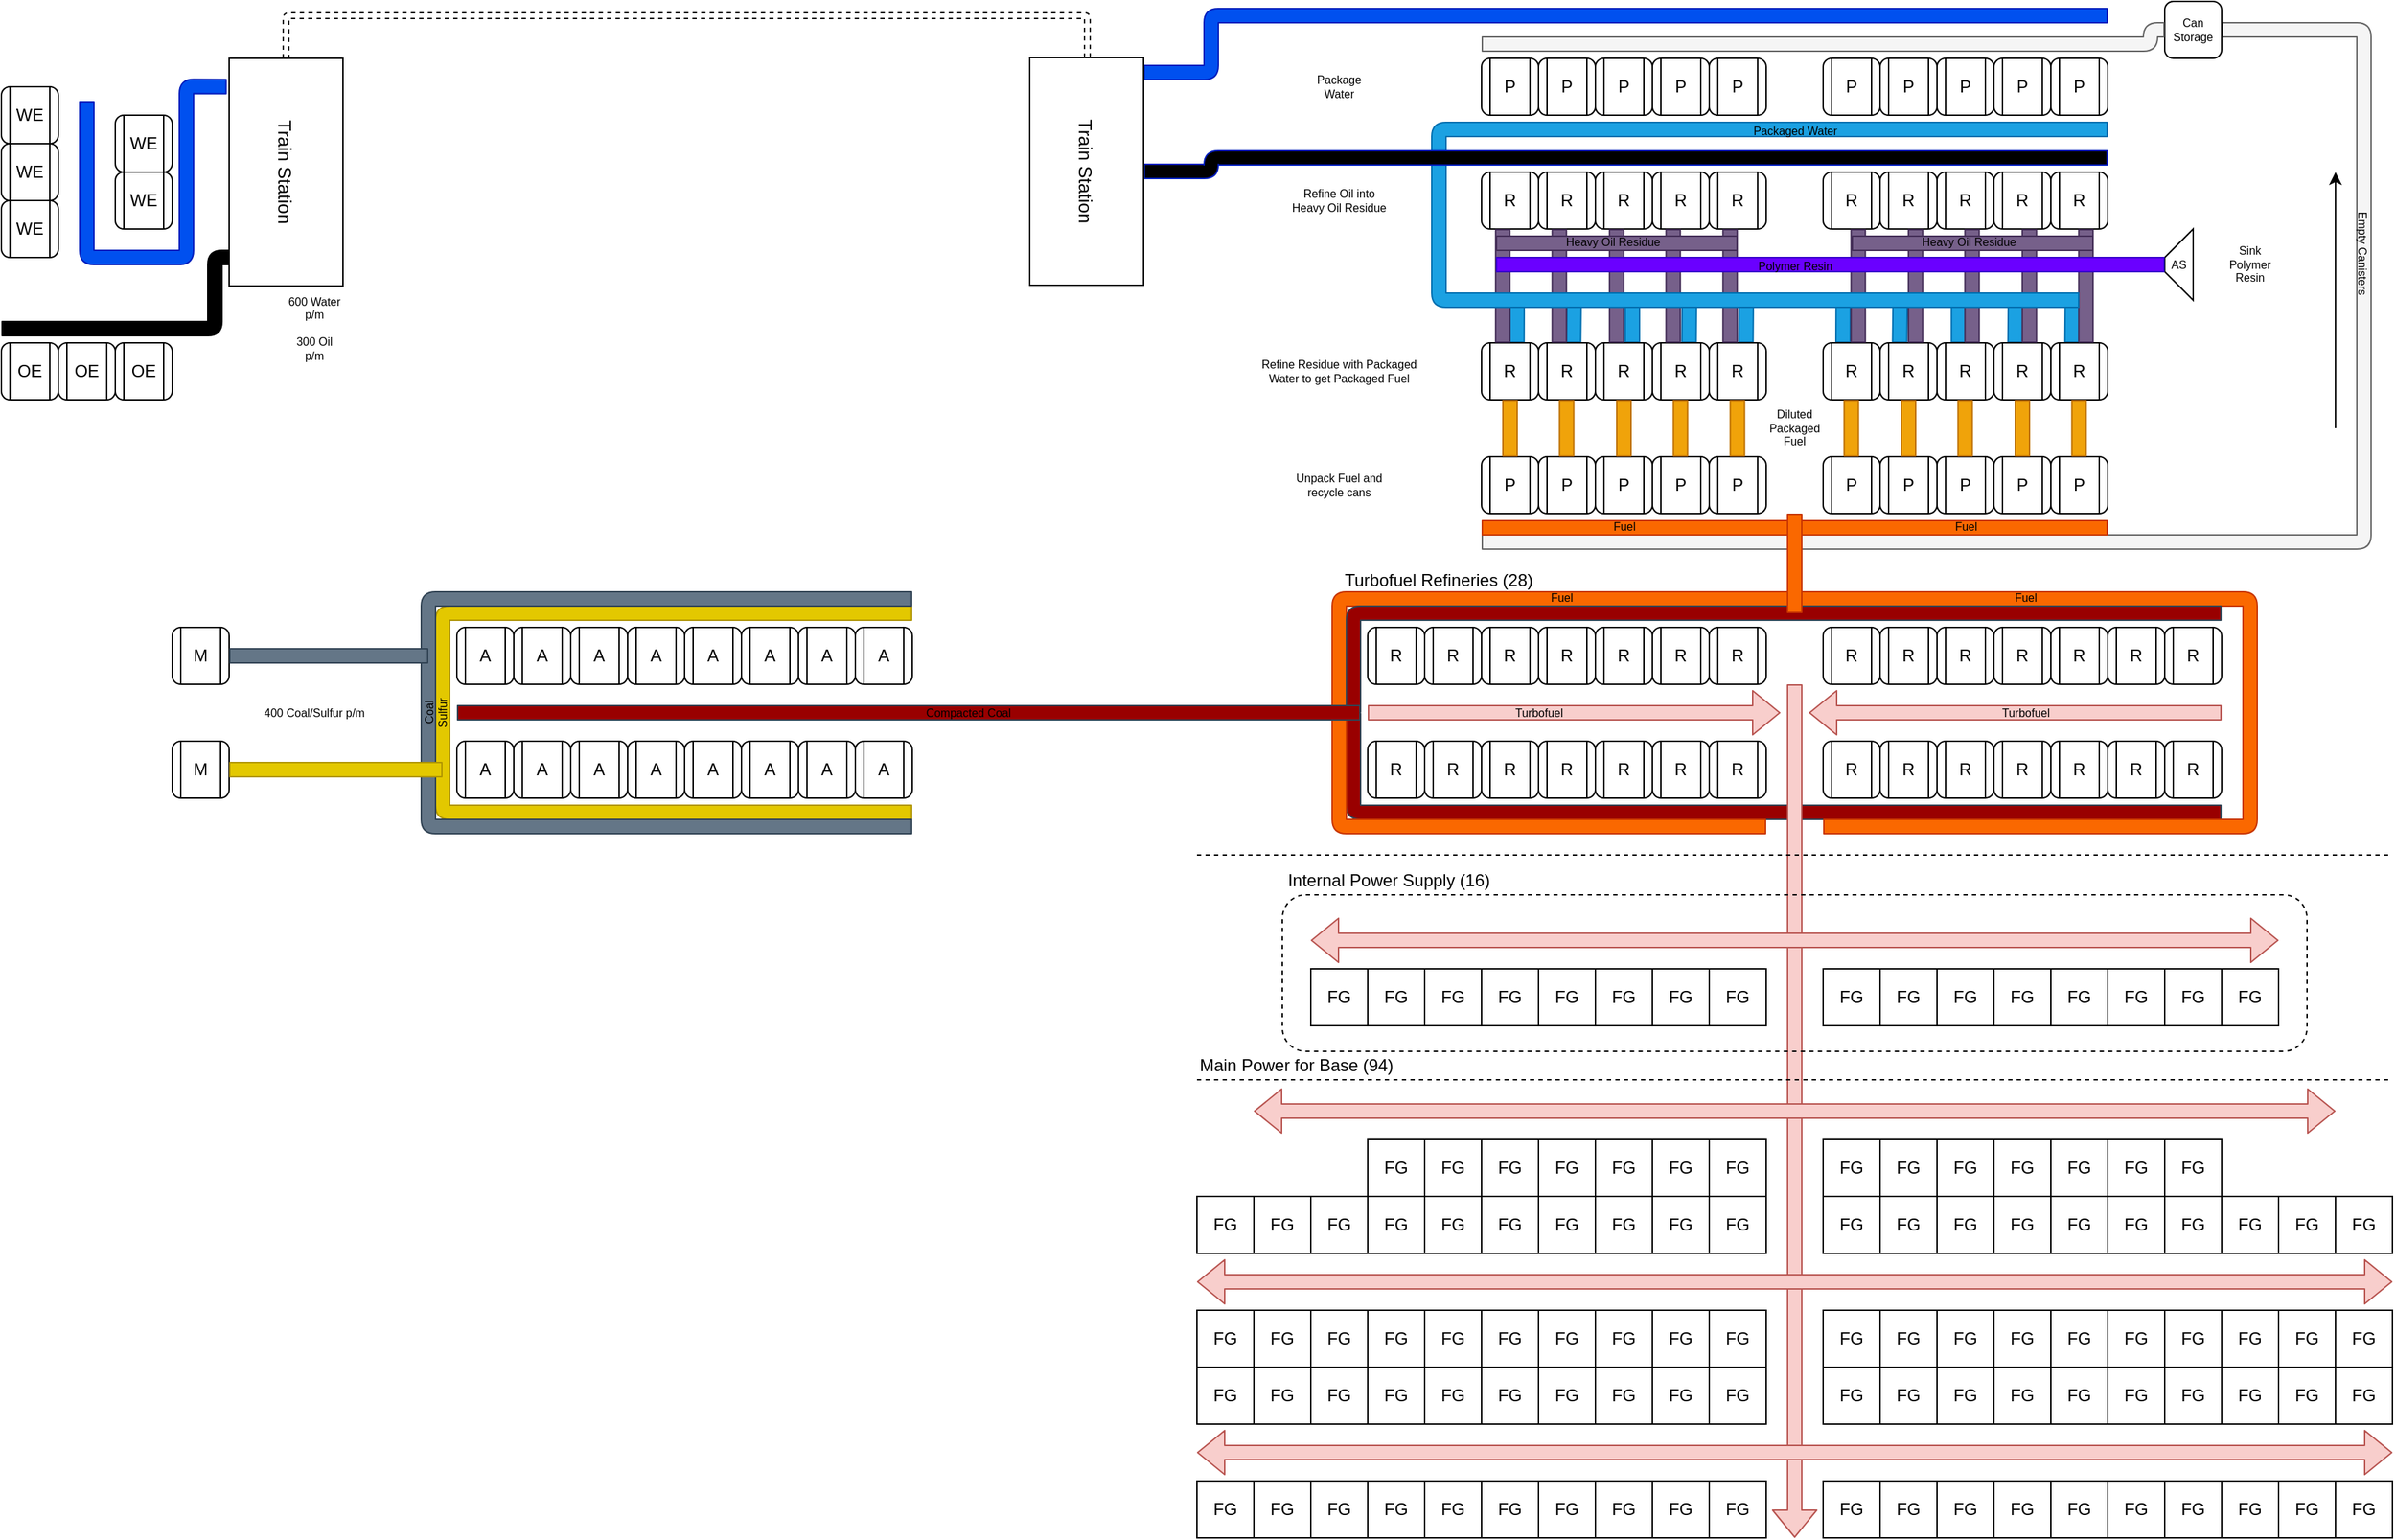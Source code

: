<mxfile version="14.5.1" type="github" pages="2">
  <diagram id="KOUiO_94rboncU0I1gDs" name="Turbo Fuel Process">
    <mxGraphModel dx="2912" dy="762" grid="1" gridSize="10" guides="1" tooltips="1" connect="1" arrows="1" fold="1" page="1" pageScale="1" pageWidth="850" pageHeight="1100" math="0" shadow="0">
      <root>
        <mxCell id="0" />
        <mxCell id="1" style="locked=1;" parent="0" />
        <mxCell id="Ucg1Sh0Nh1tQncSOUDd6-510" value="" style="endArrow=none;html=1;shape=flexArrow;sketch=0;shadow=0;snapToPoint=1;fixDash=0;backgroundOutline=0;edgeStyle=orthogonalEdgeStyle;strokeWidth=1;strokeColor=#314354;fillColor=#990000;" parent="1" edge="1">
          <mxGeometry width="50" height="50" relative="1" as="geometry">
            <mxPoint x="720" y="570" as="sourcePoint" />
            <mxPoint x="110" y="500" as="targetPoint" />
            <Array as="points">
              <mxPoint x="110" y="570" />
            </Array>
          </mxGeometry>
        </mxCell>
        <mxCell id="Ucg1Sh0Nh1tQncSOUDd6-684" value="" style="endArrow=none;html=1;shadow=0;strokeWidth=1;fillColor=#1ba1e2;fontSize=8;shape=flexArrow;exitX=0.5;exitY=0;exitDx=0;exitDy=0;strokeColor=#006EAF;" parent="1" edge="1">
          <mxGeometry width="50" height="50" relative="1" as="geometry">
            <mxPoint x="535.12" y="240.0" as="sourcePoint" />
            <mxPoint x="535.12" y="210" as="targetPoint" />
          </mxGeometry>
        </mxCell>
        <mxCell id="Ucg1Sh0Nh1tQncSOUDd6-685" value="" style="endArrow=none;html=1;shadow=0;strokeWidth=1;fillColor=#1ba1e2;fontSize=8;shape=flexArrow;exitX=0.5;exitY=0;exitDx=0;exitDy=0;strokeColor=#006EAF;" parent="1" edge="1">
          <mxGeometry width="50" height="50" relative="1" as="geometry">
            <mxPoint x="574.88" y="240.0" as="sourcePoint" />
            <mxPoint x="575.12" y="210" as="targetPoint" />
          </mxGeometry>
        </mxCell>
        <mxCell id="Ucg1Sh0Nh1tQncSOUDd6-686" value="" style="endArrow=none;html=1;shadow=0;strokeWidth=1;fillColor=#1ba1e2;fontSize=8;shape=flexArrow;exitX=0.5;exitY=0;exitDx=0;exitDy=0;strokeColor=#006EAF;" parent="1" edge="1">
          <mxGeometry width="50" height="50" relative="1" as="geometry">
            <mxPoint x="614.88" y="240.0" as="sourcePoint" />
            <mxPoint x="615.12" y="210" as="targetPoint" />
          </mxGeometry>
        </mxCell>
        <mxCell id="Ucg1Sh0Nh1tQncSOUDd6-687" value="" style="endArrow=none;html=1;shadow=0;strokeWidth=1;fillColor=#1ba1e2;fontSize=8;shape=flexArrow;exitX=0.5;exitY=0;exitDx=0;exitDy=0;strokeColor=#006EAF;" parent="1" edge="1">
          <mxGeometry width="50" height="50" relative="1" as="geometry">
            <mxPoint x="454.0" y="240.0" as="sourcePoint" />
            <mxPoint x="454.12" y="210" as="targetPoint" />
          </mxGeometry>
        </mxCell>
        <mxCell id="Ucg1Sh0Nh1tQncSOUDd6-688" value="" style="endArrow=none;html=1;shadow=0;strokeWidth=1;fillColor=#1ba1e2;fontSize=8;shape=flexArrow;exitX=0.5;exitY=0;exitDx=0;exitDy=0;strokeColor=#006EAF;" parent="1" edge="1">
          <mxGeometry width="50" height="50" relative="1" as="geometry">
            <mxPoint x="493.76" y="240.0" as="sourcePoint" />
            <mxPoint x="494.12" y="210" as="targetPoint" />
          </mxGeometry>
        </mxCell>
        <mxCell id="Ucg1Sh0Nh1tQncSOUDd6-671" value="" style="endArrow=none;html=1;shadow=0;strokeWidth=1;fillColor=#1ba1e2;fontSize=8;shape=flexArrow;exitX=0.5;exitY=0;exitDx=0;exitDy=0;strokeColor=#006EAF;" parent="1" edge="1">
          <mxGeometry width="50" height="50" relative="1" as="geometry">
            <mxPoint x="306" y="240.0" as="sourcePoint" />
            <mxPoint x="306" y="210" as="targetPoint" />
          </mxGeometry>
        </mxCell>
        <mxCell id="Ucg1Sh0Nh1tQncSOUDd6-672" value="" style="endArrow=none;html=1;shadow=0;strokeWidth=1;fillColor=#1ba1e2;fontSize=8;shape=flexArrow;exitX=0.5;exitY=0;exitDx=0;exitDy=0;strokeColor=#006EAF;" parent="1" edge="1">
          <mxGeometry width="50" height="50" relative="1" as="geometry">
            <mxPoint x="345.76" y="240.0" as="sourcePoint" />
            <mxPoint x="346" y="210" as="targetPoint" />
          </mxGeometry>
        </mxCell>
        <mxCell id="Ucg1Sh0Nh1tQncSOUDd6-677" value="" style="endArrow=none;html=1;shadow=0;strokeWidth=1;fillColor=#1ba1e2;fontSize=8;shape=flexArrow;exitX=0.5;exitY=0;exitDx=0;exitDy=0;strokeColor=#006EAF;" parent="1" edge="1">
          <mxGeometry width="50" height="50" relative="1" as="geometry">
            <mxPoint x="385.76" y="240.0" as="sourcePoint" />
            <mxPoint x="386" y="210" as="targetPoint" />
          </mxGeometry>
        </mxCell>
        <mxCell id="Ucg1Sh0Nh1tQncSOUDd6-682" value="" style="endArrow=none;html=1;shadow=0;strokeWidth=1;fillColor=#1ba1e2;fontSize=8;shape=flexArrow;exitX=0.5;exitY=0;exitDx=0;exitDy=0;strokeColor=#006EAF;" parent="1" edge="1">
          <mxGeometry width="50" height="50" relative="1" as="geometry">
            <mxPoint x="224.88" y="240.0" as="sourcePoint" />
            <mxPoint x="225" y="210" as="targetPoint" />
          </mxGeometry>
        </mxCell>
        <mxCell id="Ucg1Sh0Nh1tQncSOUDd6-683" value="" style="endArrow=none;html=1;shadow=0;strokeWidth=1;fillColor=#1ba1e2;fontSize=8;shape=flexArrow;exitX=0.5;exitY=0;exitDx=0;exitDy=0;strokeColor=#006EAF;" parent="1" edge="1">
          <mxGeometry width="50" height="50" relative="1" as="geometry">
            <mxPoint x="264.64" y="240.0" as="sourcePoint" />
            <mxPoint x="265" y="210" as="targetPoint" />
          </mxGeometry>
        </mxCell>
        <mxCell id="Ucg1Sh0Nh1tQncSOUDd6-556" value="" style="endArrow=none;html=1;fillColor=#f5f5f5;shape=flexArrow;sketch=0;shadow=0;snapToPoint=1;fixDash=0;backgroundOutline=0;edgeStyle=orthogonalEdgeStyle;strokeWidth=1;strokeColor=#666666;entryX=1;entryY=0.5;entryDx=0;entryDy=0;" parent="1" target="Ucg1Sh0Nh1tQncSOUDd6-710" edge="1">
          <mxGeometry width="50" height="50" relative="1" as="geometry">
            <mxPoint x="200" y="380" as="sourcePoint" />
            <mxPoint x="820" y="10" as="targetPoint" />
            <Array as="points">
              <mxPoint x="820" y="380" />
              <mxPoint x="820" y="20" />
            </Array>
          </mxGeometry>
        </mxCell>
        <mxCell id="Ucg1Sh0Nh1tQncSOUDd6-557" value="Empty Canisters" style="edgeLabel;html=1;align=center;verticalAlign=middle;resizable=0;points=[];fontSize=8;spacingTop=1;labelBackgroundColor=none;rotation=90;" parent="Ucg1Sh0Nh1tQncSOUDd6-556" vertex="1" connectable="0">
          <mxGeometry x="0.591" y="2" relative="1" as="geometry">
            <mxPoint x="2" y="35.71" as="offset" />
          </mxGeometry>
        </mxCell>
        <mxCell id="Ucg1Sh0Nh1tQncSOUDd6-404" value="" style="shape=flexArrow;endArrow=classic;html=1;fillColor=#f8cecc;strokeColor=#b85450;" parent="1" edge="1">
          <mxGeometry width="50" height="50" relative="1" as="geometry">
            <mxPoint x="420" y="480" as="sourcePoint" />
            <mxPoint x="420" y="1080" as="targetPoint" />
          </mxGeometry>
        </mxCell>
        <mxCell id="Ucg1Sh0Nh1tQncSOUDd6-2" value="" style="rounded=0;whiteSpace=wrap;html=1;" parent="1" vertex="1">
          <mxGeometry x="40" y="1040" width="40" height="40" as="geometry" />
        </mxCell>
        <mxCell id="Ucg1Sh0Nh1tQncSOUDd6-3" value="FG" style="text;html=1;strokeColor=none;fillColor=none;align=center;verticalAlign=middle;whiteSpace=wrap;rounded=0;" parent="1" vertex="1">
          <mxGeometry x="40" y="1050" width="40" height="20" as="geometry" />
        </mxCell>
        <mxCell id="Ucg1Sh0Nh1tQncSOUDd6-4" value="" style="rounded=0;whiteSpace=wrap;html=1;" parent="1" vertex="1">
          <mxGeometry x="80" y="1040" width="40" height="40" as="geometry" />
        </mxCell>
        <mxCell id="Ucg1Sh0Nh1tQncSOUDd6-5" value="FG" style="text;html=1;strokeColor=none;fillColor=none;align=center;verticalAlign=middle;whiteSpace=wrap;rounded=0;" parent="1" vertex="1">
          <mxGeometry x="80" y="1050" width="40" height="20" as="geometry" />
        </mxCell>
        <mxCell id="Ucg1Sh0Nh1tQncSOUDd6-6" value="" style="rounded=0;whiteSpace=wrap;html=1;" parent="1" vertex="1">
          <mxGeometry x="120" y="1040" width="40" height="40" as="geometry" />
        </mxCell>
        <mxCell id="Ucg1Sh0Nh1tQncSOUDd6-7" value="FG" style="text;html=1;strokeColor=none;fillColor=none;align=center;verticalAlign=middle;whiteSpace=wrap;rounded=0;" parent="1" vertex="1">
          <mxGeometry x="120" y="1050" width="40" height="20" as="geometry" />
        </mxCell>
        <mxCell id="Ucg1Sh0Nh1tQncSOUDd6-8" value="" style="rounded=0;whiteSpace=wrap;html=1;" parent="1" vertex="1">
          <mxGeometry x="160" y="1040" width="40" height="40" as="geometry" />
        </mxCell>
        <mxCell id="Ucg1Sh0Nh1tQncSOUDd6-9" value="FG" style="text;html=1;strokeColor=none;fillColor=none;align=center;verticalAlign=middle;whiteSpace=wrap;rounded=0;" parent="1" vertex="1">
          <mxGeometry x="160" y="1050" width="40" height="20" as="geometry" />
        </mxCell>
        <mxCell id="Ucg1Sh0Nh1tQncSOUDd6-10" value="" style="rounded=0;whiteSpace=wrap;html=1;" parent="1" vertex="1">
          <mxGeometry x="200" y="1040" width="40" height="40" as="geometry" />
        </mxCell>
        <mxCell id="Ucg1Sh0Nh1tQncSOUDd6-11" value="FG" style="text;html=1;strokeColor=none;fillColor=none;align=center;verticalAlign=middle;whiteSpace=wrap;rounded=0;" parent="1" vertex="1">
          <mxGeometry x="200" y="1050" width="40" height="20" as="geometry" />
        </mxCell>
        <mxCell id="Ucg1Sh0Nh1tQncSOUDd6-12" value="" style="rounded=0;whiteSpace=wrap;html=1;" parent="1" vertex="1">
          <mxGeometry x="240" y="1040" width="40" height="40" as="geometry" />
        </mxCell>
        <mxCell id="Ucg1Sh0Nh1tQncSOUDd6-13" value="FG" style="text;html=1;strokeColor=none;fillColor=none;align=center;verticalAlign=middle;whiteSpace=wrap;rounded=0;" parent="1" vertex="1">
          <mxGeometry x="240" y="1050" width="40" height="20" as="geometry" />
        </mxCell>
        <mxCell id="Ucg1Sh0Nh1tQncSOUDd6-14" value="" style="rounded=0;whiteSpace=wrap;html=1;" parent="1" vertex="1">
          <mxGeometry x="280" y="1040" width="40" height="40" as="geometry" />
        </mxCell>
        <mxCell id="Ucg1Sh0Nh1tQncSOUDd6-15" value="FG" style="text;html=1;strokeColor=none;fillColor=none;align=center;verticalAlign=middle;whiteSpace=wrap;rounded=0;" parent="1" vertex="1">
          <mxGeometry x="280" y="1050" width="40" height="20" as="geometry" />
        </mxCell>
        <mxCell id="Ucg1Sh0Nh1tQncSOUDd6-16" value="" style="rounded=0;whiteSpace=wrap;html=1;" parent="1" vertex="1">
          <mxGeometry x="320" y="1040" width="40" height="40" as="geometry" />
        </mxCell>
        <mxCell id="Ucg1Sh0Nh1tQncSOUDd6-17" value="FG" style="text;html=1;strokeColor=none;fillColor=none;align=center;verticalAlign=middle;whiteSpace=wrap;rounded=0;" parent="1" vertex="1">
          <mxGeometry x="320" y="1050" width="40" height="20" as="geometry" />
        </mxCell>
        <mxCell id="Ucg1Sh0Nh1tQncSOUDd6-18" value="" style="rounded=0;whiteSpace=wrap;html=1;" parent="1" vertex="1">
          <mxGeometry x="360" y="1040" width="40" height="40" as="geometry" />
        </mxCell>
        <mxCell id="Ucg1Sh0Nh1tQncSOUDd6-19" value="FG" style="text;html=1;strokeColor=none;fillColor=none;align=center;verticalAlign=middle;whiteSpace=wrap;rounded=0;" parent="1" vertex="1">
          <mxGeometry x="360" y="1050" width="40" height="20" as="geometry" />
        </mxCell>
        <mxCell id="Ucg1Sh0Nh1tQncSOUDd6-20" value="" style="rounded=0;whiteSpace=wrap;html=1;" parent="1" vertex="1">
          <mxGeometry y="1040" width="40" height="40" as="geometry" />
        </mxCell>
        <mxCell id="Ucg1Sh0Nh1tQncSOUDd6-21" value="FG" style="text;html=1;strokeColor=none;fillColor=none;align=center;verticalAlign=middle;whiteSpace=wrap;rounded=0;" parent="1" vertex="1">
          <mxGeometry y="1050" width="40" height="20" as="geometry" />
        </mxCell>
        <mxCell id="Ucg1Sh0Nh1tQncSOUDd6-24" value="" style="rounded=0;whiteSpace=wrap;html=1;" parent="1" vertex="1">
          <mxGeometry x="480" y="1040" width="40" height="40" as="geometry" />
        </mxCell>
        <mxCell id="Ucg1Sh0Nh1tQncSOUDd6-25" value="FG" style="text;html=1;strokeColor=none;fillColor=none;align=center;verticalAlign=middle;whiteSpace=wrap;rounded=0;" parent="1" vertex="1">
          <mxGeometry x="480" y="1050" width="40" height="20" as="geometry" />
        </mxCell>
        <mxCell id="Ucg1Sh0Nh1tQncSOUDd6-26" value="" style="rounded=0;whiteSpace=wrap;html=1;" parent="1" vertex="1">
          <mxGeometry x="520" y="1040" width="40" height="40" as="geometry" />
        </mxCell>
        <mxCell id="Ucg1Sh0Nh1tQncSOUDd6-27" value="FG" style="text;html=1;strokeColor=none;fillColor=none;align=center;verticalAlign=middle;whiteSpace=wrap;rounded=0;" parent="1" vertex="1">
          <mxGeometry x="520" y="1050" width="40" height="20" as="geometry" />
        </mxCell>
        <mxCell id="Ucg1Sh0Nh1tQncSOUDd6-28" value="" style="rounded=0;whiteSpace=wrap;html=1;" parent="1" vertex="1">
          <mxGeometry x="560" y="1040" width="40" height="40" as="geometry" />
        </mxCell>
        <mxCell id="Ucg1Sh0Nh1tQncSOUDd6-29" value="FG" style="text;html=1;strokeColor=none;fillColor=none;align=center;verticalAlign=middle;whiteSpace=wrap;rounded=0;" parent="1" vertex="1">
          <mxGeometry x="560" y="1050" width="40" height="20" as="geometry" />
        </mxCell>
        <mxCell id="Ucg1Sh0Nh1tQncSOUDd6-30" value="" style="rounded=0;whiteSpace=wrap;html=1;" parent="1" vertex="1">
          <mxGeometry x="600" y="1040" width="40" height="40" as="geometry" />
        </mxCell>
        <mxCell id="Ucg1Sh0Nh1tQncSOUDd6-31" value="FG" style="text;html=1;strokeColor=none;fillColor=none;align=center;verticalAlign=middle;whiteSpace=wrap;rounded=0;" parent="1" vertex="1">
          <mxGeometry x="600" y="1050" width="40" height="20" as="geometry" />
        </mxCell>
        <mxCell id="Ucg1Sh0Nh1tQncSOUDd6-32" value="" style="rounded=0;whiteSpace=wrap;html=1;" parent="1" vertex="1">
          <mxGeometry x="640" y="1040" width="40" height="40" as="geometry" />
        </mxCell>
        <mxCell id="Ucg1Sh0Nh1tQncSOUDd6-33" value="FG" style="text;html=1;strokeColor=none;fillColor=none;align=center;verticalAlign=middle;whiteSpace=wrap;rounded=0;" parent="1" vertex="1">
          <mxGeometry x="640" y="1050" width="40" height="20" as="geometry" />
        </mxCell>
        <mxCell id="Ucg1Sh0Nh1tQncSOUDd6-34" value="" style="rounded=0;whiteSpace=wrap;html=1;" parent="1" vertex="1">
          <mxGeometry x="680" y="1040" width="40" height="40" as="geometry" />
        </mxCell>
        <mxCell id="Ucg1Sh0Nh1tQncSOUDd6-35" value="FG" style="text;html=1;strokeColor=none;fillColor=none;align=center;verticalAlign=middle;whiteSpace=wrap;rounded=0;" parent="1" vertex="1">
          <mxGeometry x="680" y="1050" width="40" height="20" as="geometry" />
        </mxCell>
        <mxCell id="Ucg1Sh0Nh1tQncSOUDd6-36" value="" style="rounded=0;whiteSpace=wrap;html=1;" parent="1" vertex="1">
          <mxGeometry x="720" y="1040" width="40" height="40" as="geometry" />
        </mxCell>
        <mxCell id="Ucg1Sh0Nh1tQncSOUDd6-37" value="FG" style="text;html=1;strokeColor=none;fillColor=none;align=center;verticalAlign=middle;whiteSpace=wrap;rounded=0;" parent="1" vertex="1">
          <mxGeometry x="720" y="1050" width="40" height="20" as="geometry" />
        </mxCell>
        <mxCell id="Ucg1Sh0Nh1tQncSOUDd6-38" value="" style="rounded=0;whiteSpace=wrap;html=1;" parent="1" vertex="1">
          <mxGeometry x="760" y="1040" width="40" height="40" as="geometry" />
        </mxCell>
        <mxCell id="Ucg1Sh0Nh1tQncSOUDd6-39" value="FG" style="text;html=1;strokeColor=none;fillColor=none;align=center;verticalAlign=middle;whiteSpace=wrap;rounded=0;" parent="1" vertex="1">
          <mxGeometry x="760" y="1050" width="40" height="20" as="geometry" />
        </mxCell>
        <mxCell id="Ucg1Sh0Nh1tQncSOUDd6-40" value="" style="rounded=0;whiteSpace=wrap;html=1;" parent="1" vertex="1">
          <mxGeometry x="800" y="1040" width="40" height="40" as="geometry" />
        </mxCell>
        <mxCell id="Ucg1Sh0Nh1tQncSOUDd6-41" value="FG" style="text;html=1;strokeColor=none;fillColor=none;align=center;verticalAlign=middle;whiteSpace=wrap;rounded=0;" parent="1" vertex="1">
          <mxGeometry x="800" y="1050" width="40" height="20" as="geometry" />
        </mxCell>
        <mxCell id="Ucg1Sh0Nh1tQncSOUDd6-42" value="" style="rounded=0;whiteSpace=wrap;html=1;" parent="1" vertex="1">
          <mxGeometry x="440" y="1040" width="40" height="40" as="geometry" />
        </mxCell>
        <mxCell id="Ucg1Sh0Nh1tQncSOUDd6-43" value="FG" style="text;html=1;strokeColor=none;fillColor=none;align=center;verticalAlign=middle;whiteSpace=wrap;rounded=0;" parent="1" vertex="1">
          <mxGeometry x="440" y="1050" width="40" height="20" as="geometry" />
        </mxCell>
        <mxCell id="Ucg1Sh0Nh1tQncSOUDd6-44" value="" style="rounded=0;whiteSpace=wrap;html=1;" parent="1" vertex="1">
          <mxGeometry x="40" y="960" width="40" height="40" as="geometry" />
        </mxCell>
        <mxCell id="Ucg1Sh0Nh1tQncSOUDd6-45" value="FG" style="text;html=1;strokeColor=none;fillColor=none;align=center;verticalAlign=middle;whiteSpace=wrap;rounded=0;" parent="1" vertex="1">
          <mxGeometry x="40" y="970" width="40" height="20" as="geometry" />
        </mxCell>
        <mxCell id="Ucg1Sh0Nh1tQncSOUDd6-46" value="" style="rounded=0;whiteSpace=wrap;html=1;" parent="1" vertex="1">
          <mxGeometry x="80" y="960" width="40" height="40" as="geometry" />
        </mxCell>
        <mxCell id="Ucg1Sh0Nh1tQncSOUDd6-47" value="FG" style="text;html=1;strokeColor=none;fillColor=none;align=center;verticalAlign=middle;whiteSpace=wrap;rounded=0;" parent="1" vertex="1">
          <mxGeometry x="80" y="970" width="40" height="20" as="geometry" />
        </mxCell>
        <mxCell id="Ucg1Sh0Nh1tQncSOUDd6-48" value="" style="rounded=0;whiteSpace=wrap;html=1;" parent="1" vertex="1">
          <mxGeometry x="120" y="960" width="40" height="40" as="geometry" />
        </mxCell>
        <mxCell id="Ucg1Sh0Nh1tQncSOUDd6-49" value="FG" style="text;html=1;strokeColor=none;fillColor=none;align=center;verticalAlign=middle;whiteSpace=wrap;rounded=0;" parent="1" vertex="1">
          <mxGeometry x="120" y="970" width="40" height="20" as="geometry" />
        </mxCell>
        <mxCell id="Ucg1Sh0Nh1tQncSOUDd6-50" value="" style="rounded=0;whiteSpace=wrap;html=1;" parent="1" vertex="1">
          <mxGeometry x="160" y="960" width="40" height="40" as="geometry" />
        </mxCell>
        <mxCell id="Ucg1Sh0Nh1tQncSOUDd6-51" value="FG" style="text;html=1;strokeColor=none;fillColor=none;align=center;verticalAlign=middle;whiteSpace=wrap;rounded=0;" parent="1" vertex="1">
          <mxGeometry x="160" y="970" width="40" height="20" as="geometry" />
        </mxCell>
        <mxCell id="Ucg1Sh0Nh1tQncSOUDd6-52" value="" style="rounded=0;whiteSpace=wrap;html=1;" parent="1" vertex="1">
          <mxGeometry x="200" y="960" width="40" height="40" as="geometry" />
        </mxCell>
        <mxCell id="Ucg1Sh0Nh1tQncSOUDd6-53" value="FG" style="text;html=1;strokeColor=none;fillColor=none;align=center;verticalAlign=middle;whiteSpace=wrap;rounded=0;" parent="1" vertex="1">
          <mxGeometry x="200" y="970" width="40" height="20" as="geometry" />
        </mxCell>
        <mxCell id="Ucg1Sh0Nh1tQncSOUDd6-54" value="" style="rounded=0;whiteSpace=wrap;html=1;" parent="1" vertex="1">
          <mxGeometry x="240" y="960" width="40" height="40" as="geometry" />
        </mxCell>
        <mxCell id="Ucg1Sh0Nh1tQncSOUDd6-55" value="FG" style="text;html=1;strokeColor=none;fillColor=none;align=center;verticalAlign=middle;whiteSpace=wrap;rounded=0;" parent="1" vertex="1">
          <mxGeometry x="240" y="970" width="40" height="20" as="geometry" />
        </mxCell>
        <mxCell id="Ucg1Sh0Nh1tQncSOUDd6-56" value="" style="rounded=0;whiteSpace=wrap;html=1;" parent="1" vertex="1">
          <mxGeometry x="280" y="960" width="40" height="40" as="geometry" />
        </mxCell>
        <mxCell id="Ucg1Sh0Nh1tQncSOUDd6-57" value="FG" style="text;html=1;strokeColor=none;fillColor=none;align=center;verticalAlign=middle;whiteSpace=wrap;rounded=0;" parent="1" vertex="1">
          <mxGeometry x="280" y="970" width="40" height="20" as="geometry" />
        </mxCell>
        <mxCell id="Ucg1Sh0Nh1tQncSOUDd6-58" value="" style="rounded=0;whiteSpace=wrap;html=1;" parent="1" vertex="1">
          <mxGeometry x="320" y="960" width="40" height="40" as="geometry" />
        </mxCell>
        <mxCell id="Ucg1Sh0Nh1tQncSOUDd6-59" value="FG" style="text;html=1;strokeColor=none;fillColor=none;align=center;verticalAlign=middle;whiteSpace=wrap;rounded=0;" parent="1" vertex="1">
          <mxGeometry x="320" y="970" width="40" height="20" as="geometry" />
        </mxCell>
        <mxCell id="Ucg1Sh0Nh1tQncSOUDd6-60" value="" style="rounded=0;whiteSpace=wrap;html=1;" parent="1" vertex="1">
          <mxGeometry x="360" y="960" width="40" height="40" as="geometry" />
        </mxCell>
        <mxCell id="Ucg1Sh0Nh1tQncSOUDd6-61" value="FG" style="text;html=1;strokeColor=none;fillColor=none;align=center;verticalAlign=middle;whiteSpace=wrap;rounded=0;" parent="1" vertex="1">
          <mxGeometry x="360" y="970" width="40" height="20" as="geometry" />
        </mxCell>
        <mxCell id="Ucg1Sh0Nh1tQncSOUDd6-62" value="" style="rounded=0;whiteSpace=wrap;html=1;" parent="1" vertex="1">
          <mxGeometry y="960" width="40" height="40" as="geometry" />
        </mxCell>
        <mxCell id="Ucg1Sh0Nh1tQncSOUDd6-63" value="FG" style="text;html=1;strokeColor=none;fillColor=none;align=center;verticalAlign=middle;whiteSpace=wrap;rounded=0;" parent="1" vertex="1">
          <mxGeometry y="970" width="40" height="20" as="geometry" />
        </mxCell>
        <mxCell id="Ucg1Sh0Nh1tQncSOUDd6-64" value="" style="rounded=0;whiteSpace=wrap;html=1;" parent="1" vertex="1">
          <mxGeometry x="480" y="960" width="40" height="40" as="geometry" />
        </mxCell>
        <mxCell id="Ucg1Sh0Nh1tQncSOUDd6-65" value="FG" style="text;html=1;strokeColor=none;fillColor=none;align=center;verticalAlign=middle;whiteSpace=wrap;rounded=0;" parent="1" vertex="1">
          <mxGeometry x="480" y="970" width="40" height="20" as="geometry" />
        </mxCell>
        <mxCell id="Ucg1Sh0Nh1tQncSOUDd6-66" value="" style="rounded=0;whiteSpace=wrap;html=1;" parent="1" vertex="1">
          <mxGeometry x="520" y="960" width="40" height="40" as="geometry" />
        </mxCell>
        <mxCell id="Ucg1Sh0Nh1tQncSOUDd6-67" value="FG" style="text;html=1;strokeColor=none;fillColor=none;align=center;verticalAlign=middle;whiteSpace=wrap;rounded=0;" parent="1" vertex="1">
          <mxGeometry x="520" y="970" width="40" height="20" as="geometry" />
        </mxCell>
        <mxCell id="Ucg1Sh0Nh1tQncSOUDd6-68" value="" style="rounded=0;whiteSpace=wrap;html=1;" parent="1" vertex="1">
          <mxGeometry x="560" y="960" width="40" height="40" as="geometry" />
        </mxCell>
        <mxCell id="Ucg1Sh0Nh1tQncSOUDd6-69" value="FG" style="text;html=1;strokeColor=none;fillColor=none;align=center;verticalAlign=middle;whiteSpace=wrap;rounded=0;" parent="1" vertex="1">
          <mxGeometry x="560" y="970" width="40" height="20" as="geometry" />
        </mxCell>
        <mxCell id="Ucg1Sh0Nh1tQncSOUDd6-70" value="" style="rounded=0;whiteSpace=wrap;html=1;" parent="1" vertex="1">
          <mxGeometry x="600" y="960" width="40" height="40" as="geometry" />
        </mxCell>
        <mxCell id="Ucg1Sh0Nh1tQncSOUDd6-71" value="FG" style="text;html=1;strokeColor=none;fillColor=none;align=center;verticalAlign=middle;whiteSpace=wrap;rounded=0;" parent="1" vertex="1">
          <mxGeometry x="600" y="970" width="40" height="20" as="geometry" />
        </mxCell>
        <mxCell id="Ucg1Sh0Nh1tQncSOUDd6-72" value="" style="rounded=0;whiteSpace=wrap;html=1;" parent="1" vertex="1">
          <mxGeometry x="640" y="960" width="40" height="40" as="geometry" />
        </mxCell>
        <mxCell id="Ucg1Sh0Nh1tQncSOUDd6-73" value="FG" style="text;html=1;strokeColor=none;fillColor=none;align=center;verticalAlign=middle;whiteSpace=wrap;rounded=0;" parent="1" vertex="1">
          <mxGeometry x="640" y="970" width="40" height="20" as="geometry" />
        </mxCell>
        <mxCell id="Ucg1Sh0Nh1tQncSOUDd6-74" value="" style="rounded=0;whiteSpace=wrap;html=1;" parent="1" vertex="1">
          <mxGeometry x="680" y="960" width="40" height="40" as="geometry" />
        </mxCell>
        <mxCell id="Ucg1Sh0Nh1tQncSOUDd6-75" value="FG" style="text;html=1;strokeColor=none;fillColor=none;align=center;verticalAlign=middle;whiteSpace=wrap;rounded=0;" parent="1" vertex="1">
          <mxGeometry x="680" y="970" width="40" height="20" as="geometry" />
        </mxCell>
        <mxCell id="Ucg1Sh0Nh1tQncSOUDd6-76" value="" style="rounded=0;whiteSpace=wrap;html=1;" parent="1" vertex="1">
          <mxGeometry x="720" y="960" width="40" height="40" as="geometry" />
        </mxCell>
        <mxCell id="Ucg1Sh0Nh1tQncSOUDd6-77" value="FG" style="text;html=1;strokeColor=none;fillColor=none;align=center;verticalAlign=middle;whiteSpace=wrap;rounded=0;" parent="1" vertex="1">
          <mxGeometry x="720" y="970" width="40" height="20" as="geometry" />
        </mxCell>
        <mxCell id="Ucg1Sh0Nh1tQncSOUDd6-78" value="" style="rounded=0;whiteSpace=wrap;html=1;" parent="1" vertex="1">
          <mxGeometry x="760" y="960" width="40" height="40" as="geometry" />
        </mxCell>
        <mxCell id="Ucg1Sh0Nh1tQncSOUDd6-79" value="FG" style="text;html=1;strokeColor=none;fillColor=none;align=center;verticalAlign=middle;whiteSpace=wrap;rounded=0;" parent="1" vertex="1">
          <mxGeometry x="760" y="970" width="40" height="20" as="geometry" />
        </mxCell>
        <mxCell id="Ucg1Sh0Nh1tQncSOUDd6-80" value="" style="rounded=0;whiteSpace=wrap;html=1;" parent="1" vertex="1">
          <mxGeometry x="800" y="960" width="40" height="40" as="geometry" />
        </mxCell>
        <mxCell id="Ucg1Sh0Nh1tQncSOUDd6-81" value="FG" style="text;html=1;strokeColor=none;fillColor=none;align=center;verticalAlign=middle;whiteSpace=wrap;rounded=0;" parent="1" vertex="1">
          <mxGeometry x="800" y="970" width="40" height="20" as="geometry" />
        </mxCell>
        <mxCell id="Ucg1Sh0Nh1tQncSOUDd6-82" value="" style="rounded=0;whiteSpace=wrap;html=1;" parent="1" vertex="1">
          <mxGeometry x="440" y="960" width="40" height="40" as="geometry" />
        </mxCell>
        <mxCell id="Ucg1Sh0Nh1tQncSOUDd6-83" value="FG" style="text;html=1;strokeColor=none;fillColor=none;align=center;verticalAlign=middle;whiteSpace=wrap;rounded=0;" parent="1" vertex="1">
          <mxGeometry x="440" y="970" width="40" height="20" as="geometry" />
        </mxCell>
        <mxCell id="Ucg1Sh0Nh1tQncSOUDd6-124" value="" style="rounded=0;whiteSpace=wrap;html=1;" parent="1" vertex="1">
          <mxGeometry x="40" y="920" width="40" height="40" as="geometry" />
        </mxCell>
        <mxCell id="Ucg1Sh0Nh1tQncSOUDd6-125" value="FG" style="text;html=1;strokeColor=none;fillColor=none;align=center;verticalAlign=middle;whiteSpace=wrap;rounded=0;" parent="1" vertex="1">
          <mxGeometry x="40" y="930" width="40" height="20" as="geometry" />
        </mxCell>
        <mxCell id="Ucg1Sh0Nh1tQncSOUDd6-126" value="" style="rounded=0;whiteSpace=wrap;html=1;" parent="1" vertex="1">
          <mxGeometry x="80" y="920" width="40" height="40" as="geometry" />
        </mxCell>
        <mxCell id="Ucg1Sh0Nh1tQncSOUDd6-127" value="FG" style="text;html=1;strokeColor=none;fillColor=none;align=center;verticalAlign=middle;whiteSpace=wrap;rounded=0;" parent="1" vertex="1">
          <mxGeometry x="80" y="930" width="40" height="20" as="geometry" />
        </mxCell>
        <mxCell id="Ucg1Sh0Nh1tQncSOUDd6-128" value="" style="rounded=0;whiteSpace=wrap;html=1;" parent="1" vertex="1">
          <mxGeometry x="120" y="920" width="40" height="40" as="geometry" />
        </mxCell>
        <mxCell id="Ucg1Sh0Nh1tQncSOUDd6-129" value="FG" style="text;html=1;strokeColor=none;fillColor=none;align=center;verticalAlign=middle;whiteSpace=wrap;rounded=0;" parent="1" vertex="1">
          <mxGeometry x="120" y="930" width="40" height="20" as="geometry" />
        </mxCell>
        <mxCell id="Ucg1Sh0Nh1tQncSOUDd6-130" value="" style="rounded=0;whiteSpace=wrap;html=1;" parent="1" vertex="1">
          <mxGeometry x="160" y="920" width="40" height="40" as="geometry" />
        </mxCell>
        <mxCell id="Ucg1Sh0Nh1tQncSOUDd6-131" value="FG" style="text;html=1;strokeColor=none;fillColor=none;align=center;verticalAlign=middle;whiteSpace=wrap;rounded=0;" parent="1" vertex="1">
          <mxGeometry x="160" y="930" width="40" height="20" as="geometry" />
        </mxCell>
        <mxCell id="Ucg1Sh0Nh1tQncSOUDd6-132" value="" style="rounded=0;whiteSpace=wrap;html=1;" parent="1" vertex="1">
          <mxGeometry x="200" y="920" width="40" height="40" as="geometry" />
        </mxCell>
        <mxCell id="Ucg1Sh0Nh1tQncSOUDd6-133" value="FG" style="text;html=1;strokeColor=none;fillColor=none;align=center;verticalAlign=middle;whiteSpace=wrap;rounded=0;" parent="1" vertex="1">
          <mxGeometry x="200" y="930" width="40" height="20" as="geometry" />
        </mxCell>
        <mxCell id="Ucg1Sh0Nh1tQncSOUDd6-134" value="" style="rounded=0;whiteSpace=wrap;html=1;" parent="1" vertex="1">
          <mxGeometry x="240" y="920" width="40" height="40" as="geometry" />
        </mxCell>
        <mxCell id="Ucg1Sh0Nh1tQncSOUDd6-135" value="FG" style="text;html=1;strokeColor=none;fillColor=none;align=center;verticalAlign=middle;whiteSpace=wrap;rounded=0;" parent="1" vertex="1">
          <mxGeometry x="240" y="930" width="40" height="20" as="geometry" />
        </mxCell>
        <mxCell id="Ucg1Sh0Nh1tQncSOUDd6-136" value="" style="rounded=0;whiteSpace=wrap;html=1;" parent="1" vertex="1">
          <mxGeometry x="280" y="920" width="40" height="40" as="geometry" />
        </mxCell>
        <mxCell id="Ucg1Sh0Nh1tQncSOUDd6-137" value="FG" style="text;html=1;strokeColor=none;fillColor=none;align=center;verticalAlign=middle;whiteSpace=wrap;rounded=0;" parent="1" vertex="1">
          <mxGeometry x="280" y="930" width="40" height="20" as="geometry" />
        </mxCell>
        <mxCell id="Ucg1Sh0Nh1tQncSOUDd6-138" value="" style="rounded=0;whiteSpace=wrap;html=1;" parent="1" vertex="1">
          <mxGeometry x="320" y="920" width="40" height="40" as="geometry" />
        </mxCell>
        <mxCell id="Ucg1Sh0Nh1tQncSOUDd6-139" value="FG" style="text;html=1;strokeColor=none;fillColor=none;align=center;verticalAlign=middle;whiteSpace=wrap;rounded=0;" parent="1" vertex="1">
          <mxGeometry x="320" y="930" width="40" height="20" as="geometry" />
        </mxCell>
        <mxCell id="Ucg1Sh0Nh1tQncSOUDd6-140" value="" style="rounded=0;whiteSpace=wrap;html=1;" parent="1" vertex="1">
          <mxGeometry x="360" y="920" width="40" height="40" as="geometry" />
        </mxCell>
        <mxCell id="Ucg1Sh0Nh1tQncSOUDd6-141" value="FG" style="text;html=1;strokeColor=none;fillColor=none;align=center;verticalAlign=middle;whiteSpace=wrap;rounded=0;" parent="1" vertex="1">
          <mxGeometry x="360" y="930" width="40" height="20" as="geometry" />
        </mxCell>
        <mxCell id="Ucg1Sh0Nh1tQncSOUDd6-142" value="" style="rounded=0;whiteSpace=wrap;html=1;" parent="1" vertex="1">
          <mxGeometry y="920" width="40" height="40" as="geometry" />
        </mxCell>
        <mxCell id="Ucg1Sh0Nh1tQncSOUDd6-143" value="FG" style="text;html=1;strokeColor=none;fillColor=none;align=center;verticalAlign=middle;whiteSpace=wrap;rounded=0;" parent="1" vertex="1">
          <mxGeometry y="930" width="40" height="20" as="geometry" />
        </mxCell>
        <mxCell id="Ucg1Sh0Nh1tQncSOUDd6-144" value="" style="rounded=0;whiteSpace=wrap;html=1;" parent="1" vertex="1">
          <mxGeometry x="480" y="920" width="40" height="40" as="geometry" />
        </mxCell>
        <mxCell id="Ucg1Sh0Nh1tQncSOUDd6-145" value="FG" style="text;html=1;strokeColor=none;fillColor=none;align=center;verticalAlign=middle;whiteSpace=wrap;rounded=0;" parent="1" vertex="1">
          <mxGeometry x="480" y="930" width="40" height="20" as="geometry" />
        </mxCell>
        <mxCell id="Ucg1Sh0Nh1tQncSOUDd6-146" value="" style="rounded=0;whiteSpace=wrap;html=1;" parent="1" vertex="1">
          <mxGeometry x="520" y="920" width="40" height="40" as="geometry" />
        </mxCell>
        <mxCell id="Ucg1Sh0Nh1tQncSOUDd6-147" value="FG" style="text;html=1;strokeColor=none;fillColor=none;align=center;verticalAlign=middle;whiteSpace=wrap;rounded=0;" parent="1" vertex="1">
          <mxGeometry x="520" y="930" width="40" height="20" as="geometry" />
        </mxCell>
        <mxCell id="Ucg1Sh0Nh1tQncSOUDd6-148" value="" style="rounded=0;whiteSpace=wrap;html=1;" parent="1" vertex="1">
          <mxGeometry x="560" y="920" width="40" height="40" as="geometry" />
        </mxCell>
        <mxCell id="Ucg1Sh0Nh1tQncSOUDd6-149" value="FG" style="text;html=1;strokeColor=none;fillColor=none;align=center;verticalAlign=middle;whiteSpace=wrap;rounded=0;" parent="1" vertex="1">
          <mxGeometry x="560" y="930" width="40" height="20" as="geometry" />
        </mxCell>
        <mxCell id="Ucg1Sh0Nh1tQncSOUDd6-150" value="" style="rounded=0;whiteSpace=wrap;html=1;" parent="1" vertex="1">
          <mxGeometry x="600" y="920" width="40" height="40" as="geometry" />
        </mxCell>
        <mxCell id="Ucg1Sh0Nh1tQncSOUDd6-151" value="FG" style="text;html=1;strokeColor=none;fillColor=none;align=center;verticalAlign=middle;whiteSpace=wrap;rounded=0;" parent="1" vertex="1">
          <mxGeometry x="600" y="930" width="40" height="20" as="geometry" />
        </mxCell>
        <mxCell id="Ucg1Sh0Nh1tQncSOUDd6-152" value="" style="rounded=0;whiteSpace=wrap;html=1;" parent="1" vertex="1">
          <mxGeometry x="640" y="920" width="40" height="40" as="geometry" />
        </mxCell>
        <mxCell id="Ucg1Sh0Nh1tQncSOUDd6-153" value="FG" style="text;html=1;strokeColor=none;fillColor=none;align=center;verticalAlign=middle;whiteSpace=wrap;rounded=0;" parent="1" vertex="1">
          <mxGeometry x="640" y="930" width="40" height="20" as="geometry" />
        </mxCell>
        <mxCell id="Ucg1Sh0Nh1tQncSOUDd6-154" value="" style="rounded=0;whiteSpace=wrap;html=1;" parent="1" vertex="1">
          <mxGeometry x="680" y="920" width="40" height="40" as="geometry" />
        </mxCell>
        <mxCell id="Ucg1Sh0Nh1tQncSOUDd6-155" value="FG" style="text;html=1;strokeColor=none;fillColor=none;align=center;verticalAlign=middle;whiteSpace=wrap;rounded=0;" parent="1" vertex="1">
          <mxGeometry x="680" y="930" width="40" height="20" as="geometry" />
        </mxCell>
        <mxCell id="Ucg1Sh0Nh1tQncSOUDd6-156" value="" style="rounded=0;whiteSpace=wrap;html=1;" parent="1" vertex="1">
          <mxGeometry x="720" y="920" width="40" height="40" as="geometry" />
        </mxCell>
        <mxCell id="Ucg1Sh0Nh1tQncSOUDd6-157" value="FG" style="text;html=1;strokeColor=none;fillColor=none;align=center;verticalAlign=middle;whiteSpace=wrap;rounded=0;" parent="1" vertex="1">
          <mxGeometry x="720" y="930" width="40" height="20" as="geometry" />
        </mxCell>
        <mxCell id="Ucg1Sh0Nh1tQncSOUDd6-158" value="" style="rounded=0;whiteSpace=wrap;html=1;" parent="1" vertex="1">
          <mxGeometry x="760" y="920" width="40" height="40" as="geometry" />
        </mxCell>
        <mxCell id="Ucg1Sh0Nh1tQncSOUDd6-159" value="FG" style="text;html=1;strokeColor=none;fillColor=none;align=center;verticalAlign=middle;whiteSpace=wrap;rounded=0;" parent="1" vertex="1">
          <mxGeometry x="760" y="930" width="40" height="20" as="geometry" />
        </mxCell>
        <mxCell id="Ucg1Sh0Nh1tQncSOUDd6-160" value="" style="rounded=0;whiteSpace=wrap;html=1;" parent="1" vertex="1">
          <mxGeometry x="800" y="920" width="40" height="40" as="geometry" />
        </mxCell>
        <mxCell id="Ucg1Sh0Nh1tQncSOUDd6-161" value="FG" style="text;html=1;strokeColor=none;fillColor=none;align=center;verticalAlign=middle;whiteSpace=wrap;rounded=0;" parent="1" vertex="1">
          <mxGeometry x="800" y="930" width="40" height="20" as="geometry" />
        </mxCell>
        <mxCell id="Ucg1Sh0Nh1tQncSOUDd6-162" value="" style="rounded=0;whiteSpace=wrap;html=1;" parent="1" vertex="1">
          <mxGeometry x="440" y="920" width="40" height="40" as="geometry" />
        </mxCell>
        <mxCell id="Ucg1Sh0Nh1tQncSOUDd6-163" value="FG" style="text;html=1;strokeColor=none;fillColor=none;align=center;verticalAlign=middle;whiteSpace=wrap;rounded=0;" parent="1" vertex="1">
          <mxGeometry x="440" y="930" width="40" height="20" as="geometry" />
        </mxCell>
        <mxCell id="Ucg1Sh0Nh1tQncSOUDd6-164" value="" style="rounded=0;whiteSpace=wrap;html=1;" parent="1" vertex="1">
          <mxGeometry x="40" y="840" width="40" height="40" as="geometry" />
        </mxCell>
        <mxCell id="Ucg1Sh0Nh1tQncSOUDd6-165" value="FG" style="text;html=1;strokeColor=none;fillColor=none;align=center;verticalAlign=middle;whiteSpace=wrap;rounded=0;" parent="1" vertex="1">
          <mxGeometry x="40" y="850" width="40" height="20" as="geometry" />
        </mxCell>
        <mxCell id="Ucg1Sh0Nh1tQncSOUDd6-166" value="" style="rounded=0;whiteSpace=wrap;html=1;" parent="1" vertex="1">
          <mxGeometry x="80" y="840" width="40" height="40" as="geometry" />
        </mxCell>
        <mxCell id="Ucg1Sh0Nh1tQncSOUDd6-167" value="FG" style="text;html=1;strokeColor=none;fillColor=none;align=center;verticalAlign=middle;whiteSpace=wrap;rounded=0;" parent="1" vertex="1">
          <mxGeometry x="80" y="850" width="40" height="20" as="geometry" />
        </mxCell>
        <mxCell id="Ucg1Sh0Nh1tQncSOUDd6-168" value="" style="rounded=0;whiteSpace=wrap;html=1;" parent="1" vertex="1">
          <mxGeometry x="120" y="840" width="40" height="40" as="geometry" />
        </mxCell>
        <mxCell id="Ucg1Sh0Nh1tQncSOUDd6-169" value="FG" style="text;html=1;strokeColor=none;fillColor=none;align=center;verticalAlign=middle;whiteSpace=wrap;rounded=0;" parent="1" vertex="1">
          <mxGeometry x="120" y="850" width="40" height="20" as="geometry" />
        </mxCell>
        <mxCell id="Ucg1Sh0Nh1tQncSOUDd6-170" value="" style="rounded=0;whiteSpace=wrap;html=1;" parent="1" vertex="1">
          <mxGeometry x="160" y="840" width="40" height="40" as="geometry" />
        </mxCell>
        <mxCell id="Ucg1Sh0Nh1tQncSOUDd6-171" value="FG" style="text;html=1;strokeColor=none;fillColor=none;align=center;verticalAlign=middle;whiteSpace=wrap;rounded=0;" parent="1" vertex="1">
          <mxGeometry x="160" y="850" width="40" height="20" as="geometry" />
        </mxCell>
        <mxCell id="Ucg1Sh0Nh1tQncSOUDd6-172" value="" style="rounded=0;whiteSpace=wrap;html=1;" parent="1" vertex="1">
          <mxGeometry x="200" y="840" width="40" height="40" as="geometry" />
        </mxCell>
        <mxCell id="Ucg1Sh0Nh1tQncSOUDd6-173" value="FG" style="text;html=1;strokeColor=none;fillColor=none;align=center;verticalAlign=middle;whiteSpace=wrap;rounded=0;" parent="1" vertex="1">
          <mxGeometry x="200" y="850" width="40" height="20" as="geometry" />
        </mxCell>
        <mxCell id="Ucg1Sh0Nh1tQncSOUDd6-174" value="" style="rounded=0;whiteSpace=wrap;html=1;" parent="1" vertex="1">
          <mxGeometry x="240" y="840" width="40" height="40" as="geometry" />
        </mxCell>
        <mxCell id="Ucg1Sh0Nh1tQncSOUDd6-175" value="FG" style="text;html=1;strokeColor=none;fillColor=none;align=center;verticalAlign=middle;whiteSpace=wrap;rounded=0;" parent="1" vertex="1">
          <mxGeometry x="240" y="850" width="40" height="20" as="geometry" />
        </mxCell>
        <mxCell id="Ucg1Sh0Nh1tQncSOUDd6-176" value="" style="rounded=0;whiteSpace=wrap;html=1;" parent="1" vertex="1">
          <mxGeometry x="280" y="840" width="40" height="40" as="geometry" />
        </mxCell>
        <mxCell id="Ucg1Sh0Nh1tQncSOUDd6-177" value="FG" style="text;html=1;strokeColor=none;fillColor=none;align=center;verticalAlign=middle;whiteSpace=wrap;rounded=0;" parent="1" vertex="1">
          <mxGeometry x="280" y="850" width="40" height="20" as="geometry" />
        </mxCell>
        <mxCell id="Ucg1Sh0Nh1tQncSOUDd6-178" value="" style="rounded=0;whiteSpace=wrap;html=1;" parent="1" vertex="1">
          <mxGeometry x="320" y="840" width="40" height="40" as="geometry" />
        </mxCell>
        <mxCell id="Ucg1Sh0Nh1tQncSOUDd6-179" value="FG" style="text;html=1;strokeColor=none;fillColor=none;align=center;verticalAlign=middle;whiteSpace=wrap;rounded=0;" parent="1" vertex="1">
          <mxGeometry x="320" y="850" width="40" height="20" as="geometry" />
        </mxCell>
        <mxCell id="Ucg1Sh0Nh1tQncSOUDd6-180" value="" style="rounded=0;whiteSpace=wrap;html=1;" parent="1" vertex="1">
          <mxGeometry x="360" y="840" width="40" height="40" as="geometry" />
        </mxCell>
        <mxCell id="Ucg1Sh0Nh1tQncSOUDd6-181" value="FG" style="text;html=1;strokeColor=none;fillColor=none;align=center;verticalAlign=middle;whiteSpace=wrap;rounded=0;" parent="1" vertex="1">
          <mxGeometry x="360" y="850" width="40" height="20" as="geometry" />
        </mxCell>
        <mxCell id="Ucg1Sh0Nh1tQncSOUDd6-182" value="" style="rounded=0;whiteSpace=wrap;html=1;" parent="1" vertex="1">
          <mxGeometry y="840" width="40" height="40" as="geometry" />
        </mxCell>
        <mxCell id="Ucg1Sh0Nh1tQncSOUDd6-183" value="FG" style="text;html=1;strokeColor=none;fillColor=none;align=center;verticalAlign=middle;whiteSpace=wrap;rounded=0;" parent="1" vertex="1">
          <mxGeometry y="850" width="40" height="20" as="geometry" />
        </mxCell>
        <mxCell id="Ucg1Sh0Nh1tQncSOUDd6-184" value="" style="rounded=0;whiteSpace=wrap;html=1;" parent="1" vertex="1">
          <mxGeometry x="480" y="840" width="40" height="40" as="geometry" />
        </mxCell>
        <mxCell id="Ucg1Sh0Nh1tQncSOUDd6-185" value="FG" style="text;html=1;strokeColor=none;fillColor=none;align=center;verticalAlign=middle;whiteSpace=wrap;rounded=0;" parent="1" vertex="1">
          <mxGeometry x="480" y="850" width="40" height="20" as="geometry" />
        </mxCell>
        <mxCell id="Ucg1Sh0Nh1tQncSOUDd6-186" value="" style="rounded=0;whiteSpace=wrap;html=1;" parent="1" vertex="1">
          <mxGeometry x="520" y="840" width="40" height="40" as="geometry" />
        </mxCell>
        <mxCell id="Ucg1Sh0Nh1tQncSOUDd6-187" value="FG" style="text;html=1;strokeColor=none;fillColor=none;align=center;verticalAlign=middle;whiteSpace=wrap;rounded=0;" parent="1" vertex="1">
          <mxGeometry x="520" y="850" width="40" height="20" as="geometry" />
        </mxCell>
        <mxCell id="Ucg1Sh0Nh1tQncSOUDd6-188" value="" style="rounded=0;whiteSpace=wrap;html=1;" parent="1" vertex="1">
          <mxGeometry x="560" y="840" width="40" height="40" as="geometry" />
        </mxCell>
        <mxCell id="Ucg1Sh0Nh1tQncSOUDd6-189" value="FG" style="text;html=1;strokeColor=none;fillColor=none;align=center;verticalAlign=middle;whiteSpace=wrap;rounded=0;" parent="1" vertex="1">
          <mxGeometry x="560" y="850" width="40" height="20" as="geometry" />
        </mxCell>
        <mxCell id="Ucg1Sh0Nh1tQncSOUDd6-190" value="" style="rounded=0;whiteSpace=wrap;html=1;" parent="1" vertex="1">
          <mxGeometry x="600" y="840" width="40" height="40" as="geometry" />
        </mxCell>
        <mxCell id="Ucg1Sh0Nh1tQncSOUDd6-191" value="FG" style="text;html=1;strokeColor=none;fillColor=none;align=center;verticalAlign=middle;whiteSpace=wrap;rounded=0;" parent="1" vertex="1">
          <mxGeometry x="600" y="850" width="40" height="20" as="geometry" />
        </mxCell>
        <mxCell id="Ucg1Sh0Nh1tQncSOUDd6-192" value="" style="rounded=0;whiteSpace=wrap;html=1;" parent="1" vertex="1">
          <mxGeometry x="640" y="840" width="40" height="40" as="geometry" />
        </mxCell>
        <mxCell id="Ucg1Sh0Nh1tQncSOUDd6-193" value="FG" style="text;html=1;strokeColor=none;fillColor=none;align=center;verticalAlign=middle;whiteSpace=wrap;rounded=0;" parent="1" vertex="1">
          <mxGeometry x="640" y="850" width="40" height="20" as="geometry" />
        </mxCell>
        <mxCell id="Ucg1Sh0Nh1tQncSOUDd6-194" value="" style="rounded=0;whiteSpace=wrap;html=1;" parent="1" vertex="1">
          <mxGeometry x="680" y="840" width="40" height="40" as="geometry" />
        </mxCell>
        <mxCell id="Ucg1Sh0Nh1tQncSOUDd6-195" value="FG" style="text;html=1;strokeColor=none;fillColor=none;align=center;verticalAlign=middle;whiteSpace=wrap;rounded=0;" parent="1" vertex="1">
          <mxGeometry x="680" y="850" width="40" height="20" as="geometry" />
        </mxCell>
        <mxCell id="Ucg1Sh0Nh1tQncSOUDd6-196" value="" style="rounded=0;whiteSpace=wrap;html=1;" parent="1" vertex="1">
          <mxGeometry x="720" y="840" width="40" height="40" as="geometry" />
        </mxCell>
        <mxCell id="Ucg1Sh0Nh1tQncSOUDd6-197" value="FG" style="text;html=1;strokeColor=none;fillColor=none;align=center;verticalAlign=middle;whiteSpace=wrap;rounded=0;" parent="1" vertex="1">
          <mxGeometry x="720" y="850" width="40" height="20" as="geometry" />
        </mxCell>
        <mxCell id="Ucg1Sh0Nh1tQncSOUDd6-198" value="" style="rounded=0;whiteSpace=wrap;html=1;" parent="1" vertex="1">
          <mxGeometry x="760" y="840" width="40" height="40" as="geometry" />
        </mxCell>
        <mxCell id="Ucg1Sh0Nh1tQncSOUDd6-199" value="FG" style="text;html=1;strokeColor=none;fillColor=none;align=center;verticalAlign=middle;whiteSpace=wrap;rounded=0;" parent="1" vertex="1">
          <mxGeometry x="760" y="850" width="40" height="20" as="geometry" />
        </mxCell>
        <mxCell id="Ucg1Sh0Nh1tQncSOUDd6-200" value="" style="rounded=0;whiteSpace=wrap;html=1;" parent="1" vertex="1">
          <mxGeometry x="800" y="840" width="40" height="40" as="geometry" />
        </mxCell>
        <mxCell id="Ucg1Sh0Nh1tQncSOUDd6-201" value="FG" style="text;html=1;strokeColor=none;fillColor=none;align=center;verticalAlign=middle;whiteSpace=wrap;rounded=0;" parent="1" vertex="1">
          <mxGeometry x="800" y="850" width="40" height="20" as="geometry" />
        </mxCell>
        <mxCell id="Ucg1Sh0Nh1tQncSOUDd6-202" value="" style="rounded=0;whiteSpace=wrap;html=1;" parent="1" vertex="1">
          <mxGeometry x="440" y="840" width="40" height="40" as="geometry" />
        </mxCell>
        <mxCell id="Ucg1Sh0Nh1tQncSOUDd6-203" value="FG" style="text;html=1;strokeColor=none;fillColor=none;align=center;verticalAlign=middle;whiteSpace=wrap;rounded=0;" parent="1" vertex="1">
          <mxGeometry x="440" y="850" width="40" height="20" as="geometry" />
        </mxCell>
        <mxCell id="Ucg1Sh0Nh1tQncSOUDd6-208" value="" style="rounded=0;whiteSpace=wrap;html=1;" parent="1" vertex="1">
          <mxGeometry x="120" y="800" width="40" height="40" as="geometry" />
        </mxCell>
        <mxCell id="Ucg1Sh0Nh1tQncSOUDd6-209" value="FG" style="text;html=1;strokeColor=none;fillColor=none;align=center;verticalAlign=middle;whiteSpace=wrap;rounded=0;" parent="1" vertex="1">
          <mxGeometry x="120" y="810" width="40" height="20" as="geometry" />
        </mxCell>
        <mxCell id="Ucg1Sh0Nh1tQncSOUDd6-210" value="" style="rounded=0;whiteSpace=wrap;html=1;" parent="1" vertex="1">
          <mxGeometry x="160" y="800" width="40" height="40" as="geometry" />
        </mxCell>
        <mxCell id="Ucg1Sh0Nh1tQncSOUDd6-211" value="FG" style="text;html=1;strokeColor=none;fillColor=none;align=center;verticalAlign=middle;whiteSpace=wrap;rounded=0;" parent="1" vertex="1">
          <mxGeometry x="160" y="810" width="40" height="20" as="geometry" />
        </mxCell>
        <mxCell id="Ucg1Sh0Nh1tQncSOUDd6-212" value="" style="rounded=0;whiteSpace=wrap;html=1;" parent="1" vertex="1">
          <mxGeometry x="200" y="800" width="40" height="40" as="geometry" />
        </mxCell>
        <mxCell id="Ucg1Sh0Nh1tQncSOUDd6-213" value="FG" style="text;html=1;strokeColor=none;fillColor=none;align=center;verticalAlign=middle;whiteSpace=wrap;rounded=0;" parent="1" vertex="1">
          <mxGeometry x="200" y="810" width="40" height="20" as="geometry" />
        </mxCell>
        <mxCell id="Ucg1Sh0Nh1tQncSOUDd6-214" value="" style="rounded=0;whiteSpace=wrap;html=1;" parent="1" vertex="1">
          <mxGeometry x="240" y="800" width="40" height="40" as="geometry" />
        </mxCell>
        <mxCell id="Ucg1Sh0Nh1tQncSOUDd6-215" value="FG" style="text;html=1;strokeColor=none;fillColor=none;align=center;verticalAlign=middle;whiteSpace=wrap;rounded=0;" parent="1" vertex="1">
          <mxGeometry x="240" y="810" width="40" height="20" as="geometry" />
        </mxCell>
        <mxCell id="Ucg1Sh0Nh1tQncSOUDd6-216" value="" style="rounded=0;whiteSpace=wrap;html=1;" parent="1" vertex="1">
          <mxGeometry x="280" y="800" width="40" height="40" as="geometry" />
        </mxCell>
        <mxCell id="Ucg1Sh0Nh1tQncSOUDd6-217" value="FG" style="text;html=1;strokeColor=none;fillColor=none;align=center;verticalAlign=middle;whiteSpace=wrap;rounded=0;" parent="1" vertex="1">
          <mxGeometry x="280" y="810" width="40" height="20" as="geometry" />
        </mxCell>
        <mxCell id="Ucg1Sh0Nh1tQncSOUDd6-218" value="" style="rounded=0;whiteSpace=wrap;html=1;" parent="1" vertex="1">
          <mxGeometry x="320" y="800" width="40" height="40" as="geometry" />
        </mxCell>
        <mxCell id="Ucg1Sh0Nh1tQncSOUDd6-219" value="FG" style="text;html=1;strokeColor=none;fillColor=none;align=center;verticalAlign=middle;whiteSpace=wrap;rounded=0;" parent="1" vertex="1">
          <mxGeometry x="320" y="810" width="40" height="20" as="geometry" />
        </mxCell>
        <mxCell id="Ucg1Sh0Nh1tQncSOUDd6-220" value="" style="rounded=0;whiteSpace=wrap;html=1;" parent="1" vertex="1">
          <mxGeometry x="360" y="800" width="40" height="40" as="geometry" />
        </mxCell>
        <mxCell id="Ucg1Sh0Nh1tQncSOUDd6-221" value="FG" style="text;html=1;strokeColor=none;fillColor=none;align=center;verticalAlign=middle;whiteSpace=wrap;rounded=0;" parent="1" vertex="1">
          <mxGeometry x="360" y="810" width="40" height="20" as="geometry" />
        </mxCell>
        <mxCell id="Ucg1Sh0Nh1tQncSOUDd6-224" value="" style="rounded=0;whiteSpace=wrap;html=1;" parent="1" vertex="1">
          <mxGeometry x="480" y="800" width="40" height="40" as="geometry" />
        </mxCell>
        <mxCell id="Ucg1Sh0Nh1tQncSOUDd6-225" value="FG" style="text;html=1;strokeColor=none;fillColor=none;align=center;verticalAlign=middle;whiteSpace=wrap;rounded=0;" parent="1" vertex="1">
          <mxGeometry x="480" y="810" width="40" height="20" as="geometry" />
        </mxCell>
        <mxCell id="Ucg1Sh0Nh1tQncSOUDd6-226" value="" style="rounded=0;whiteSpace=wrap;html=1;" parent="1" vertex="1">
          <mxGeometry x="520" y="800" width="40" height="40" as="geometry" />
        </mxCell>
        <mxCell id="Ucg1Sh0Nh1tQncSOUDd6-227" value="FG" style="text;html=1;strokeColor=none;fillColor=none;align=center;verticalAlign=middle;whiteSpace=wrap;rounded=0;" parent="1" vertex="1">
          <mxGeometry x="520" y="810" width="40" height="20" as="geometry" />
        </mxCell>
        <mxCell id="Ucg1Sh0Nh1tQncSOUDd6-228" value="" style="rounded=0;whiteSpace=wrap;html=1;" parent="1" vertex="1">
          <mxGeometry x="560" y="800" width="40" height="40" as="geometry" />
        </mxCell>
        <mxCell id="Ucg1Sh0Nh1tQncSOUDd6-229" value="FG" style="text;html=1;strokeColor=none;fillColor=none;align=center;verticalAlign=middle;whiteSpace=wrap;rounded=0;" parent="1" vertex="1">
          <mxGeometry x="560" y="810" width="40" height="20" as="geometry" />
        </mxCell>
        <mxCell id="Ucg1Sh0Nh1tQncSOUDd6-230" value="" style="rounded=0;whiteSpace=wrap;html=1;" parent="1" vertex="1">
          <mxGeometry x="600" y="800" width="40" height="40" as="geometry" />
        </mxCell>
        <mxCell id="Ucg1Sh0Nh1tQncSOUDd6-231" value="FG" style="text;html=1;strokeColor=none;fillColor=none;align=center;verticalAlign=middle;whiteSpace=wrap;rounded=0;" parent="1" vertex="1">
          <mxGeometry x="600" y="810" width="40" height="20" as="geometry" />
        </mxCell>
        <mxCell id="Ucg1Sh0Nh1tQncSOUDd6-232" value="" style="rounded=0;whiteSpace=wrap;html=1;" parent="1" vertex="1">
          <mxGeometry x="640" y="800" width="40" height="40" as="geometry" />
        </mxCell>
        <mxCell id="Ucg1Sh0Nh1tQncSOUDd6-233" value="FG" style="text;html=1;strokeColor=none;fillColor=none;align=center;verticalAlign=middle;whiteSpace=wrap;rounded=0;" parent="1" vertex="1">
          <mxGeometry x="640" y="810" width="40" height="20" as="geometry" />
        </mxCell>
        <mxCell id="Ucg1Sh0Nh1tQncSOUDd6-234" value="" style="rounded=0;whiteSpace=wrap;html=1;" parent="1" vertex="1">
          <mxGeometry x="680" y="800" width="40" height="40" as="geometry" />
        </mxCell>
        <mxCell id="Ucg1Sh0Nh1tQncSOUDd6-235" value="FG" style="text;html=1;strokeColor=none;fillColor=none;align=center;verticalAlign=middle;whiteSpace=wrap;rounded=0;" parent="1" vertex="1">
          <mxGeometry x="680" y="810" width="40" height="20" as="geometry" />
        </mxCell>
        <mxCell id="Ucg1Sh0Nh1tQncSOUDd6-242" value="" style="rounded=0;whiteSpace=wrap;html=1;" parent="1" vertex="1">
          <mxGeometry x="440" y="800" width="40" height="40" as="geometry" />
        </mxCell>
        <mxCell id="Ucg1Sh0Nh1tQncSOUDd6-243" value="FG" style="text;html=1;strokeColor=none;fillColor=none;align=center;verticalAlign=middle;whiteSpace=wrap;rounded=0;" parent="1" vertex="1">
          <mxGeometry x="440" y="810" width="40" height="20" as="geometry" />
        </mxCell>
        <mxCell id="Ucg1Sh0Nh1tQncSOUDd6-370" value="" style="rounded=0;whiteSpace=wrap;html=1;" parent="1" vertex="1">
          <mxGeometry x="160" y="680" width="40" height="40" as="geometry" />
        </mxCell>
        <mxCell id="Ucg1Sh0Nh1tQncSOUDd6-371" value="FG" style="text;html=1;strokeColor=none;fillColor=none;align=center;verticalAlign=middle;whiteSpace=wrap;rounded=0;" parent="1" vertex="1">
          <mxGeometry x="160" y="690" width="40" height="20" as="geometry" />
        </mxCell>
        <mxCell id="Ucg1Sh0Nh1tQncSOUDd6-372" value="" style="rounded=0;whiteSpace=wrap;html=1;" parent="1" vertex="1">
          <mxGeometry x="200" y="680" width="40" height="40" as="geometry" />
        </mxCell>
        <mxCell id="Ucg1Sh0Nh1tQncSOUDd6-373" value="FG" style="text;html=1;strokeColor=none;fillColor=none;align=center;verticalAlign=middle;whiteSpace=wrap;rounded=0;" parent="1" vertex="1">
          <mxGeometry x="200" y="690" width="40" height="20" as="geometry" />
        </mxCell>
        <mxCell id="Ucg1Sh0Nh1tQncSOUDd6-374" value="" style="rounded=0;whiteSpace=wrap;html=1;" parent="1" vertex="1">
          <mxGeometry x="240" y="680" width="40" height="40" as="geometry" />
        </mxCell>
        <mxCell id="Ucg1Sh0Nh1tQncSOUDd6-375" value="FG" style="text;html=1;strokeColor=none;fillColor=none;align=center;verticalAlign=middle;whiteSpace=wrap;rounded=0;" parent="1" vertex="1">
          <mxGeometry x="240" y="690" width="40" height="20" as="geometry" />
        </mxCell>
        <mxCell id="Ucg1Sh0Nh1tQncSOUDd6-376" value="" style="rounded=0;whiteSpace=wrap;html=1;" parent="1" vertex="1">
          <mxGeometry x="280" y="680" width="40" height="40" as="geometry" />
        </mxCell>
        <mxCell id="Ucg1Sh0Nh1tQncSOUDd6-377" value="FG" style="text;html=1;strokeColor=none;fillColor=none;align=center;verticalAlign=middle;whiteSpace=wrap;rounded=0;" parent="1" vertex="1">
          <mxGeometry x="280" y="690" width="40" height="20" as="geometry" />
        </mxCell>
        <mxCell id="Ucg1Sh0Nh1tQncSOUDd6-378" value="" style="rounded=0;whiteSpace=wrap;html=1;" parent="1" vertex="1">
          <mxGeometry x="320" y="680" width="40" height="40" as="geometry" />
        </mxCell>
        <mxCell id="Ucg1Sh0Nh1tQncSOUDd6-379" value="FG" style="text;html=1;strokeColor=none;fillColor=none;align=center;verticalAlign=middle;whiteSpace=wrap;rounded=0;" parent="1" vertex="1">
          <mxGeometry x="320" y="690" width="40" height="20" as="geometry" />
        </mxCell>
        <mxCell id="Ucg1Sh0Nh1tQncSOUDd6-380" value="" style="rounded=0;whiteSpace=wrap;html=1;" parent="1" vertex="1">
          <mxGeometry x="360" y="680" width="40" height="40" as="geometry" />
        </mxCell>
        <mxCell id="Ucg1Sh0Nh1tQncSOUDd6-381" value="FG" style="text;html=1;strokeColor=none;fillColor=none;align=center;verticalAlign=middle;whiteSpace=wrap;rounded=0;" parent="1" vertex="1">
          <mxGeometry x="360" y="690" width="40" height="20" as="geometry" />
        </mxCell>
        <mxCell id="Ucg1Sh0Nh1tQncSOUDd6-382" value="" style="rounded=0;whiteSpace=wrap;html=1;" parent="1" vertex="1">
          <mxGeometry x="480" y="680" width="40" height="40" as="geometry" />
        </mxCell>
        <mxCell id="Ucg1Sh0Nh1tQncSOUDd6-383" value="FG" style="text;html=1;strokeColor=none;fillColor=none;align=center;verticalAlign=middle;whiteSpace=wrap;rounded=0;" parent="1" vertex="1">
          <mxGeometry x="480" y="690" width="40" height="20" as="geometry" />
        </mxCell>
        <mxCell id="Ucg1Sh0Nh1tQncSOUDd6-384" value="" style="rounded=0;whiteSpace=wrap;html=1;" parent="1" vertex="1">
          <mxGeometry x="520" y="680" width="40" height="40" as="geometry" />
        </mxCell>
        <mxCell id="Ucg1Sh0Nh1tQncSOUDd6-385" value="FG" style="text;html=1;strokeColor=none;fillColor=none;align=center;verticalAlign=middle;whiteSpace=wrap;rounded=0;" parent="1" vertex="1">
          <mxGeometry x="520" y="690" width="40" height="20" as="geometry" />
        </mxCell>
        <mxCell id="Ucg1Sh0Nh1tQncSOUDd6-386" value="" style="rounded=0;whiteSpace=wrap;html=1;" parent="1" vertex="1">
          <mxGeometry x="560" y="680" width="40" height="40" as="geometry" />
        </mxCell>
        <mxCell id="Ucg1Sh0Nh1tQncSOUDd6-387" value="FG" style="text;html=1;strokeColor=none;fillColor=none;align=center;verticalAlign=middle;whiteSpace=wrap;rounded=0;" parent="1" vertex="1">
          <mxGeometry x="560" y="690" width="40" height="20" as="geometry" />
        </mxCell>
        <mxCell id="Ucg1Sh0Nh1tQncSOUDd6-388" value="" style="rounded=0;whiteSpace=wrap;html=1;" parent="1" vertex="1">
          <mxGeometry x="600" y="680" width="40" height="40" as="geometry" />
        </mxCell>
        <mxCell id="Ucg1Sh0Nh1tQncSOUDd6-389" value="FG" style="text;html=1;strokeColor=none;fillColor=none;align=center;verticalAlign=middle;whiteSpace=wrap;rounded=0;" parent="1" vertex="1">
          <mxGeometry x="600" y="690" width="40" height="20" as="geometry" />
        </mxCell>
        <mxCell id="Ucg1Sh0Nh1tQncSOUDd6-390" value="" style="rounded=0;whiteSpace=wrap;html=1;" parent="1" vertex="1">
          <mxGeometry x="640" y="680" width="40" height="40" as="geometry" />
        </mxCell>
        <mxCell id="Ucg1Sh0Nh1tQncSOUDd6-391" value="FG" style="text;html=1;strokeColor=none;fillColor=none;align=center;verticalAlign=middle;whiteSpace=wrap;rounded=0;" parent="1" vertex="1">
          <mxGeometry x="640" y="690" width="40" height="20" as="geometry" />
        </mxCell>
        <mxCell id="Ucg1Sh0Nh1tQncSOUDd6-398" value="" style="rounded=0;whiteSpace=wrap;html=1;" parent="1" vertex="1">
          <mxGeometry x="440" y="680" width="40" height="40" as="geometry" />
        </mxCell>
        <mxCell id="Ucg1Sh0Nh1tQncSOUDd6-399" value="FG" style="text;html=1;strokeColor=none;fillColor=none;align=center;verticalAlign=middle;whiteSpace=wrap;rounded=0;" parent="1" vertex="1">
          <mxGeometry x="440" y="690" width="40" height="20" as="geometry" />
        </mxCell>
        <mxCell id="Ucg1Sh0Nh1tQncSOUDd6-401" value="Internal Power Supply (16)" style="text;html=1;strokeColor=none;fillColor=none;align=center;verticalAlign=middle;whiteSpace=wrap;rounded=0;dashed=1;rotation=0;" parent="1" vertex="1">
          <mxGeometry x="60" y="608" width="150" height="20" as="geometry" />
        </mxCell>
        <mxCell id="Ucg1Sh0Nh1tQncSOUDd6-402" value="" style="endArrow=none;dashed=1;html=1;" parent="1" edge="1">
          <mxGeometry width="50" height="50" relative="1" as="geometry">
            <mxPoint y="758" as="sourcePoint" />
            <mxPoint x="840" y="758" as="targetPoint" />
          </mxGeometry>
        </mxCell>
        <mxCell id="Ucg1Sh0Nh1tQncSOUDd6-403" value="Main Power for Base (94)" style="text;html=1;strokeColor=none;fillColor=none;align=center;verticalAlign=middle;whiteSpace=wrap;rounded=0;dashed=1;" parent="1" vertex="1">
          <mxGeometry y="738" width="140" height="20" as="geometry" />
        </mxCell>
        <mxCell id="Ucg1Sh0Nh1tQncSOUDd6-406" value="" style="shape=flexArrow;endArrow=classic;startArrow=classic;html=1;fillColor=#f8cecc;strokeColor=#b85450;" parent="1" edge="1">
          <mxGeometry width="50" height="50" relative="1" as="geometry">
            <mxPoint x="40" y="780" as="sourcePoint" />
            <mxPoint x="800" y="780" as="targetPoint" />
          </mxGeometry>
        </mxCell>
        <mxCell id="Ucg1Sh0Nh1tQncSOUDd6-407" value="" style="shape=flexArrow;endArrow=classic;startArrow=classic;html=1;fillColor=#f8cecc;strokeColor=#b85450;" parent="1" edge="1">
          <mxGeometry width="50" height="50" relative="1" as="geometry">
            <mxPoint y="900" as="sourcePoint" />
            <mxPoint x="840" y="900" as="targetPoint" />
          </mxGeometry>
        </mxCell>
        <mxCell id="Ucg1Sh0Nh1tQncSOUDd6-408" value="" style="shape=flexArrow;endArrow=classic;startArrow=classic;html=1;fillColor=#f8cecc;strokeColor=#b85450;" parent="1" edge="1">
          <mxGeometry width="50" height="50" relative="1" as="geometry">
            <mxPoint y="1020" as="sourcePoint" />
            <mxPoint x="840" y="1020" as="targetPoint" />
          </mxGeometry>
        </mxCell>
        <mxCell id="Ucg1Sh0Nh1tQncSOUDd6-409" value="" style="shape=flexArrow;endArrow=classic;startArrow=classic;html=1;fillColor=#f8cecc;strokeColor=#b85450;" parent="1" edge="1">
          <mxGeometry width="50" height="50" relative="1" as="geometry">
            <mxPoint x="80" y="660" as="sourcePoint" />
            <mxPoint x="760" y="660" as="targetPoint" />
          </mxGeometry>
        </mxCell>
        <mxCell id="Ucg1Sh0Nh1tQncSOUDd6-410" value="" style="endArrow=none;dashed=1;html=1;fillColor=#ffffff;" parent="1" edge="1">
          <mxGeometry width="50" height="50" relative="1" as="geometry">
            <mxPoint y="600" as="sourcePoint" />
            <mxPoint x="840" y="600" as="targetPoint" />
          </mxGeometry>
        </mxCell>
        <mxCell id="Ucg1Sh0Nh1tQncSOUDd6-445" value="" style="shape=process;whiteSpace=wrap;html=1;backgroundOutline=1;rounded=1;fillColor=none;" parent="1" vertex="1">
          <mxGeometry x="120" y="520.0" width="40" height="40" as="geometry" />
        </mxCell>
        <mxCell id="Ucg1Sh0Nh1tQncSOUDd6-446" value="R" style="text;html=1;strokeColor=none;fillColor=none;align=center;verticalAlign=middle;whiteSpace=wrap;rounded=0;" parent="1" vertex="1">
          <mxGeometry x="120" y="530.0" width="40" height="20" as="geometry" />
        </mxCell>
        <mxCell id="Ucg1Sh0Nh1tQncSOUDd6-447" value="" style="shape=process;whiteSpace=wrap;html=1;backgroundOutline=1;rounded=1;fillColor=none;" parent="1" vertex="1">
          <mxGeometry x="160" y="520.0" width="40" height="40" as="geometry" />
        </mxCell>
        <mxCell id="Ucg1Sh0Nh1tQncSOUDd6-448" value="R" style="text;html=1;strokeColor=none;fillColor=none;align=center;verticalAlign=middle;whiteSpace=wrap;rounded=0;" parent="1" vertex="1">
          <mxGeometry x="160" y="530.0" width="40" height="20" as="geometry" />
        </mxCell>
        <mxCell id="Ucg1Sh0Nh1tQncSOUDd6-451" value="" style="shape=process;whiteSpace=wrap;html=1;backgroundOutline=1;rounded=1;fillColor=none;" parent="1" vertex="1">
          <mxGeometry x="200" y="520.0" width="40" height="40" as="geometry" />
        </mxCell>
        <mxCell id="Ucg1Sh0Nh1tQncSOUDd6-452" value="R" style="text;html=1;strokeColor=none;fillColor=none;align=center;verticalAlign=middle;whiteSpace=wrap;rounded=0;" parent="1" vertex="1">
          <mxGeometry x="200" y="530.0" width="40" height="20" as="geometry" />
        </mxCell>
        <mxCell id="Ucg1Sh0Nh1tQncSOUDd6-453" value="" style="shape=process;whiteSpace=wrap;html=1;backgroundOutline=1;rounded=1;fillColor=none;" parent="1" vertex="1">
          <mxGeometry x="240" y="520.0" width="40" height="40" as="geometry" />
        </mxCell>
        <mxCell id="Ucg1Sh0Nh1tQncSOUDd6-454" value="R" style="text;html=1;strokeColor=none;fillColor=none;align=center;verticalAlign=middle;whiteSpace=wrap;rounded=0;" parent="1" vertex="1">
          <mxGeometry x="240" y="530.0" width="40" height="20" as="geometry" />
        </mxCell>
        <mxCell id="Ucg1Sh0Nh1tQncSOUDd6-455" value="" style="shape=process;whiteSpace=wrap;html=1;backgroundOutline=1;rounded=1;fillColor=none;" parent="1" vertex="1">
          <mxGeometry x="280" y="520.0" width="40" height="40" as="geometry" />
        </mxCell>
        <mxCell id="Ucg1Sh0Nh1tQncSOUDd6-456" value="R" style="text;html=1;strokeColor=none;fillColor=none;align=center;verticalAlign=middle;whiteSpace=wrap;rounded=0;" parent="1" vertex="1">
          <mxGeometry x="280" y="530.0" width="40" height="20" as="geometry" />
        </mxCell>
        <mxCell id="Ucg1Sh0Nh1tQncSOUDd6-457" value="" style="shape=process;whiteSpace=wrap;html=1;backgroundOutline=1;rounded=1;fillColor=none;" parent="1" vertex="1">
          <mxGeometry x="320" y="520.0" width="40" height="40" as="geometry" />
        </mxCell>
        <mxCell id="Ucg1Sh0Nh1tQncSOUDd6-458" value="R" style="text;html=1;strokeColor=none;fillColor=none;align=center;verticalAlign=middle;whiteSpace=wrap;rounded=0;" parent="1" vertex="1">
          <mxGeometry x="320" y="530.0" width="40" height="20" as="geometry" />
        </mxCell>
        <mxCell id="Ucg1Sh0Nh1tQncSOUDd6-459" value="" style="shape=process;whiteSpace=wrap;html=1;backgroundOutline=1;rounded=1;fillColor=none;" parent="1" vertex="1">
          <mxGeometry x="360" y="520.0" width="40" height="40" as="geometry" />
        </mxCell>
        <mxCell id="Ucg1Sh0Nh1tQncSOUDd6-460" value="R" style="text;html=1;strokeColor=none;fillColor=none;align=center;verticalAlign=middle;whiteSpace=wrap;rounded=0;" parent="1" vertex="1">
          <mxGeometry x="360" y="530.0" width="40" height="20" as="geometry" />
        </mxCell>
        <mxCell id="Ucg1Sh0Nh1tQncSOUDd6-463" value="" style="shape=process;whiteSpace=wrap;html=1;backgroundOutline=1;rounded=1;fillColor=none;" parent="1" vertex="1">
          <mxGeometry x="120" y="440.0" width="40" height="40" as="geometry" />
        </mxCell>
        <mxCell id="Ucg1Sh0Nh1tQncSOUDd6-464" value="R" style="text;html=1;strokeColor=none;fillColor=none;align=center;verticalAlign=middle;whiteSpace=wrap;rounded=0;" parent="1" vertex="1">
          <mxGeometry x="120" y="450.0" width="40" height="20" as="geometry" />
        </mxCell>
        <mxCell id="Ucg1Sh0Nh1tQncSOUDd6-465" value="" style="shape=process;whiteSpace=wrap;html=1;backgroundOutline=1;rounded=1;fillColor=none;" parent="1" vertex="1">
          <mxGeometry x="160" y="440.0" width="40" height="40" as="geometry" />
        </mxCell>
        <mxCell id="Ucg1Sh0Nh1tQncSOUDd6-466" value="R" style="text;html=1;strokeColor=none;fillColor=none;align=center;verticalAlign=middle;whiteSpace=wrap;rounded=0;" parent="1" vertex="1">
          <mxGeometry x="160" y="450.0" width="40" height="20" as="geometry" />
        </mxCell>
        <mxCell id="Ucg1Sh0Nh1tQncSOUDd6-467" value="" style="shape=process;whiteSpace=wrap;html=1;backgroundOutline=1;rounded=1;fillColor=none;" parent="1" vertex="1">
          <mxGeometry x="200" y="440.0" width="40" height="40" as="geometry" />
        </mxCell>
        <mxCell id="Ucg1Sh0Nh1tQncSOUDd6-468" value="R" style="text;html=1;strokeColor=none;fillColor=none;align=center;verticalAlign=middle;whiteSpace=wrap;rounded=0;" parent="1" vertex="1">
          <mxGeometry x="200" y="450.0" width="40" height="20" as="geometry" />
        </mxCell>
        <mxCell id="Ucg1Sh0Nh1tQncSOUDd6-469" value="" style="shape=process;whiteSpace=wrap;html=1;backgroundOutline=1;rounded=1;fillColor=none;" parent="1" vertex="1">
          <mxGeometry x="240" y="440.0" width="40" height="40" as="geometry" />
        </mxCell>
        <mxCell id="Ucg1Sh0Nh1tQncSOUDd6-470" value="R" style="text;html=1;strokeColor=none;fillColor=none;align=center;verticalAlign=middle;whiteSpace=wrap;rounded=0;" parent="1" vertex="1">
          <mxGeometry x="240" y="450.0" width="40" height="20" as="geometry" />
        </mxCell>
        <mxCell id="Ucg1Sh0Nh1tQncSOUDd6-471" value="" style="shape=process;whiteSpace=wrap;html=1;backgroundOutline=1;rounded=1;fillColor=none;" parent="1" vertex="1">
          <mxGeometry x="280" y="440.0" width="40" height="40" as="geometry" />
        </mxCell>
        <mxCell id="Ucg1Sh0Nh1tQncSOUDd6-472" value="R" style="text;html=1;strokeColor=none;fillColor=none;align=center;verticalAlign=middle;whiteSpace=wrap;rounded=0;" parent="1" vertex="1">
          <mxGeometry x="280" y="450.0" width="40" height="20" as="geometry" />
        </mxCell>
        <mxCell id="Ucg1Sh0Nh1tQncSOUDd6-473" value="" style="shape=process;whiteSpace=wrap;html=1;backgroundOutline=1;rounded=1;fillColor=none;" parent="1" vertex="1">
          <mxGeometry x="320" y="440.0" width="40" height="40" as="geometry" />
        </mxCell>
        <mxCell id="Ucg1Sh0Nh1tQncSOUDd6-474" value="R" style="text;html=1;strokeColor=none;fillColor=none;align=center;verticalAlign=middle;whiteSpace=wrap;rounded=0;" parent="1" vertex="1">
          <mxGeometry x="320" y="450.0" width="40" height="20" as="geometry" />
        </mxCell>
        <mxCell id="Ucg1Sh0Nh1tQncSOUDd6-475" value="" style="shape=process;whiteSpace=wrap;html=1;backgroundOutline=1;rounded=1;fillColor=none;" parent="1" vertex="1">
          <mxGeometry x="360" y="440.0" width="40" height="40" as="geometry" />
        </mxCell>
        <mxCell id="Ucg1Sh0Nh1tQncSOUDd6-476" value="R" style="text;html=1;strokeColor=none;fillColor=none;align=center;verticalAlign=middle;whiteSpace=wrap;rounded=0;" parent="1" vertex="1">
          <mxGeometry x="360" y="450.0" width="40" height="20" as="geometry" />
        </mxCell>
        <mxCell id="Ucg1Sh0Nh1tQncSOUDd6-477" value="" style="shape=process;whiteSpace=wrap;html=1;backgroundOutline=1;rounded=1;fillColor=none;" parent="1" vertex="1">
          <mxGeometry x="440" y="520.0" width="40" height="40" as="geometry" />
        </mxCell>
        <mxCell id="Ucg1Sh0Nh1tQncSOUDd6-478" value="R" style="text;html=1;strokeColor=none;fillColor=none;align=center;verticalAlign=middle;whiteSpace=wrap;rounded=0;" parent="1" vertex="1">
          <mxGeometry x="440" y="530.0" width="40" height="20" as="geometry" />
        </mxCell>
        <mxCell id="Ucg1Sh0Nh1tQncSOUDd6-479" value="" style="shape=process;whiteSpace=wrap;html=1;backgroundOutline=1;rounded=1;fillColor=none;" parent="1" vertex="1">
          <mxGeometry x="480" y="520.0" width="40" height="40" as="geometry" />
        </mxCell>
        <mxCell id="Ucg1Sh0Nh1tQncSOUDd6-480" value="R" style="text;html=1;strokeColor=none;fillColor=none;align=center;verticalAlign=middle;whiteSpace=wrap;rounded=0;" parent="1" vertex="1">
          <mxGeometry x="480" y="530.0" width="40" height="20" as="geometry" />
        </mxCell>
        <mxCell id="Ucg1Sh0Nh1tQncSOUDd6-481" value="" style="shape=process;whiteSpace=wrap;html=1;backgroundOutline=1;rounded=1;fillColor=none;" parent="1" vertex="1">
          <mxGeometry x="520" y="520.0" width="40" height="40" as="geometry" />
        </mxCell>
        <mxCell id="Ucg1Sh0Nh1tQncSOUDd6-482" value="R" style="text;html=1;strokeColor=none;fillColor=none;align=center;verticalAlign=middle;whiteSpace=wrap;rounded=0;" parent="1" vertex="1">
          <mxGeometry x="520" y="530.0" width="40" height="20" as="geometry" />
        </mxCell>
        <mxCell id="Ucg1Sh0Nh1tQncSOUDd6-483" value="" style="shape=process;whiteSpace=wrap;html=1;backgroundOutline=1;rounded=1;fillColor=none;" parent="1" vertex="1">
          <mxGeometry x="560" y="520.0" width="40" height="40" as="geometry" />
        </mxCell>
        <mxCell id="Ucg1Sh0Nh1tQncSOUDd6-484" value="R" style="text;html=1;strokeColor=none;fillColor=none;align=center;verticalAlign=middle;whiteSpace=wrap;rounded=0;" parent="1" vertex="1">
          <mxGeometry x="560" y="530.0" width="40" height="20" as="geometry" />
        </mxCell>
        <mxCell id="Ucg1Sh0Nh1tQncSOUDd6-485" value="" style="shape=process;whiteSpace=wrap;html=1;backgroundOutline=1;rounded=1;fillColor=none;" parent="1" vertex="1">
          <mxGeometry x="600" y="520.0" width="40" height="40" as="geometry" />
        </mxCell>
        <mxCell id="Ucg1Sh0Nh1tQncSOUDd6-486" value="R" style="text;html=1;strokeColor=none;fillColor=none;align=center;verticalAlign=middle;whiteSpace=wrap;rounded=0;" parent="1" vertex="1">
          <mxGeometry x="600" y="530.0" width="40" height="20" as="geometry" />
        </mxCell>
        <mxCell id="Ucg1Sh0Nh1tQncSOUDd6-487" value="" style="shape=process;whiteSpace=wrap;html=1;backgroundOutline=1;rounded=1;fillColor=none;" parent="1" vertex="1">
          <mxGeometry x="640" y="520.0" width="40" height="40" as="geometry" />
        </mxCell>
        <mxCell id="Ucg1Sh0Nh1tQncSOUDd6-488" value="R" style="text;html=1;strokeColor=none;fillColor=none;align=center;verticalAlign=middle;whiteSpace=wrap;rounded=0;" parent="1" vertex="1">
          <mxGeometry x="640" y="530.0" width="40" height="20" as="geometry" />
        </mxCell>
        <mxCell id="Ucg1Sh0Nh1tQncSOUDd6-489" value="" style="shape=process;whiteSpace=wrap;html=1;backgroundOutline=1;rounded=1;fillColor=none;" parent="1" vertex="1">
          <mxGeometry x="680" y="520.0" width="40" height="40" as="geometry" />
        </mxCell>
        <mxCell id="Ucg1Sh0Nh1tQncSOUDd6-490" value="R" style="text;html=1;strokeColor=none;fillColor=none;align=center;verticalAlign=middle;whiteSpace=wrap;rounded=0;" parent="1" vertex="1">
          <mxGeometry x="680" y="530.0" width="40" height="20" as="geometry" />
        </mxCell>
        <mxCell id="Ucg1Sh0Nh1tQncSOUDd6-491" value="" style="shape=process;whiteSpace=wrap;html=1;backgroundOutline=1;rounded=1;fillColor=none;" parent="1" vertex="1">
          <mxGeometry x="440" y="440.0" width="40" height="40" as="geometry" />
        </mxCell>
        <mxCell id="Ucg1Sh0Nh1tQncSOUDd6-492" value="R" style="text;html=1;strokeColor=none;fillColor=none;align=center;verticalAlign=middle;whiteSpace=wrap;rounded=0;" parent="1" vertex="1">
          <mxGeometry x="440" y="450.0" width="40" height="20" as="geometry" />
        </mxCell>
        <mxCell id="Ucg1Sh0Nh1tQncSOUDd6-493" value="" style="shape=process;whiteSpace=wrap;html=1;backgroundOutline=1;rounded=1;fillColor=none;" parent="1" vertex="1">
          <mxGeometry x="480" y="440.0" width="40" height="40" as="geometry" />
        </mxCell>
        <mxCell id="Ucg1Sh0Nh1tQncSOUDd6-494" value="R" style="text;html=1;strokeColor=none;fillColor=none;align=center;verticalAlign=middle;whiteSpace=wrap;rounded=0;" parent="1" vertex="1">
          <mxGeometry x="480" y="450.0" width="40" height="20" as="geometry" />
        </mxCell>
        <mxCell id="Ucg1Sh0Nh1tQncSOUDd6-495" value="" style="shape=process;whiteSpace=wrap;html=1;backgroundOutline=1;rounded=1;fillColor=none;" parent="1" vertex="1">
          <mxGeometry x="520" y="440.0" width="40" height="40" as="geometry" />
        </mxCell>
        <mxCell id="Ucg1Sh0Nh1tQncSOUDd6-496" value="R" style="text;html=1;strokeColor=none;fillColor=none;align=center;verticalAlign=middle;whiteSpace=wrap;rounded=0;" parent="1" vertex="1">
          <mxGeometry x="520" y="450.0" width="40" height="20" as="geometry" />
        </mxCell>
        <mxCell id="Ucg1Sh0Nh1tQncSOUDd6-497" value="" style="shape=process;whiteSpace=wrap;html=1;backgroundOutline=1;rounded=1;fillColor=none;" parent="1" vertex="1">
          <mxGeometry x="560" y="440.0" width="40" height="40" as="geometry" />
        </mxCell>
        <mxCell id="Ucg1Sh0Nh1tQncSOUDd6-498" value="R" style="text;html=1;strokeColor=none;fillColor=none;align=center;verticalAlign=middle;whiteSpace=wrap;rounded=0;" parent="1" vertex="1">
          <mxGeometry x="560" y="450.0" width="40" height="20" as="geometry" />
        </mxCell>
        <mxCell id="Ucg1Sh0Nh1tQncSOUDd6-499" value="" style="shape=process;whiteSpace=wrap;html=1;backgroundOutline=1;rounded=1;fillColor=none;" parent="1" vertex="1">
          <mxGeometry x="600" y="440.0" width="40" height="40" as="geometry" />
        </mxCell>
        <mxCell id="Ucg1Sh0Nh1tQncSOUDd6-500" value="R" style="text;html=1;strokeColor=none;fillColor=none;align=center;verticalAlign=middle;whiteSpace=wrap;rounded=0;" parent="1" vertex="1">
          <mxGeometry x="600" y="450.0" width="40" height="20" as="geometry" />
        </mxCell>
        <mxCell id="Ucg1Sh0Nh1tQncSOUDd6-501" value="" style="shape=process;whiteSpace=wrap;html=1;backgroundOutline=1;rounded=1;fillColor=none;" parent="1" vertex="1">
          <mxGeometry x="640" y="440.0" width="40" height="40" as="geometry" />
        </mxCell>
        <mxCell id="Ucg1Sh0Nh1tQncSOUDd6-502" value="R" style="text;html=1;strokeColor=none;fillColor=none;align=center;verticalAlign=middle;whiteSpace=wrap;rounded=0;" parent="1" vertex="1">
          <mxGeometry x="640" y="450.0" width="40" height="20" as="geometry" />
        </mxCell>
        <mxCell id="Ucg1Sh0Nh1tQncSOUDd6-503" value="" style="shape=process;whiteSpace=wrap;html=1;backgroundOutline=1;rounded=1;fillColor=none;" parent="1" vertex="1">
          <mxGeometry x="680" y="440.0" width="40" height="40" as="geometry" />
        </mxCell>
        <mxCell id="Ucg1Sh0Nh1tQncSOUDd6-504" value="R" style="text;html=1;strokeColor=none;fillColor=none;align=center;verticalAlign=middle;whiteSpace=wrap;rounded=0;" parent="1" vertex="1">
          <mxGeometry x="680" y="450.0" width="40" height="20" as="geometry" />
        </mxCell>
        <mxCell id="Ucg1Sh0Nh1tQncSOUDd6-506" value="" style="shape=flexArrow;endArrow=classic;html=1;fillColor=#f8cecc;strokeColor=#b85450;" parent="1" edge="1">
          <mxGeometry width="50" height="50" relative="1" as="geometry">
            <mxPoint x="120" y="500" as="sourcePoint" />
            <mxPoint x="410" y="500" as="targetPoint" />
          </mxGeometry>
        </mxCell>
        <mxCell id="Ucg1Sh0Nh1tQncSOUDd6-523" value="Turbofuel" style="edgeLabel;html=1;align=center;verticalAlign=middle;resizable=0;points=[];fontSize=8;labelBackgroundColor=none;" parent="Ucg1Sh0Nh1tQncSOUDd6-506" vertex="1" connectable="0">
          <mxGeometry x="-0.176" relative="1" as="geometry">
            <mxPoint as="offset" />
          </mxGeometry>
        </mxCell>
        <mxCell id="Ucg1Sh0Nh1tQncSOUDd6-508" value="" style="shape=flexArrow;endArrow=classic;html=1;fillColor=#f8cecc;strokeColor=#b85450;" parent="1" edge="1">
          <mxGeometry width="50" height="50" relative="1" as="geometry">
            <mxPoint x="720" y="500" as="sourcePoint" />
            <mxPoint x="430" y="500" as="targetPoint" />
          </mxGeometry>
        </mxCell>
        <mxCell id="Ucg1Sh0Nh1tQncSOUDd6-524" value="Turbofuel" style="edgeLabel;html=1;align=center;verticalAlign=middle;resizable=0;points=[];fontSize=8;labelBackgroundColor=none;spacingTop=1;" parent="Ucg1Sh0Nh1tQncSOUDd6-508" vertex="1" connectable="0">
          <mxGeometry x="-0.05" y="-1" relative="1" as="geometry">
            <mxPoint as="offset" />
          </mxGeometry>
        </mxCell>
        <mxCell id="Ucg1Sh0Nh1tQncSOUDd6-513" value="" style="endArrow=none;html=1;fillColor=#fa6800;shape=flexArrow;sketch=0;shadow=0;snapToPoint=1;fixDash=0;backgroundOutline=0;edgeStyle=orthogonalEdgeStyle;strokeWidth=1;strokeColor=#C73500;" parent="1" edge="1">
          <mxGeometry width="50" height="50" relative="1" as="geometry">
            <mxPoint x="400" y="580" as="sourcePoint" />
            <mxPoint x="420" y="420" as="targetPoint" />
            <Array as="points">
              <mxPoint x="100" y="580" />
              <mxPoint x="100" y="420" />
              <mxPoint x="400" y="420" />
            </Array>
          </mxGeometry>
        </mxCell>
        <mxCell id="Ucg1Sh0Nh1tQncSOUDd6-518" value="Fuel" style="edgeLabel;html=1;align=center;verticalAlign=middle;resizable=0;points=[];fontSize=8;spacingTop=1;labelBackgroundColor=none;" parent="Ucg1Sh0Nh1tQncSOUDd6-513" vertex="1" connectable="0">
          <mxGeometry x="0.591" y="2" relative="1" as="geometry">
            <mxPoint x="-4.76" as="offset" />
          </mxGeometry>
        </mxCell>
        <mxCell id="Ucg1Sh0Nh1tQncSOUDd6-514" value="" style="endArrow=none;html=1;fillColor=#fa6800;shape=flexArrow;sketch=0;shadow=0;snapToPoint=1;fixDash=0;backgroundOutline=0;edgeStyle=orthogonalEdgeStyle;strokeWidth=1;strokeColor=#C73500;" parent="1" edge="1">
          <mxGeometry width="50" height="50" relative="1" as="geometry">
            <mxPoint x="440" y="580" as="sourcePoint" />
            <mxPoint x="420" y="420" as="targetPoint" />
            <Array as="points">
              <mxPoint x="740" y="580" />
              <mxPoint x="740" y="420" />
            </Array>
          </mxGeometry>
        </mxCell>
        <mxCell id="Ucg1Sh0Nh1tQncSOUDd6-522" value="Fuel" style="edgeLabel;html=1;align=center;verticalAlign=middle;resizable=0;points=[];fontSize=8;labelBackgroundColor=none;" parent="Ucg1Sh0Nh1tQncSOUDd6-514" vertex="1" connectable="0">
          <mxGeometry x="0.584" y="-1" relative="1" as="geometry">
            <mxPoint as="offset" />
          </mxGeometry>
        </mxCell>
        <mxCell id="Ucg1Sh0Nh1tQncSOUDd6-515" value="" style="endArrow=none;html=1;shape=flexArrow;sketch=0;shadow=0;snapToPoint=1;fixDash=0;backgroundOutline=0;edgeStyle=orthogonalEdgeStyle;strokeWidth=1;strokeColor=#314354;fillColor=#990000;" parent="1" edge="1">
          <mxGeometry width="50" height="50" relative="1" as="geometry">
            <mxPoint x="720" y="430" as="sourcePoint" />
            <mxPoint x="110" y="500" as="targetPoint" />
            <Array as="points">
              <mxPoint x="400" y="430" />
              <mxPoint x="110" y="430" />
            </Array>
          </mxGeometry>
        </mxCell>
        <mxCell id="Ucg1Sh0Nh1tQncSOUDd6-517" value="Turbofuel Refineries (28)" style="text;html=1;strokeColor=none;fillColor=none;align=center;verticalAlign=middle;whiteSpace=wrap;rounded=0;" parent="1" vertex="1">
          <mxGeometry x="100" y="400" width="140" height="14" as="geometry" />
        </mxCell>
        <mxCell id="Ucg1Sh0Nh1tQncSOUDd6-527" value="" style="shape=process;whiteSpace=wrap;html=1;backgroundOutline=1;rounded=1;fillColor=none;" parent="1" vertex="1">
          <mxGeometry x="360" y="320.0" width="40" height="40" as="geometry" />
        </mxCell>
        <mxCell id="Ucg1Sh0Nh1tQncSOUDd6-528" value="P" style="text;html=1;strokeColor=none;fillColor=none;align=center;verticalAlign=middle;whiteSpace=wrap;rounded=0;" parent="1" vertex="1">
          <mxGeometry x="360" y="330.0" width="40" height="20" as="geometry" />
        </mxCell>
        <mxCell id="Ucg1Sh0Nh1tQncSOUDd6-529" value="" style="shape=process;whiteSpace=wrap;html=1;backgroundOutline=1;rounded=1;fillColor=none;" parent="1" vertex="1">
          <mxGeometry x="320" y="320.0" width="40" height="40" as="geometry" />
        </mxCell>
        <mxCell id="Ucg1Sh0Nh1tQncSOUDd6-530" value="P" style="text;html=1;strokeColor=none;fillColor=none;align=center;verticalAlign=middle;whiteSpace=wrap;rounded=0;" parent="1" vertex="1">
          <mxGeometry x="320" y="330.0" width="40" height="20" as="geometry" />
        </mxCell>
        <mxCell id="Ucg1Sh0Nh1tQncSOUDd6-533" value="" style="shape=process;whiteSpace=wrap;html=1;backgroundOutline=1;rounded=1;fillColor=none;" parent="1" vertex="1">
          <mxGeometry x="280" y="320.0" width="40" height="40" as="geometry" />
        </mxCell>
        <mxCell id="Ucg1Sh0Nh1tQncSOUDd6-534" value="P" style="text;html=1;strokeColor=none;fillColor=none;align=center;verticalAlign=middle;whiteSpace=wrap;rounded=0;" parent="1" vertex="1">
          <mxGeometry x="280" y="330.0" width="40" height="20" as="geometry" />
        </mxCell>
        <mxCell id="Ucg1Sh0Nh1tQncSOUDd6-535" value="" style="shape=process;whiteSpace=wrap;html=1;backgroundOutline=1;rounded=1;fillColor=none;" parent="1" vertex="1">
          <mxGeometry x="240" y="320.0" width="40" height="40" as="geometry" />
        </mxCell>
        <mxCell id="Ucg1Sh0Nh1tQncSOUDd6-536" value="P" style="text;html=1;strokeColor=none;fillColor=none;align=center;verticalAlign=middle;whiteSpace=wrap;rounded=0;" parent="1" vertex="1">
          <mxGeometry x="240" y="330.0" width="40" height="20" as="geometry" />
        </mxCell>
        <mxCell id="Ucg1Sh0Nh1tQncSOUDd6-537" value="" style="shape=process;whiteSpace=wrap;html=1;backgroundOutline=1;rounded=1;fillColor=none;" parent="1" vertex="1">
          <mxGeometry x="200" y="320.0" width="40" height="40" as="geometry" />
        </mxCell>
        <mxCell id="Ucg1Sh0Nh1tQncSOUDd6-538" value="P" style="text;html=1;strokeColor=none;fillColor=none;align=center;verticalAlign=middle;whiteSpace=wrap;rounded=0;" parent="1" vertex="1">
          <mxGeometry x="200" y="330.0" width="40" height="20" as="geometry" />
        </mxCell>
        <mxCell id="Ucg1Sh0Nh1tQncSOUDd6-539" value="" style="shape=process;whiteSpace=wrap;html=1;backgroundOutline=1;rounded=1;fillColor=none;" parent="1" vertex="1">
          <mxGeometry x="600" y="320.0" width="40" height="40" as="geometry" />
        </mxCell>
        <mxCell id="Ucg1Sh0Nh1tQncSOUDd6-540" value="P" style="text;html=1;strokeColor=none;fillColor=none;align=center;verticalAlign=middle;whiteSpace=wrap;rounded=0;" parent="1" vertex="1">
          <mxGeometry x="600" y="330.0" width="40" height="20" as="geometry" />
        </mxCell>
        <mxCell id="Ucg1Sh0Nh1tQncSOUDd6-541" value="" style="shape=process;whiteSpace=wrap;html=1;backgroundOutline=1;rounded=1;fillColor=none;" parent="1" vertex="1">
          <mxGeometry x="560" y="320.0" width="40" height="40" as="geometry" />
        </mxCell>
        <mxCell id="Ucg1Sh0Nh1tQncSOUDd6-542" value="P" style="text;html=1;strokeColor=none;fillColor=none;align=center;verticalAlign=middle;whiteSpace=wrap;rounded=0;" parent="1" vertex="1">
          <mxGeometry x="560" y="330.0" width="40" height="20" as="geometry" />
        </mxCell>
        <mxCell id="Ucg1Sh0Nh1tQncSOUDd6-543" value="" style="shape=process;whiteSpace=wrap;html=1;backgroundOutline=1;rounded=1;fillColor=none;" parent="1" vertex="1">
          <mxGeometry x="520" y="320.0" width="40" height="40" as="geometry" />
        </mxCell>
        <mxCell id="Ucg1Sh0Nh1tQncSOUDd6-544" value="P" style="text;html=1;strokeColor=none;fillColor=none;align=center;verticalAlign=middle;whiteSpace=wrap;rounded=0;" parent="1" vertex="1">
          <mxGeometry x="520" y="330.0" width="40" height="20" as="geometry" />
        </mxCell>
        <mxCell id="Ucg1Sh0Nh1tQncSOUDd6-545" value="" style="shape=process;whiteSpace=wrap;html=1;backgroundOutline=1;rounded=1;fillColor=none;" parent="1" vertex="1">
          <mxGeometry x="480" y="320.0" width="40" height="40" as="geometry" />
        </mxCell>
        <mxCell id="Ucg1Sh0Nh1tQncSOUDd6-546" value="P" style="text;html=1;strokeColor=none;fillColor=none;align=center;verticalAlign=middle;whiteSpace=wrap;rounded=0;" parent="1" vertex="1">
          <mxGeometry x="480" y="330.0" width="40" height="20" as="geometry" />
        </mxCell>
        <mxCell id="Ucg1Sh0Nh1tQncSOUDd6-547" value="" style="shape=process;whiteSpace=wrap;html=1;backgroundOutline=1;rounded=1;fillColor=none;" parent="1" vertex="1">
          <mxGeometry x="440" y="320.0" width="40" height="40" as="geometry" />
        </mxCell>
        <mxCell id="Ucg1Sh0Nh1tQncSOUDd6-548" value="P" style="text;html=1;strokeColor=none;fillColor=none;align=center;verticalAlign=middle;whiteSpace=wrap;rounded=0;" parent="1" vertex="1">
          <mxGeometry x="440" y="330.0" width="40" height="20" as="geometry" />
        </mxCell>
        <mxCell id="Ucg1Sh0Nh1tQncSOUDd6-549" value="" style="endArrow=none;html=1;fillColor=#fa6800;shape=flexArrow;sketch=0;shadow=0;snapToPoint=1;fixDash=0;backgroundOutline=0;edgeStyle=orthogonalEdgeStyle;strokeWidth=1;strokeColor=#C73500;" parent="1" edge="1">
          <mxGeometry width="50" height="50" relative="1" as="geometry">
            <mxPoint x="200" y="370" as="sourcePoint" />
            <mxPoint x="420" y="370" as="targetPoint" />
          </mxGeometry>
        </mxCell>
        <mxCell id="Ucg1Sh0Nh1tQncSOUDd6-550" value="Fuel" style="edgeLabel;html=1;align=center;verticalAlign=middle;resizable=0;points=[];fontSize=8;spacingTop=1;labelBackgroundColor=none;" parent="Ucg1Sh0Nh1tQncSOUDd6-549" vertex="1" connectable="0">
          <mxGeometry x="0.591" y="2" relative="1" as="geometry">
            <mxPoint x="-75.24" as="offset" />
          </mxGeometry>
        </mxCell>
        <mxCell id="Ucg1Sh0Nh1tQncSOUDd6-552" value="" style="endArrow=none;html=1;fillColor=#fa6800;shape=flexArrow;sketch=0;shadow=0;snapToPoint=1;fixDash=0;backgroundOutline=0;edgeStyle=orthogonalEdgeStyle;strokeWidth=1;strokeColor=#C73500;" parent="1" edge="1">
          <mxGeometry width="50" height="50" relative="1" as="geometry">
            <mxPoint x="420" y="370" as="sourcePoint" />
            <mxPoint x="640" y="370" as="targetPoint" />
          </mxGeometry>
        </mxCell>
        <mxCell id="Ucg1Sh0Nh1tQncSOUDd6-553" value="Fuel" style="edgeLabel;html=1;align=center;verticalAlign=middle;resizable=0;points=[];fontSize=8;spacingTop=1;labelBackgroundColor=none;" parent="Ucg1Sh0Nh1tQncSOUDd6-552" vertex="1" connectable="0">
          <mxGeometry x="0.591" y="2" relative="1" as="geometry">
            <mxPoint x="-55.24" as="offset" />
          </mxGeometry>
        </mxCell>
        <mxCell id="Ucg1Sh0Nh1tQncSOUDd6-554" value="" style="endArrow=none;html=1;fillColor=#fa6800;shape=flexArrow;sketch=0;shadow=0;snapToPoint=1;fixDash=0;backgroundOutline=0;edgeStyle=orthogonalEdgeStyle;strokeWidth=1;strokeColor=#C73500;" parent="1" edge="1">
          <mxGeometry width="50" height="50" relative="1" as="geometry">
            <mxPoint x="420" y="430" as="sourcePoint" />
            <mxPoint x="420" y="360" as="targetPoint" />
          </mxGeometry>
        </mxCell>
        <mxCell id="Ucg1Sh0Nh1tQncSOUDd6-560" value="" style="shape=process;whiteSpace=wrap;html=1;backgroundOutline=1;rounded=1;fillColor=none;" parent="1" vertex="1">
          <mxGeometry x="200" y="240.0" width="40" height="40" as="geometry" />
        </mxCell>
        <mxCell id="Ucg1Sh0Nh1tQncSOUDd6-561" value="R" style="text;html=1;strokeColor=none;fillColor=none;align=center;verticalAlign=middle;whiteSpace=wrap;rounded=0;" parent="1" vertex="1">
          <mxGeometry x="200" y="250.0" width="40" height="20" as="geometry" />
        </mxCell>
        <mxCell id="Ucg1Sh0Nh1tQncSOUDd6-562" value="" style="shape=process;whiteSpace=wrap;html=1;backgroundOutline=1;rounded=1;fillColor=none;" parent="1" vertex="1">
          <mxGeometry x="240" y="240.0" width="40" height="40" as="geometry" />
        </mxCell>
        <mxCell id="Ucg1Sh0Nh1tQncSOUDd6-563" value="R" style="text;html=1;strokeColor=none;fillColor=none;align=center;verticalAlign=middle;whiteSpace=wrap;rounded=0;" parent="1" vertex="1">
          <mxGeometry x="240" y="250.0" width="40" height="20" as="geometry" />
        </mxCell>
        <mxCell id="Ucg1Sh0Nh1tQncSOUDd6-564" value="" style="shape=process;whiteSpace=wrap;html=1;backgroundOutline=1;rounded=1;fillColor=none;" parent="1" vertex="1">
          <mxGeometry x="280" y="240.0" width="40" height="40" as="geometry" />
        </mxCell>
        <mxCell id="Ucg1Sh0Nh1tQncSOUDd6-565" value="R" style="text;html=1;strokeColor=none;fillColor=none;align=center;verticalAlign=middle;whiteSpace=wrap;rounded=0;" parent="1" vertex="1">
          <mxGeometry x="280" y="250.0" width="40" height="20" as="geometry" />
        </mxCell>
        <mxCell id="Ucg1Sh0Nh1tQncSOUDd6-566" value="" style="shape=process;whiteSpace=wrap;html=1;backgroundOutline=1;rounded=1;fillColor=none;" parent="1" vertex="1">
          <mxGeometry x="320" y="240.0" width="40" height="40" as="geometry" />
        </mxCell>
        <mxCell id="Ucg1Sh0Nh1tQncSOUDd6-567" value="R" style="text;html=1;strokeColor=none;fillColor=none;align=center;verticalAlign=middle;whiteSpace=wrap;rounded=0;" parent="1" vertex="1">
          <mxGeometry x="320" y="250.0" width="40" height="20" as="geometry" />
        </mxCell>
        <mxCell id="Ucg1Sh0Nh1tQncSOUDd6-568" value="" style="shape=process;whiteSpace=wrap;html=1;backgroundOutline=1;rounded=1;fillColor=none;" parent="1" vertex="1">
          <mxGeometry x="360" y="240.0" width="40" height="40" as="geometry" />
        </mxCell>
        <mxCell id="Ucg1Sh0Nh1tQncSOUDd6-569" value="R" style="text;html=1;strokeColor=none;fillColor=none;align=center;verticalAlign=middle;whiteSpace=wrap;rounded=0;" parent="1" vertex="1">
          <mxGeometry x="360" y="250.0" width="40" height="20" as="geometry" />
        </mxCell>
        <mxCell id="Ucg1Sh0Nh1tQncSOUDd6-572" value="" style="shape=process;whiteSpace=wrap;html=1;backgroundOutline=1;rounded=1;fillColor=none;" parent="1" vertex="1">
          <mxGeometry x="440" y="240.0" width="40" height="40" as="geometry" />
        </mxCell>
        <mxCell id="Ucg1Sh0Nh1tQncSOUDd6-573" value="R" style="text;html=1;strokeColor=none;fillColor=none;align=center;verticalAlign=middle;whiteSpace=wrap;rounded=0;" parent="1" vertex="1">
          <mxGeometry x="440" y="250.0" width="40" height="20" as="geometry" />
        </mxCell>
        <mxCell id="Ucg1Sh0Nh1tQncSOUDd6-574" value="" style="shape=process;whiteSpace=wrap;html=1;backgroundOutline=1;rounded=1;fillColor=none;" parent="1" vertex="1">
          <mxGeometry x="480" y="240.0" width="40" height="40" as="geometry" />
        </mxCell>
        <mxCell id="Ucg1Sh0Nh1tQncSOUDd6-575" value="R" style="text;html=1;strokeColor=none;fillColor=none;align=center;verticalAlign=middle;whiteSpace=wrap;rounded=0;" parent="1" vertex="1">
          <mxGeometry x="480" y="250.0" width="40" height="20" as="geometry" />
        </mxCell>
        <mxCell id="Ucg1Sh0Nh1tQncSOUDd6-576" value="" style="shape=process;whiteSpace=wrap;html=1;backgroundOutline=1;rounded=1;fillColor=none;" parent="1" vertex="1">
          <mxGeometry x="520" y="240.0" width="40" height="40" as="geometry" />
        </mxCell>
        <mxCell id="Ucg1Sh0Nh1tQncSOUDd6-577" value="R" style="text;html=1;strokeColor=none;fillColor=none;align=center;verticalAlign=middle;whiteSpace=wrap;rounded=0;" parent="1" vertex="1">
          <mxGeometry x="520" y="250.0" width="40" height="20" as="geometry" />
        </mxCell>
        <mxCell id="Ucg1Sh0Nh1tQncSOUDd6-578" value="" style="shape=process;whiteSpace=wrap;html=1;backgroundOutline=1;rounded=1;fillColor=none;" parent="1" vertex="1">
          <mxGeometry x="560" y="240.0" width="40" height="40" as="geometry" />
        </mxCell>
        <mxCell id="Ucg1Sh0Nh1tQncSOUDd6-579" value="R" style="text;html=1;strokeColor=none;fillColor=none;align=center;verticalAlign=middle;whiteSpace=wrap;rounded=0;" parent="1" vertex="1">
          <mxGeometry x="560" y="250.0" width="40" height="20" as="geometry" />
        </mxCell>
        <mxCell id="Ucg1Sh0Nh1tQncSOUDd6-580" value="" style="shape=process;whiteSpace=wrap;html=1;backgroundOutline=1;rounded=1;fillColor=none;" parent="1" vertex="1">
          <mxGeometry x="600" y="240.0" width="40" height="40" as="geometry" />
        </mxCell>
        <mxCell id="Ucg1Sh0Nh1tQncSOUDd6-581" value="R" style="text;html=1;strokeColor=none;fillColor=none;align=center;verticalAlign=middle;whiteSpace=wrap;rounded=0;" parent="1" vertex="1">
          <mxGeometry x="600" y="250.0" width="40" height="20" as="geometry" />
        </mxCell>
        <mxCell id="Ucg1Sh0Nh1tQncSOUDd6-582" value="" style="endArrow=none;html=1;shadow=0;strokeWidth=1;fillColor=#f0a30a;fontSize=8;shape=flexArrow;exitX=0.5;exitY=0;exitDx=0;exitDy=0;strokeColor=#BD7000;" parent="1" edge="1">
          <mxGeometry width="50" height="50" relative="1" as="geometry">
            <mxPoint x="220" y="320.0" as="sourcePoint" />
            <mxPoint x="220" y="280" as="targetPoint" />
          </mxGeometry>
        </mxCell>
        <mxCell id="Ucg1Sh0Nh1tQncSOUDd6-583" value="" style="endArrow=none;html=1;shadow=0;strokeWidth=1;fillColor=#f0a30a;fontSize=8;shape=flexArrow;exitX=0.5;exitY=0;exitDx=0;exitDy=0;strokeColor=#BD7000;" parent="1" edge="1">
          <mxGeometry width="50" height="50" relative="1" as="geometry">
            <mxPoint x="259.76" y="320.0" as="sourcePoint" />
            <mxPoint x="259.76" y="280" as="targetPoint" />
          </mxGeometry>
        </mxCell>
        <mxCell id="Ucg1Sh0Nh1tQncSOUDd6-585" value="" style="endArrow=none;html=1;shadow=0;strokeWidth=1;fillColor=#f0a30a;fontSize=8;shape=flexArrow;exitX=0.5;exitY=0;exitDx=0;exitDy=0;strokeColor=#BD7000;" parent="1" edge="1">
          <mxGeometry width="50" height="50" relative="1" as="geometry">
            <mxPoint x="300" y="320.0" as="sourcePoint" />
            <mxPoint x="300" y="280" as="targetPoint" />
          </mxGeometry>
        </mxCell>
        <mxCell id="Ucg1Sh0Nh1tQncSOUDd6-586" value="" style="endArrow=none;html=1;shadow=0;strokeWidth=1;fillColor=#f0a30a;fontSize=8;shape=flexArrow;exitX=0.5;exitY=0;exitDx=0;exitDy=0;strokeColor=#BD7000;" parent="1" edge="1">
          <mxGeometry width="50" height="50" relative="1" as="geometry">
            <mxPoint x="339.76" y="320.0" as="sourcePoint" />
            <mxPoint x="339.76" y="280" as="targetPoint" />
          </mxGeometry>
        </mxCell>
        <mxCell id="Ucg1Sh0Nh1tQncSOUDd6-587" value="" style="endArrow=none;html=1;shadow=0;strokeWidth=1;fillColor=#f0a30a;fontSize=8;shape=flexArrow;exitX=0.5;exitY=0;exitDx=0;exitDy=0;strokeColor=#BD7000;" parent="1" edge="1">
          <mxGeometry width="50" height="50" relative="1" as="geometry">
            <mxPoint x="500" y="320.0" as="sourcePoint" />
            <mxPoint x="500" y="280" as="targetPoint" />
          </mxGeometry>
        </mxCell>
        <mxCell id="Ucg1Sh0Nh1tQncSOUDd6-588" value="" style="endArrow=none;html=1;shadow=0;strokeWidth=1;fillColor=#f0a30a;fontSize=8;shape=flexArrow;exitX=0.5;exitY=0;exitDx=0;exitDy=0;strokeColor=#BD7000;" parent="1" edge="1">
          <mxGeometry width="50" height="50" relative="1" as="geometry">
            <mxPoint x="539.76" y="320.0" as="sourcePoint" />
            <mxPoint x="539.76" y="280" as="targetPoint" />
          </mxGeometry>
        </mxCell>
        <mxCell id="Ucg1Sh0Nh1tQncSOUDd6-589" value="" style="endArrow=none;html=1;shadow=0;strokeWidth=1;fillColor=#f0a30a;fontSize=8;shape=flexArrow;exitX=0.5;exitY=0;exitDx=0;exitDy=0;strokeColor=#BD7000;" parent="1" edge="1">
          <mxGeometry width="50" height="50" relative="1" as="geometry">
            <mxPoint x="580" y="320.0" as="sourcePoint" />
            <mxPoint x="580" y="280" as="targetPoint" />
          </mxGeometry>
        </mxCell>
        <mxCell id="Ucg1Sh0Nh1tQncSOUDd6-590" value="" style="endArrow=none;html=1;shadow=0;strokeWidth=1;fillColor=#f0a30a;fontSize=8;shape=flexArrow;exitX=0.5;exitY=0;exitDx=0;exitDy=0;strokeColor=#BD7000;" parent="1" edge="1">
          <mxGeometry width="50" height="50" relative="1" as="geometry">
            <mxPoint x="619.76" y="320.0" as="sourcePoint" />
            <mxPoint x="619.76" y="280" as="targetPoint" />
          </mxGeometry>
        </mxCell>
        <mxCell id="Ucg1Sh0Nh1tQncSOUDd6-591" value="" style="endArrow=none;html=1;shadow=0;strokeWidth=1;fillColor=#f0a30a;fontSize=8;shape=flexArrow;exitX=0.5;exitY=0;exitDx=0;exitDy=0;strokeColor=#BD7000;" parent="1" edge="1">
          <mxGeometry width="50" height="50" relative="1" as="geometry">
            <mxPoint x="379.76" y="320.0" as="sourcePoint" />
            <mxPoint x="379.76" y="280" as="targetPoint" />
          </mxGeometry>
        </mxCell>
        <mxCell id="Ucg1Sh0Nh1tQncSOUDd6-592" value="" style="endArrow=none;html=1;shadow=0;strokeWidth=1;fillColor=#f0a30a;fontSize=8;shape=flexArrow;exitX=0.5;exitY=0;exitDx=0;exitDy=0;strokeColor=#BD7000;" parent="1" edge="1">
          <mxGeometry width="50" height="50" relative="1" as="geometry">
            <mxPoint x="459.76" y="320.0" as="sourcePoint" />
            <mxPoint x="459.76" y="280" as="targetPoint" />
          </mxGeometry>
        </mxCell>
        <mxCell id="Ucg1Sh0Nh1tQncSOUDd6-593" value="Diluted Packaged Fuel" style="text;html=1;strokeColor=none;fillColor=none;align=center;verticalAlign=middle;whiteSpace=wrap;rounded=0;labelBackgroundColor=none;fontSize=8;" parent="1" vertex="1">
          <mxGeometry x="400" y="290" width="40" height="20" as="geometry" />
        </mxCell>
        <mxCell id="Ucg1Sh0Nh1tQncSOUDd6-594" value="" style="shape=process;whiteSpace=wrap;html=1;backgroundOutline=1;rounded=1;fillColor=none;" parent="1" vertex="1">
          <mxGeometry x="200" y="120.0" width="40" height="40" as="geometry" />
        </mxCell>
        <mxCell id="Ucg1Sh0Nh1tQncSOUDd6-595" value="R" style="text;html=1;strokeColor=none;fillColor=none;align=center;verticalAlign=middle;whiteSpace=wrap;rounded=0;" parent="1" vertex="1">
          <mxGeometry x="200" y="130.0" width="40" height="20" as="geometry" />
        </mxCell>
        <mxCell id="Ucg1Sh0Nh1tQncSOUDd6-596" value="" style="shape=process;whiteSpace=wrap;html=1;backgroundOutline=1;rounded=1;fillColor=none;" parent="1" vertex="1">
          <mxGeometry x="240" y="120.0" width="40" height="40" as="geometry" />
        </mxCell>
        <mxCell id="Ucg1Sh0Nh1tQncSOUDd6-597" value="R" style="text;html=1;strokeColor=none;fillColor=none;align=center;verticalAlign=middle;whiteSpace=wrap;rounded=0;" parent="1" vertex="1">
          <mxGeometry x="240" y="130.0" width="40" height="20" as="geometry" />
        </mxCell>
        <mxCell id="Ucg1Sh0Nh1tQncSOUDd6-598" value="" style="shape=process;whiteSpace=wrap;html=1;backgroundOutline=1;rounded=1;fillColor=none;" parent="1" vertex="1">
          <mxGeometry x="280" y="120.0" width="40" height="40" as="geometry" />
        </mxCell>
        <mxCell id="Ucg1Sh0Nh1tQncSOUDd6-599" value="R" style="text;html=1;strokeColor=none;fillColor=none;align=center;verticalAlign=middle;whiteSpace=wrap;rounded=0;" parent="1" vertex="1">
          <mxGeometry x="280" y="130.0" width="40" height="20" as="geometry" />
        </mxCell>
        <mxCell id="Ucg1Sh0Nh1tQncSOUDd6-600" value="" style="shape=process;whiteSpace=wrap;html=1;backgroundOutline=1;rounded=1;fillColor=none;" parent="1" vertex="1">
          <mxGeometry x="320" y="120.0" width="40" height="40" as="geometry" />
        </mxCell>
        <mxCell id="Ucg1Sh0Nh1tQncSOUDd6-601" value="R" style="text;html=1;strokeColor=none;fillColor=none;align=center;verticalAlign=middle;whiteSpace=wrap;rounded=0;" parent="1" vertex="1">
          <mxGeometry x="320" y="130.0" width="40" height="20" as="geometry" />
        </mxCell>
        <mxCell id="Ucg1Sh0Nh1tQncSOUDd6-602" value="" style="shape=process;whiteSpace=wrap;html=1;backgroundOutline=1;rounded=1;fillColor=none;" parent="1" vertex="1">
          <mxGeometry x="360" y="120.0" width="40" height="40" as="geometry" />
        </mxCell>
        <mxCell id="Ucg1Sh0Nh1tQncSOUDd6-603" value="R" style="text;html=1;strokeColor=none;fillColor=none;align=center;verticalAlign=middle;whiteSpace=wrap;rounded=0;" parent="1" vertex="1">
          <mxGeometry x="360" y="130.0" width="40" height="20" as="geometry" />
        </mxCell>
        <mxCell id="Ucg1Sh0Nh1tQncSOUDd6-604" value="" style="shape=process;whiteSpace=wrap;html=1;backgroundOutline=1;rounded=1;fillColor=none;" parent="1" vertex="1">
          <mxGeometry x="440" y="120.0" width="40" height="40" as="geometry" />
        </mxCell>
        <mxCell id="Ucg1Sh0Nh1tQncSOUDd6-605" value="R" style="text;html=1;strokeColor=none;fillColor=none;align=center;verticalAlign=middle;whiteSpace=wrap;rounded=0;" parent="1" vertex="1">
          <mxGeometry x="440" y="130.0" width="40" height="20" as="geometry" />
        </mxCell>
        <mxCell id="Ucg1Sh0Nh1tQncSOUDd6-606" value="" style="shape=process;whiteSpace=wrap;html=1;backgroundOutline=1;rounded=1;fillColor=none;" parent="1" vertex="1">
          <mxGeometry x="480" y="120.0" width="40" height="40" as="geometry" />
        </mxCell>
        <mxCell id="Ucg1Sh0Nh1tQncSOUDd6-607" value="R" style="text;html=1;strokeColor=none;fillColor=none;align=center;verticalAlign=middle;whiteSpace=wrap;rounded=0;" parent="1" vertex="1">
          <mxGeometry x="480" y="130.0" width="40" height="20" as="geometry" />
        </mxCell>
        <mxCell id="Ucg1Sh0Nh1tQncSOUDd6-608" value="" style="shape=process;whiteSpace=wrap;html=1;backgroundOutline=1;rounded=1;fillColor=none;" parent="1" vertex="1">
          <mxGeometry x="520" y="120.0" width="40" height="40" as="geometry" />
        </mxCell>
        <mxCell id="Ucg1Sh0Nh1tQncSOUDd6-609" value="R" style="text;html=1;strokeColor=none;fillColor=none;align=center;verticalAlign=middle;whiteSpace=wrap;rounded=0;" parent="1" vertex="1">
          <mxGeometry x="520" y="130.0" width="40" height="20" as="geometry" />
        </mxCell>
        <mxCell id="Ucg1Sh0Nh1tQncSOUDd6-610" value="" style="shape=process;whiteSpace=wrap;html=1;backgroundOutline=1;rounded=1;fillColor=none;" parent="1" vertex="1">
          <mxGeometry x="560" y="120.0" width="40" height="40" as="geometry" />
        </mxCell>
        <mxCell id="Ucg1Sh0Nh1tQncSOUDd6-611" value="R" style="text;html=1;strokeColor=none;fillColor=none;align=center;verticalAlign=middle;whiteSpace=wrap;rounded=0;" parent="1" vertex="1">
          <mxGeometry x="560" y="130.0" width="40" height="20" as="geometry" />
        </mxCell>
        <mxCell id="Ucg1Sh0Nh1tQncSOUDd6-612" value="" style="shape=process;whiteSpace=wrap;html=1;backgroundOutline=1;rounded=1;fillColor=none;" parent="1" vertex="1">
          <mxGeometry x="600" y="120.0" width="40" height="40" as="geometry" />
        </mxCell>
        <mxCell id="Ucg1Sh0Nh1tQncSOUDd6-613" value="R" style="text;html=1;strokeColor=none;fillColor=none;align=center;verticalAlign=middle;whiteSpace=wrap;rounded=0;" parent="1" vertex="1">
          <mxGeometry x="600" y="130.0" width="40" height="20" as="geometry" />
        </mxCell>
        <mxCell id="Ucg1Sh0Nh1tQncSOUDd6-621" value="" style="endArrow=none;html=1;shadow=0;strokeWidth=1;fillColor=#76608a;fontSize=8;shape=flexArrow;exitX=0.616;exitY=0;exitDx=0;exitDy=0;strokeColor=#432D57;exitPerimeter=0;" parent="1" source="Ucg1Sh0Nh1tQncSOUDd6-580" edge="1">
          <mxGeometry width="50" height="50" relative="1" as="geometry">
            <mxPoint x="624.64" y="200.0" as="sourcePoint" />
            <mxPoint x="624.64" y="160" as="targetPoint" />
          </mxGeometry>
        </mxCell>
        <mxCell id="Ucg1Sh0Nh1tQncSOUDd6-650" value="" style="endArrow=none;html=1;shadow=0;strokeWidth=1;fillColor=#76608a;fontSize=8;shape=flexArrow;exitX=0.372;exitY=0;exitDx=0;exitDy=0;strokeColor=#432D57;exitPerimeter=0;" parent="1" source="Ucg1Sh0Nh1tQncSOUDd6-560" edge="1">
          <mxGeometry width="50" height="50" relative="1" as="geometry">
            <mxPoint x="214.88" y="200.0" as="sourcePoint" />
            <mxPoint x="214.88" y="160" as="targetPoint" />
          </mxGeometry>
        </mxCell>
        <mxCell id="Ucg1Sh0Nh1tQncSOUDd6-651" value="" style="endArrow=none;html=1;shadow=0;strokeWidth=1;fillColor=#76608a;fontSize=8;shape=flexArrow;exitX=0.366;exitY=0;exitDx=0;exitDy=0;strokeColor=#432D57;exitPerimeter=0;" parent="1" source="Ucg1Sh0Nh1tQncSOUDd6-562" edge="1">
          <mxGeometry width="50" height="50" relative="1" as="geometry">
            <mxPoint x="254.64" y="200.0" as="sourcePoint" />
            <mxPoint x="254.64" y="160" as="targetPoint" />
          </mxGeometry>
        </mxCell>
        <mxCell id="Ucg1Sh0Nh1tQncSOUDd6-652" value="" style="endArrow=none;html=1;shadow=0;strokeWidth=1;fillColor=#76608a;fontSize=8;shape=flexArrow;exitX=0.372;exitY=0;exitDx=0;exitDy=0;strokeColor=#432D57;exitPerimeter=0;" parent="1" source="Ucg1Sh0Nh1tQncSOUDd6-564" edge="1">
          <mxGeometry width="50" height="50" relative="1" as="geometry">
            <mxPoint x="294.88" y="200.0" as="sourcePoint" />
            <mxPoint x="294.88" y="160" as="targetPoint" />
          </mxGeometry>
        </mxCell>
        <mxCell id="Ucg1Sh0Nh1tQncSOUDd6-653" value="" style="endArrow=none;html=1;shadow=0;strokeWidth=1;fillColor=#76608a;fontSize=8;shape=flexArrow;exitX=0.366;exitY=0;exitDx=0;exitDy=0;strokeColor=#432D57;exitPerimeter=0;" parent="1" source="Ucg1Sh0Nh1tQncSOUDd6-566" edge="1">
          <mxGeometry width="50" height="50" relative="1" as="geometry">
            <mxPoint x="334.64" y="200.0" as="sourcePoint" />
            <mxPoint x="334.64" y="160" as="targetPoint" />
          </mxGeometry>
        </mxCell>
        <mxCell id="Ucg1Sh0Nh1tQncSOUDd6-654" value="" style="endArrow=none;html=1;shadow=0;strokeWidth=1;fillColor=#76608a;fontSize=8;shape=flexArrow;exitX=0.366;exitY=0;exitDx=0;exitDy=0;strokeColor=#432D57;exitPerimeter=0;" parent="1" source="Ucg1Sh0Nh1tQncSOUDd6-568" edge="1">
          <mxGeometry width="50" height="50" relative="1" as="geometry">
            <mxPoint x="374.64" y="200.0" as="sourcePoint" />
            <mxPoint x="374.64" y="160" as="targetPoint" />
          </mxGeometry>
        </mxCell>
        <mxCell id="Ucg1Sh0Nh1tQncSOUDd6-655" value="" style="endArrow=none;html=1;shadow=0;strokeWidth=1;fillColor=#76608a;fontSize=8;shape=flexArrow;exitX=0.616;exitY=0;exitDx=0;exitDy=0;strokeColor=#432D57;exitPerimeter=0;" parent="1" source="Ucg1Sh0Nh1tQncSOUDd6-572" edge="1">
          <mxGeometry width="50" height="50" relative="1" as="geometry">
            <mxPoint x="464.64" y="200.0" as="sourcePoint" />
            <mxPoint x="464.64" y="160" as="targetPoint" />
          </mxGeometry>
        </mxCell>
        <mxCell id="Ucg1Sh0Nh1tQncSOUDd6-656" value="" style="endArrow=none;html=1;shadow=0;strokeWidth=1;fillColor=#76608a;fontSize=8;shape=flexArrow;exitX=0.622;exitY=0;exitDx=0;exitDy=0;strokeColor=#432D57;exitPerimeter=0;" parent="1" source="Ucg1Sh0Nh1tQncSOUDd6-574" edge="1">
          <mxGeometry width="50" height="50" relative="1" as="geometry">
            <mxPoint x="504.88" y="200.0" as="sourcePoint" />
            <mxPoint x="504.88" y="160" as="targetPoint" />
          </mxGeometry>
        </mxCell>
        <mxCell id="Ucg1Sh0Nh1tQncSOUDd6-657" value="" style="endArrow=none;html=1;shadow=0;strokeWidth=1;fillColor=#76608a;fontSize=8;shape=flexArrow;exitX=0.616;exitY=0;exitDx=0;exitDy=0;strokeColor=#432D57;exitPerimeter=0;" parent="1" source="Ucg1Sh0Nh1tQncSOUDd6-576" edge="1">
          <mxGeometry width="50" height="50" relative="1" as="geometry">
            <mxPoint x="544.64" y="200.0" as="sourcePoint" />
            <mxPoint x="544.64" y="160" as="targetPoint" />
          </mxGeometry>
        </mxCell>
        <mxCell id="Ucg1Sh0Nh1tQncSOUDd6-658" value="" style="endArrow=none;html=1;shadow=0;strokeWidth=1;fillColor=#76608a;fontSize=8;shape=flexArrow;exitX=0.622;exitY=0;exitDx=0;exitDy=0;strokeColor=#432D57;exitPerimeter=0;" parent="1" source="Ucg1Sh0Nh1tQncSOUDd6-578" edge="1">
          <mxGeometry width="50" height="50" relative="1" as="geometry">
            <mxPoint x="584.88" y="200.0" as="sourcePoint" />
            <mxPoint x="584.88" y="160" as="targetPoint" />
          </mxGeometry>
        </mxCell>
        <mxCell id="Ucg1Sh0Nh1tQncSOUDd6-659" value="" style="endArrow=none;html=1;fillColor=#76608a;shape=flexArrow;sketch=0;shadow=0;snapToPoint=1;fixDash=0;backgroundOutline=0;edgeStyle=orthogonalEdgeStyle;strokeWidth=1;strokeColor=#432D57;" parent="1" edge="1">
          <mxGeometry width="50" height="50" relative="1" as="geometry">
            <mxPoint x="210" y="170" as="sourcePoint" />
            <mxPoint x="380" y="170" as="targetPoint" />
          </mxGeometry>
        </mxCell>
        <mxCell id="Ucg1Sh0Nh1tQncSOUDd6-660" value="Heavy Oil Residue" style="edgeLabel;html=1;align=center;verticalAlign=middle;resizable=0;points=[];fontSize=8;spacingTop=1;labelBackgroundColor=none;" parent="Ucg1Sh0Nh1tQncSOUDd6-659" vertex="1" connectable="0">
          <mxGeometry x="0.591" y="2" relative="1" as="geometry">
            <mxPoint x="-53.33" as="offset" />
          </mxGeometry>
        </mxCell>
        <mxCell id="Ucg1Sh0Nh1tQncSOUDd6-661" value="" style="endArrow=none;html=1;fillColor=#76608a;shape=flexArrow;sketch=0;shadow=0;snapToPoint=1;fixDash=0;backgroundOutline=0;edgeStyle=orthogonalEdgeStyle;strokeWidth=1;strokeColor=#432D57;" parent="1" edge="1">
          <mxGeometry width="50" height="50" relative="1" as="geometry">
            <mxPoint x="460" y="170" as="sourcePoint" />
            <mxPoint x="630" y="170" as="targetPoint" />
          </mxGeometry>
        </mxCell>
        <mxCell id="Ucg1Sh0Nh1tQncSOUDd6-662" value="Heavy Oil Residue" style="edgeLabel;html=1;align=center;verticalAlign=middle;resizable=0;points=[];fontSize=8;spacingTop=1;labelBackgroundColor=none;" parent="Ucg1Sh0Nh1tQncSOUDd6-661" vertex="1" connectable="0">
          <mxGeometry x="0.591" y="2" relative="1" as="geometry">
            <mxPoint x="-53.33" as="offset" />
          </mxGeometry>
        </mxCell>
        <mxCell id="Ucg1Sh0Nh1tQncSOUDd6-663" value="" style="shape=trapezoid;perimeter=trapezoidPerimeter;whiteSpace=wrap;html=1;fixedSize=1;rounded=1;labelBackgroundColor=none;fillColor=none;fontSize=8;direction=north;arcSize=0;" parent="1" vertex="1">
          <mxGeometry x="680" y="160" width="20" height="50" as="geometry" />
        </mxCell>
        <mxCell id="Ucg1Sh0Nh1tQncSOUDd6-664" value="AS" style="text;html=1;strokeColor=none;fillColor=none;align=center;verticalAlign=middle;whiteSpace=wrap;rounded=0;labelBackgroundColor=none;fontSize=8;" parent="1" vertex="1">
          <mxGeometry x="670" y="175" width="40" height="20" as="geometry" />
        </mxCell>
        <mxCell id="Ucg1Sh0Nh1tQncSOUDd6-665" value="" style="endArrow=none;html=1;fillColor=#6a00ff;shape=flexArrow;sketch=0;shadow=0;snapToPoint=1;fixDash=0;backgroundOutline=0;edgeStyle=orthogonalEdgeStyle;strokeWidth=1;strokeColor=#3700CC;" parent="1" edge="1">
          <mxGeometry width="50" height="50" relative="1" as="geometry">
            <mxPoint x="210" y="185" as="sourcePoint" />
            <mxPoint x="680" y="185" as="targetPoint" />
          </mxGeometry>
        </mxCell>
        <mxCell id="Ucg1Sh0Nh1tQncSOUDd6-666" value="Polymer Resin" style="edgeLabel;html=1;align=center;verticalAlign=middle;resizable=0;points=[];fontSize=8;spacingTop=1;labelBackgroundColor=none;" parent="Ucg1Sh0Nh1tQncSOUDd6-665" vertex="1" connectable="0">
          <mxGeometry x="0.591" y="2" relative="1" as="geometry">
            <mxPoint x="-163.81" y="2" as="offset" />
          </mxGeometry>
        </mxCell>
        <mxCell id="Ucg1Sh0Nh1tQncSOUDd6-667" value="" style="endArrow=none;html=1;fillColor=#1ba1e2;shape=flexArrow;sketch=0;shadow=0;snapToPoint=1;fixDash=0;backgroundOutline=0;edgeStyle=orthogonalEdgeStyle;strokeWidth=1;strokeColor=#006EAF;" parent="1" edge="1">
          <mxGeometry width="50" height="50" relative="1" as="geometry">
            <mxPoint x="640" y="90" as="sourcePoint" />
            <mxPoint x="620" y="210" as="targetPoint" />
            <Array as="points">
              <mxPoint x="170" y="90" />
              <mxPoint x="170" y="210" />
            </Array>
          </mxGeometry>
        </mxCell>
        <mxCell id="Ucg1Sh0Nh1tQncSOUDd6-668" value="Packaged Water" style="edgeLabel;html=1;align=center;verticalAlign=middle;resizable=0;points=[];fontSize=8;spacingTop=1;labelBackgroundColor=none;" parent="Ucg1Sh0Nh1tQncSOUDd6-667" vertex="1" connectable="0">
          <mxGeometry x="0.591" y="2" relative="1" as="geometry">
            <mxPoint x="12.38" y="-118" as="offset" />
          </mxGeometry>
        </mxCell>
        <mxCell id="Ucg1Sh0Nh1tQncSOUDd6-689" value="" style="shape=process;whiteSpace=wrap;html=1;backgroundOutline=1;rounded=1;fillColor=none;" parent="1" vertex="1">
          <mxGeometry x="360" y="40.0" width="40" height="40" as="geometry" />
        </mxCell>
        <mxCell id="Ucg1Sh0Nh1tQncSOUDd6-690" value="P" style="text;html=1;strokeColor=none;fillColor=none;align=center;verticalAlign=middle;whiteSpace=wrap;rounded=0;" parent="1" vertex="1">
          <mxGeometry x="360" y="50.0" width="40" height="20" as="geometry" />
        </mxCell>
        <mxCell id="Ucg1Sh0Nh1tQncSOUDd6-691" value="" style="shape=process;whiteSpace=wrap;html=1;backgroundOutline=1;rounded=1;fillColor=none;" parent="1" vertex="1">
          <mxGeometry x="320" y="40.0" width="40" height="40" as="geometry" />
        </mxCell>
        <mxCell id="Ucg1Sh0Nh1tQncSOUDd6-692" value="P" style="text;html=1;strokeColor=none;fillColor=none;align=center;verticalAlign=middle;whiteSpace=wrap;rounded=0;" parent="1" vertex="1">
          <mxGeometry x="320" y="50.0" width="40" height="20" as="geometry" />
        </mxCell>
        <mxCell id="Ucg1Sh0Nh1tQncSOUDd6-693" value="" style="shape=process;whiteSpace=wrap;html=1;backgroundOutline=1;rounded=1;fillColor=none;" parent="1" vertex="1">
          <mxGeometry x="280" y="40.0" width="40" height="40" as="geometry" />
        </mxCell>
        <mxCell id="Ucg1Sh0Nh1tQncSOUDd6-694" value="P" style="text;html=1;strokeColor=none;fillColor=none;align=center;verticalAlign=middle;whiteSpace=wrap;rounded=0;" parent="1" vertex="1">
          <mxGeometry x="280" y="50.0" width="40" height="20" as="geometry" />
        </mxCell>
        <mxCell id="Ucg1Sh0Nh1tQncSOUDd6-695" value="" style="shape=process;whiteSpace=wrap;html=1;backgroundOutline=1;rounded=1;fillColor=none;" parent="1" vertex="1">
          <mxGeometry x="240" y="40.0" width="40" height="40" as="geometry" />
        </mxCell>
        <mxCell id="Ucg1Sh0Nh1tQncSOUDd6-696" value="P" style="text;html=1;strokeColor=none;fillColor=none;align=center;verticalAlign=middle;whiteSpace=wrap;rounded=0;" parent="1" vertex="1">
          <mxGeometry x="240" y="50.0" width="40" height="20" as="geometry" />
        </mxCell>
        <mxCell id="Ucg1Sh0Nh1tQncSOUDd6-697" value="" style="shape=process;whiteSpace=wrap;html=1;backgroundOutline=1;rounded=1;fillColor=none;" parent="1" vertex="1">
          <mxGeometry x="200" y="40.0" width="40" height="40" as="geometry" />
        </mxCell>
        <mxCell id="Ucg1Sh0Nh1tQncSOUDd6-698" value="P" style="text;html=1;strokeColor=none;fillColor=none;align=center;verticalAlign=middle;whiteSpace=wrap;rounded=0;" parent="1" vertex="1">
          <mxGeometry x="200" y="50.0" width="40" height="20" as="geometry" />
        </mxCell>
        <mxCell id="Ucg1Sh0Nh1tQncSOUDd6-699" value="" style="shape=process;whiteSpace=wrap;html=1;backgroundOutline=1;rounded=1;fillColor=none;" parent="1" vertex="1">
          <mxGeometry x="600" y="40.0" width="40" height="40" as="geometry" />
        </mxCell>
        <mxCell id="Ucg1Sh0Nh1tQncSOUDd6-700" value="P" style="text;html=1;strokeColor=none;fillColor=none;align=center;verticalAlign=middle;whiteSpace=wrap;rounded=0;" parent="1" vertex="1">
          <mxGeometry x="600" y="50.0" width="40" height="20" as="geometry" />
        </mxCell>
        <mxCell id="Ucg1Sh0Nh1tQncSOUDd6-701" value="" style="shape=process;whiteSpace=wrap;html=1;backgroundOutline=1;rounded=1;fillColor=none;" parent="1" vertex="1">
          <mxGeometry x="560" y="40.0" width="40" height="40" as="geometry" />
        </mxCell>
        <mxCell id="Ucg1Sh0Nh1tQncSOUDd6-702" value="P" style="text;html=1;strokeColor=none;fillColor=none;align=center;verticalAlign=middle;whiteSpace=wrap;rounded=0;" parent="1" vertex="1">
          <mxGeometry x="560" y="50.0" width="40" height="20" as="geometry" />
        </mxCell>
        <mxCell id="Ucg1Sh0Nh1tQncSOUDd6-703" value="" style="shape=process;whiteSpace=wrap;html=1;backgroundOutline=1;rounded=1;fillColor=none;" parent="1" vertex="1">
          <mxGeometry x="520" y="40.0" width="40" height="40" as="geometry" />
        </mxCell>
        <mxCell id="Ucg1Sh0Nh1tQncSOUDd6-704" value="P" style="text;html=1;strokeColor=none;fillColor=none;align=center;verticalAlign=middle;whiteSpace=wrap;rounded=0;" parent="1" vertex="1">
          <mxGeometry x="520" y="50.0" width="40" height="20" as="geometry" />
        </mxCell>
        <mxCell id="Ucg1Sh0Nh1tQncSOUDd6-705" value="" style="shape=process;whiteSpace=wrap;html=1;backgroundOutline=1;rounded=1;fillColor=none;" parent="1" vertex="1">
          <mxGeometry x="480" y="40.0" width="40" height="40" as="geometry" />
        </mxCell>
        <mxCell id="Ucg1Sh0Nh1tQncSOUDd6-706" value="P" style="text;html=1;strokeColor=none;fillColor=none;align=center;verticalAlign=middle;whiteSpace=wrap;rounded=0;" parent="1" vertex="1">
          <mxGeometry x="480" y="50.0" width="40" height="20" as="geometry" />
        </mxCell>
        <mxCell id="Ucg1Sh0Nh1tQncSOUDd6-707" value="" style="shape=process;whiteSpace=wrap;html=1;backgroundOutline=1;rounded=1;fillColor=none;" parent="1" vertex="1">
          <mxGeometry x="440" y="40.0" width="40" height="40" as="geometry" />
        </mxCell>
        <mxCell id="Ucg1Sh0Nh1tQncSOUDd6-708" value="P" style="text;html=1;strokeColor=none;fillColor=none;align=center;verticalAlign=middle;whiteSpace=wrap;rounded=0;" parent="1" vertex="1">
          <mxGeometry x="440" y="50.0" width="40" height="20" as="geometry" />
        </mxCell>
        <mxCell id="Ucg1Sh0Nh1tQncSOUDd6-709" value="" style="whiteSpace=wrap;html=1;aspect=fixed;rounded=1;labelBackgroundColor=none;fillColor=none;fontSize=8;" parent="1" vertex="1">
          <mxGeometry x="680" width="40" height="40" as="geometry" />
        </mxCell>
        <mxCell id="Ucg1Sh0Nh1tQncSOUDd6-710" value="Can Storage" style="text;html=1;strokeColor=none;fillColor=none;align=center;verticalAlign=middle;whiteSpace=wrap;rounded=0;labelBackgroundColor=none;fontSize=8;" parent="1" vertex="1">
          <mxGeometry x="680" y="10" width="40" height="20" as="geometry" />
        </mxCell>
        <mxCell id="Ucg1Sh0Nh1tQncSOUDd6-711" value="" style="endArrow=none;html=1;shadow=0;strokeWidth=1;fillColor=#f5f5f5;fontSize=8;shape=flexArrow;entryX=0;entryY=0.5;entryDx=0;entryDy=0;edgeStyle=orthogonalEdgeStyle;strokeColor=#666666;" parent="1" target="Ucg1Sh0Nh1tQncSOUDd6-710" edge="1">
          <mxGeometry width="50" height="50" relative="1" as="geometry">
            <mxPoint x="200" y="30" as="sourcePoint" />
            <mxPoint x="460" y="30" as="targetPoint" />
            <Array as="points">
              <mxPoint x="670" y="30" />
              <mxPoint x="670" y="20" />
            </Array>
          </mxGeometry>
        </mxCell>
        <mxCell id="Ucg1Sh0Nh1tQncSOUDd6-712" value="" style="endArrow=none;html=1;shadow=0;strokeWidth=1;fillColor=#0050ef;fontSize=8;shape=flexArrow;strokeColor=#001DBC;edgeStyle=orthogonalEdgeStyle;" parent="1" source="Ucg1Sh0Nh1tQncSOUDd6-747" edge="1">
          <mxGeometry width="50" height="50" relative="1" as="geometry">
            <mxPoint x="-240" y="50" as="sourcePoint" />
            <mxPoint x="640" y="10" as="targetPoint" />
            <Array as="points">
              <mxPoint x="10" y="50" />
              <mxPoint x="10" y="10" />
            </Array>
          </mxGeometry>
        </mxCell>
        <mxCell id="Ucg1Sh0Nh1tQncSOUDd6-713" value="" style="endArrow=none;html=1;shadow=0;strokeWidth=1;fontSize=8;shape=flexArrow;strokeColor=#001DBC;fillColor=#000000;exitX=1;exitY=0.5;exitDx=0;exitDy=0;edgeStyle=orthogonalEdgeStyle;" parent="1" source="Ucg1Sh0Nh1tQncSOUDd6-747" edge="1">
          <mxGeometry width="50" height="50" relative="1" as="geometry">
            <mxPoint x="-200" y="110" as="sourcePoint" />
            <mxPoint x="640" y="110" as="targetPoint" />
            <Array as="points">
              <mxPoint x="10" y="120" />
              <mxPoint x="10" y="110" />
            </Array>
          </mxGeometry>
        </mxCell>
        <mxCell id="Ucg1Sh0Nh1tQncSOUDd6-714" value="Package Water" style="text;html=1;strokeColor=none;fillColor=none;align=center;verticalAlign=middle;whiteSpace=wrap;rounded=0;labelBackgroundColor=none;fontSize=8;" parent="1" vertex="1">
          <mxGeometry x="80" y="50" width="40" height="20" as="geometry" />
        </mxCell>
        <mxCell id="Ucg1Sh0Nh1tQncSOUDd6-715" value="Refine Oil into Heavy Oil Residue" style="text;html=1;strokeColor=none;fillColor=none;align=center;verticalAlign=middle;whiteSpace=wrap;rounded=0;labelBackgroundColor=none;fontSize=8;" parent="1" vertex="1">
          <mxGeometry x="65" y="130" width="70" height="20" as="geometry" />
        </mxCell>
        <mxCell id="Ucg1Sh0Nh1tQncSOUDd6-716" value="Sink Polymer Resin" style="text;html=1;strokeColor=none;fillColor=none;align=center;verticalAlign=middle;whiteSpace=wrap;rounded=0;labelBackgroundColor=none;fontSize=8;" parent="1" vertex="1">
          <mxGeometry x="720" y="175" width="40" height="20" as="geometry" />
        </mxCell>
        <mxCell id="Ucg1Sh0Nh1tQncSOUDd6-717" value="Refine Residue with Packaged Water to get Packaged Fuel" style="text;html=1;strokeColor=none;fillColor=none;align=center;verticalAlign=middle;whiteSpace=wrap;rounded=0;labelBackgroundColor=none;fontSize=8;" parent="1" vertex="1">
          <mxGeometry x="40" y="250" width="120" height="20" as="geometry" />
        </mxCell>
        <mxCell id="Ucg1Sh0Nh1tQncSOUDd6-718" value="Unpack Fuel and recycle cans" style="text;html=1;strokeColor=none;fillColor=none;align=center;verticalAlign=middle;whiteSpace=wrap;rounded=0;labelBackgroundColor=none;fontSize=8;" parent="1" vertex="1">
          <mxGeometry x="65" y="330" width="70" height="20" as="geometry" />
        </mxCell>
        <mxCell id="Ucg1Sh0Nh1tQncSOUDd6-719" value="" style="endArrow=classic;html=1;shadow=0;strokeWidth=1;fillColor=#000000;gradientColor=none;fontSize=8;" parent="1" edge="1">
          <mxGeometry width="50" height="50" relative="1" as="geometry">
            <mxPoint x="800" y="300" as="sourcePoint" />
            <mxPoint x="800" y="120" as="targetPoint" />
          </mxGeometry>
        </mxCell>
        <mxCell id="Ucg1Sh0Nh1tQncSOUDd6-720" value="" style="shape=process;whiteSpace=wrap;html=1;backgroundOutline=1;rounded=1;fillColor=none;" parent="1" vertex="1">
          <mxGeometry x="-760" y="80.0" width="40" height="40" as="geometry" />
        </mxCell>
        <mxCell id="Ucg1Sh0Nh1tQncSOUDd6-721" value="WE" style="text;html=1;strokeColor=none;fillColor=none;align=center;verticalAlign=middle;whiteSpace=wrap;rounded=0;" parent="1" vertex="1">
          <mxGeometry x="-760" y="90.0" width="40" height="20" as="geometry" />
        </mxCell>
        <mxCell id="Ucg1Sh0Nh1tQncSOUDd6-722" value="" style="shape=process;whiteSpace=wrap;html=1;backgroundOutline=1;rounded=1;fillColor=none;" parent="1" vertex="1">
          <mxGeometry x="-760" y="120.0" width="40" height="40" as="geometry" />
        </mxCell>
        <mxCell id="Ucg1Sh0Nh1tQncSOUDd6-723" value="WE" style="text;html=1;strokeColor=none;fillColor=none;align=center;verticalAlign=middle;whiteSpace=wrap;rounded=0;" parent="1" vertex="1">
          <mxGeometry x="-760" y="130.0" width="40" height="20" as="geometry" />
        </mxCell>
        <mxCell id="Ucg1Sh0Nh1tQncSOUDd6-724" value="" style="shape=process;whiteSpace=wrap;html=1;backgroundOutline=1;rounded=1;fillColor=none;" parent="1" vertex="1">
          <mxGeometry x="-840" y="100.0" width="40" height="40" as="geometry" />
        </mxCell>
        <mxCell id="Ucg1Sh0Nh1tQncSOUDd6-725" value="WE" style="text;html=1;strokeColor=none;fillColor=none;align=center;verticalAlign=middle;whiteSpace=wrap;rounded=0;" parent="1" vertex="1">
          <mxGeometry x="-840" y="110.0" width="40" height="20" as="geometry" />
        </mxCell>
        <mxCell id="Ucg1Sh0Nh1tQncSOUDd6-726" value="" style="shape=process;whiteSpace=wrap;html=1;backgroundOutline=1;rounded=1;fillColor=none;" parent="1" vertex="1">
          <mxGeometry x="-840" y="140.0" width="40" height="40" as="geometry" />
        </mxCell>
        <mxCell id="Ucg1Sh0Nh1tQncSOUDd6-727" value="WE" style="text;html=1;strokeColor=none;fillColor=none;align=center;verticalAlign=middle;whiteSpace=wrap;rounded=0;" parent="1" vertex="1">
          <mxGeometry x="-840" y="150.0" width="40" height="20" as="geometry" />
        </mxCell>
        <mxCell id="Ucg1Sh0Nh1tQncSOUDd6-730" value="" style="shape=process;whiteSpace=wrap;html=1;backgroundOutline=1;rounded=1;fillColor=none;" parent="1" vertex="1">
          <mxGeometry x="-840" y="60.0" width="40" height="40" as="geometry" />
        </mxCell>
        <mxCell id="Ucg1Sh0Nh1tQncSOUDd6-731" value="WE" style="text;html=1;strokeColor=none;fillColor=none;align=center;verticalAlign=middle;whiteSpace=wrap;rounded=0;" parent="1" vertex="1">
          <mxGeometry x="-840" y="70.0" width="40" height="20" as="geometry" />
        </mxCell>
        <mxCell id="Ucg1Sh0Nh1tQncSOUDd6-736" value="" style="shape=process;whiteSpace=wrap;html=1;backgroundOutline=1;rounded=1;fillColor=none;" parent="1" vertex="1">
          <mxGeometry x="-840" y="240.0" width="40" height="40" as="geometry" />
        </mxCell>
        <mxCell id="Ucg1Sh0Nh1tQncSOUDd6-737" value="OE" style="text;html=1;strokeColor=none;fillColor=none;align=center;verticalAlign=middle;whiteSpace=wrap;rounded=0;" parent="1" vertex="1">
          <mxGeometry x="-840" y="250.0" width="40" height="20" as="geometry" />
        </mxCell>
        <mxCell id="Ucg1Sh0Nh1tQncSOUDd6-738" value="" style="shape=process;whiteSpace=wrap;html=1;backgroundOutline=1;rounded=1;fillColor=none;" parent="1" vertex="1">
          <mxGeometry x="-800" y="240.0" width="40" height="40" as="geometry" />
        </mxCell>
        <mxCell id="Ucg1Sh0Nh1tQncSOUDd6-739" value="OE" style="text;html=1;strokeColor=none;fillColor=none;align=center;verticalAlign=middle;whiteSpace=wrap;rounded=0;" parent="1" vertex="1">
          <mxGeometry x="-800" y="250.0" width="40" height="20" as="geometry" />
        </mxCell>
        <mxCell id="Ucg1Sh0Nh1tQncSOUDd6-740" value="" style="shape=process;whiteSpace=wrap;html=1;backgroundOutline=1;rounded=1;fillColor=none;" parent="1" vertex="1">
          <mxGeometry x="-760" y="240.0" width="40" height="40" as="geometry" />
        </mxCell>
        <mxCell id="Ucg1Sh0Nh1tQncSOUDd6-741" value="OE" style="text;html=1;strokeColor=none;fillColor=none;align=center;verticalAlign=middle;whiteSpace=wrap;rounded=0;" parent="1" vertex="1">
          <mxGeometry x="-760" y="250.0" width="40" height="20" as="geometry" />
        </mxCell>
        <mxCell id="Ucg1Sh0Nh1tQncSOUDd6-742" value="" style="rounded=0;whiteSpace=wrap;html=1;labelBackgroundColor=none;fillColor=none;fontSize=8;" parent="1" vertex="1">
          <mxGeometry x="-680" y="40" width="80" height="160" as="geometry" />
        </mxCell>
        <mxCell id="Ucg1Sh0Nh1tQncSOUDd6-743" value="&lt;font style=&quot;font-size: 13px&quot;&gt;Train Station&lt;/font&gt;" style="text;html=1;strokeColor=none;fillColor=none;align=center;verticalAlign=middle;whiteSpace=wrap;rounded=0;labelBackgroundColor=none;fontSize=8;rotation=90;" parent="1" vertex="1">
          <mxGeometry x="-717.5" y="109.5" width="155" height="20" as="geometry" />
        </mxCell>
        <mxCell id="Ucg1Sh0Nh1tQncSOUDd6-744" value="" style="endArrow=none;html=1;shadow=0;strokeWidth=1;fillColor=#0050ef;fontSize=8;shape=flexArrow;edgeStyle=orthogonalEdgeStyle;strokeColor=#001DBC;entryX=-0.021;entryY=0.124;entryDx=0;entryDy=0;entryPerimeter=0;" parent="1" target="Ucg1Sh0Nh1tQncSOUDd6-742" edge="1">
          <mxGeometry width="50" height="50" relative="1" as="geometry">
            <mxPoint x="-780" y="70" as="sourcePoint" />
            <mxPoint x="-690" y="60" as="targetPoint" />
            <Array as="points">
              <mxPoint x="-780" y="180" />
              <mxPoint x="-710" y="180" />
              <mxPoint x="-710" y="60" />
            </Array>
          </mxGeometry>
        </mxCell>
        <mxCell id="Ucg1Sh0Nh1tQncSOUDd6-745" value="" style="endArrow=none;html=1;shadow=0;strokeWidth=1;fillColor=#000000;gradientColor=none;fontSize=8;shape=flexArrow;edgeStyle=orthogonalEdgeStyle;" parent="1" edge="1">
          <mxGeometry width="50" height="50" relative="1" as="geometry">
            <mxPoint x="-840" y="230" as="sourcePoint" />
            <mxPoint x="-680" y="180" as="targetPoint" />
            <Array as="points">
              <mxPoint x="-690" y="230" />
              <mxPoint x="-690" y="180" />
            </Array>
          </mxGeometry>
        </mxCell>
        <mxCell id="Ucg1Sh0Nh1tQncSOUDd6-747" value="" style="rounded=0;whiteSpace=wrap;html=1;labelBackgroundColor=none;fillColor=none;fontSize=8;" parent="1" vertex="1">
          <mxGeometry x="-117.5" y="39.5" width="80" height="160" as="geometry" />
        </mxCell>
        <mxCell id="Ucg1Sh0Nh1tQncSOUDd6-748" value="&lt;font style=&quot;font-size: 13px&quot;&gt;Train Station&lt;/font&gt;" style="text;html=1;strokeColor=none;fillColor=none;align=center;verticalAlign=middle;whiteSpace=wrap;rounded=0;labelBackgroundColor=none;fontSize=8;rotation=90;" parent="1" vertex="1">
          <mxGeometry x="-155" y="109.5" width="155" height="20" as="geometry" />
        </mxCell>
        <mxCell id="Ucg1Sh0Nh1tQncSOUDd6-749" value="" style="endArrow=none;startArrow=none;html=1;shadow=0;strokeWidth=1;gradientColor=none;fontSize=8;edgeStyle=orthogonalEdgeStyle;shape=link;startFill=0;dashed=1;endFill=0;exitX=0.5;exitY=0;exitDx=0;exitDy=0;entryX=0.5;entryY=0;entryDx=0;entryDy=0;" parent="1" source="Ucg1Sh0Nh1tQncSOUDd6-742" target="Ucg1Sh0Nh1tQncSOUDd6-747" edge="1">
          <mxGeometry width="50" height="50" relative="1" as="geometry">
            <mxPoint x="-490" y="150" as="sourcePoint" />
            <mxPoint x="-440" y="100" as="targetPoint" />
            <Array as="points">
              <mxPoint x="-640" y="10" />
              <mxPoint x="-77" y="10" />
              <mxPoint x="-77" y="40" />
            </Array>
          </mxGeometry>
        </mxCell>
        <mxCell id="Ucg1Sh0Nh1tQncSOUDd6-750" value="600 Water p/m&lt;br&gt;&lt;br&gt;300 Oil p/m" style="text;html=1;strokeColor=none;fillColor=none;align=center;verticalAlign=middle;whiteSpace=wrap;rounded=0;labelBackgroundColor=none;fontSize=8;" parent="1" vertex="1">
          <mxGeometry x="-640" y="220" width="40" height="20" as="geometry" />
        </mxCell>
        <mxCell id="Ucg1Sh0Nh1tQncSOUDd6-751" value="" style="endArrow=none;html=1;shadow=0;strokeWidth=1;fontSize=8;edgeStyle=orthogonalEdgeStyle;shape=flexArrow;strokeColor=#314354;fillColor=#990000;" parent="1" edge="1">
          <mxGeometry width="50" height="50" relative="1" as="geometry">
            <mxPoint x="-520" y="500" as="sourcePoint" />
            <mxPoint x="115" y="500" as="targetPoint" />
            <Array as="points">
              <mxPoint x="25" y="500" />
            </Array>
          </mxGeometry>
        </mxCell>
        <mxCell id="Ucg1Sh0Nh1tQncSOUDd6-795" value="Compacted Coal" style="edgeLabel;html=1;align=center;verticalAlign=middle;resizable=0;points=[];fontSize=8;labelBackgroundColor=none;" parent="Ucg1Sh0Nh1tQncSOUDd6-751" vertex="1" connectable="0">
          <mxGeometry x="0.13" y="-2" relative="1" as="geometry">
            <mxPoint y="-2" as="offset" />
          </mxGeometry>
        </mxCell>
        <mxCell id="Ucg1Sh0Nh1tQncSOUDd6-752" value="" style="shape=process;whiteSpace=wrap;html=1;backgroundOutline=1;rounded=1;fillColor=none;" parent="1" vertex="1">
          <mxGeometry x="-240" y="440.0" width="40" height="40" as="geometry" />
        </mxCell>
        <mxCell id="Ucg1Sh0Nh1tQncSOUDd6-753" value="A" style="text;html=1;strokeColor=none;fillColor=none;align=center;verticalAlign=middle;whiteSpace=wrap;rounded=0;" parent="1" vertex="1">
          <mxGeometry x="-240" y="450.0" width="40" height="20" as="geometry" />
        </mxCell>
        <mxCell id="Ucg1Sh0Nh1tQncSOUDd6-754" value="" style="shape=process;whiteSpace=wrap;html=1;backgroundOutline=1;rounded=1;fillColor=none;" parent="1" vertex="1">
          <mxGeometry x="-280" y="440.0" width="40" height="40" as="geometry" />
        </mxCell>
        <mxCell id="Ucg1Sh0Nh1tQncSOUDd6-755" value="A" style="text;html=1;strokeColor=none;fillColor=none;align=center;verticalAlign=middle;whiteSpace=wrap;rounded=0;" parent="1" vertex="1">
          <mxGeometry x="-280" y="450.0" width="40" height="20" as="geometry" />
        </mxCell>
        <mxCell id="Ucg1Sh0Nh1tQncSOUDd6-756" value="" style="shape=process;whiteSpace=wrap;html=1;backgroundOutline=1;rounded=1;fillColor=none;" parent="1" vertex="1">
          <mxGeometry x="-320" y="440.0" width="40" height="40" as="geometry" />
        </mxCell>
        <mxCell id="Ucg1Sh0Nh1tQncSOUDd6-757" value="A" style="text;html=1;strokeColor=none;fillColor=none;align=center;verticalAlign=middle;whiteSpace=wrap;rounded=0;" parent="1" vertex="1">
          <mxGeometry x="-320" y="450.0" width="40" height="20" as="geometry" />
        </mxCell>
        <mxCell id="Ucg1Sh0Nh1tQncSOUDd6-758" value="" style="shape=process;whiteSpace=wrap;html=1;backgroundOutline=1;rounded=1;fillColor=none;" parent="1" vertex="1">
          <mxGeometry x="-360" y="440.0" width="40" height="40" as="geometry" />
        </mxCell>
        <mxCell id="Ucg1Sh0Nh1tQncSOUDd6-759" value="A" style="text;html=1;strokeColor=none;fillColor=none;align=center;verticalAlign=middle;whiteSpace=wrap;rounded=0;" parent="1" vertex="1">
          <mxGeometry x="-360" y="450.0" width="40" height="20" as="geometry" />
        </mxCell>
        <mxCell id="Ucg1Sh0Nh1tQncSOUDd6-760" value="" style="shape=process;whiteSpace=wrap;html=1;backgroundOutline=1;rounded=1;fillColor=none;" parent="1" vertex="1">
          <mxGeometry x="-400" y="440.0" width="40" height="40" as="geometry" />
        </mxCell>
        <mxCell id="Ucg1Sh0Nh1tQncSOUDd6-761" value="A" style="text;html=1;strokeColor=none;fillColor=none;align=center;verticalAlign=middle;whiteSpace=wrap;rounded=0;" parent="1" vertex="1">
          <mxGeometry x="-400" y="450.0" width="40" height="20" as="geometry" />
        </mxCell>
        <mxCell id="Ucg1Sh0Nh1tQncSOUDd6-762" value="" style="shape=process;whiteSpace=wrap;html=1;backgroundOutline=1;rounded=1;fillColor=none;" parent="1" vertex="1">
          <mxGeometry x="-440" y="440.0" width="40" height="40" as="geometry" />
        </mxCell>
        <mxCell id="Ucg1Sh0Nh1tQncSOUDd6-763" value="A" style="text;html=1;strokeColor=none;fillColor=none;align=center;verticalAlign=middle;whiteSpace=wrap;rounded=0;" parent="1" vertex="1">
          <mxGeometry x="-440" y="450.0" width="40" height="20" as="geometry" />
        </mxCell>
        <mxCell id="Ucg1Sh0Nh1tQncSOUDd6-764" value="" style="shape=process;whiteSpace=wrap;html=1;backgroundOutline=1;rounded=1;fillColor=none;" parent="1" vertex="1">
          <mxGeometry x="-480" y="440.0" width="40" height="40" as="geometry" />
        </mxCell>
        <mxCell id="Ucg1Sh0Nh1tQncSOUDd6-765" value="A" style="text;html=1;strokeColor=none;fillColor=none;align=center;verticalAlign=middle;whiteSpace=wrap;rounded=0;" parent="1" vertex="1">
          <mxGeometry x="-480" y="450.0" width="40" height="20" as="geometry" />
        </mxCell>
        <mxCell id="Ucg1Sh0Nh1tQncSOUDd6-766" value="" style="shape=process;whiteSpace=wrap;html=1;backgroundOutline=1;rounded=1;fillColor=none;" parent="1" vertex="1">
          <mxGeometry x="-520" y="440.0" width="40" height="40" as="geometry" />
        </mxCell>
        <mxCell id="Ucg1Sh0Nh1tQncSOUDd6-767" value="A" style="text;html=1;strokeColor=none;fillColor=none;align=center;verticalAlign=middle;whiteSpace=wrap;rounded=0;" parent="1" vertex="1">
          <mxGeometry x="-520" y="450.0" width="40" height="20" as="geometry" />
        </mxCell>
        <mxCell id="Ucg1Sh0Nh1tQncSOUDd6-768" value="" style="shape=process;whiteSpace=wrap;html=1;backgroundOutline=1;rounded=1;fillColor=none;" parent="1" vertex="1">
          <mxGeometry x="-240" y="520.0" width="40" height="40" as="geometry" />
        </mxCell>
        <mxCell id="Ucg1Sh0Nh1tQncSOUDd6-769" value="A" style="text;html=1;strokeColor=none;fillColor=none;align=center;verticalAlign=middle;whiteSpace=wrap;rounded=0;" parent="1" vertex="1">
          <mxGeometry x="-240" y="530.0" width="40" height="20" as="geometry" />
        </mxCell>
        <mxCell id="Ucg1Sh0Nh1tQncSOUDd6-770" value="" style="shape=process;whiteSpace=wrap;html=1;backgroundOutline=1;rounded=1;fillColor=none;" parent="1" vertex="1">
          <mxGeometry x="-280" y="520.0" width="40" height="40" as="geometry" />
        </mxCell>
        <mxCell id="Ucg1Sh0Nh1tQncSOUDd6-771" value="A" style="text;html=1;strokeColor=none;fillColor=none;align=center;verticalAlign=middle;whiteSpace=wrap;rounded=0;" parent="1" vertex="1">
          <mxGeometry x="-280" y="530.0" width="40" height="20" as="geometry" />
        </mxCell>
        <mxCell id="Ucg1Sh0Nh1tQncSOUDd6-772" value="" style="shape=process;whiteSpace=wrap;html=1;backgroundOutline=1;rounded=1;fillColor=none;" parent="1" vertex="1">
          <mxGeometry x="-320" y="520.0" width="40" height="40" as="geometry" />
        </mxCell>
        <mxCell id="Ucg1Sh0Nh1tQncSOUDd6-773" value="A" style="text;html=1;strokeColor=none;fillColor=none;align=center;verticalAlign=middle;whiteSpace=wrap;rounded=0;" parent="1" vertex="1">
          <mxGeometry x="-320" y="530.0" width="40" height="20" as="geometry" />
        </mxCell>
        <mxCell id="Ucg1Sh0Nh1tQncSOUDd6-774" value="" style="shape=process;whiteSpace=wrap;html=1;backgroundOutline=1;rounded=1;fillColor=none;" parent="1" vertex="1">
          <mxGeometry x="-360" y="520.0" width="40" height="40" as="geometry" />
        </mxCell>
        <mxCell id="Ucg1Sh0Nh1tQncSOUDd6-775" value="A" style="text;html=1;strokeColor=none;fillColor=none;align=center;verticalAlign=middle;whiteSpace=wrap;rounded=0;" parent="1" vertex="1">
          <mxGeometry x="-360" y="530.0" width="40" height="20" as="geometry" />
        </mxCell>
        <mxCell id="Ucg1Sh0Nh1tQncSOUDd6-776" value="" style="shape=process;whiteSpace=wrap;html=1;backgroundOutline=1;rounded=1;fillColor=none;" parent="1" vertex="1">
          <mxGeometry x="-400" y="520.0" width="40" height="40" as="geometry" />
        </mxCell>
        <mxCell id="Ucg1Sh0Nh1tQncSOUDd6-777" value="A" style="text;html=1;strokeColor=none;fillColor=none;align=center;verticalAlign=middle;whiteSpace=wrap;rounded=0;" parent="1" vertex="1">
          <mxGeometry x="-400" y="530.0" width="40" height="20" as="geometry" />
        </mxCell>
        <mxCell id="Ucg1Sh0Nh1tQncSOUDd6-778" value="" style="shape=process;whiteSpace=wrap;html=1;backgroundOutline=1;rounded=1;fillColor=none;" parent="1" vertex="1">
          <mxGeometry x="-440" y="520.0" width="40" height="40" as="geometry" />
        </mxCell>
        <mxCell id="Ucg1Sh0Nh1tQncSOUDd6-779" value="A" style="text;html=1;strokeColor=none;fillColor=none;align=center;verticalAlign=middle;whiteSpace=wrap;rounded=0;" parent="1" vertex="1">
          <mxGeometry x="-440" y="530.0" width="40" height="20" as="geometry" />
        </mxCell>
        <mxCell id="Ucg1Sh0Nh1tQncSOUDd6-780" value="" style="shape=process;whiteSpace=wrap;html=1;backgroundOutline=1;rounded=1;fillColor=none;" parent="1" vertex="1">
          <mxGeometry x="-480" y="520.0" width="40" height="40" as="geometry" />
        </mxCell>
        <mxCell id="Ucg1Sh0Nh1tQncSOUDd6-781" value="A" style="text;html=1;strokeColor=none;fillColor=none;align=center;verticalAlign=middle;whiteSpace=wrap;rounded=0;" parent="1" vertex="1">
          <mxGeometry x="-480" y="530.0" width="40" height="20" as="geometry" />
        </mxCell>
        <mxCell id="Ucg1Sh0Nh1tQncSOUDd6-782" value="" style="shape=process;whiteSpace=wrap;html=1;backgroundOutline=1;rounded=1;fillColor=none;" parent="1" vertex="1">
          <mxGeometry x="-520" y="520.0" width="40" height="40" as="geometry" />
        </mxCell>
        <mxCell id="Ucg1Sh0Nh1tQncSOUDd6-783" value="A" style="text;html=1;strokeColor=none;fillColor=none;align=center;verticalAlign=middle;whiteSpace=wrap;rounded=0;" parent="1" vertex="1">
          <mxGeometry x="-520" y="530.0" width="40" height="20" as="geometry" />
        </mxCell>
        <mxCell id="Ucg1Sh0Nh1tQncSOUDd6-784" value="" style="endArrow=none;html=1;shadow=0;strokeColor=#B09500;strokeWidth=1;fillColor=#e3c800;fontSize=8;edgeStyle=orthogonalEdgeStyle;shape=flexArrow;" parent="1" edge="1">
          <mxGeometry width="50" height="50" relative="1" as="geometry">
            <mxPoint x="-200" y="570" as="sourcePoint" />
            <mxPoint x="-200" y="430" as="targetPoint" />
            <Array as="points">
              <mxPoint x="-530" y="570" />
              <mxPoint x="-530" y="430" />
            </Array>
          </mxGeometry>
        </mxCell>
        <mxCell id="Ucg1Sh0Nh1tQncSOUDd6-785" value="Sulfur" style="edgeLabel;html=1;align=center;verticalAlign=middle;resizable=0;points=[];fontSize=8;rotation=270;labelBackgroundColor=none;" parent="Ucg1Sh0Nh1tQncSOUDd6-784" vertex="1" connectable="0">
          <mxGeometry x="0.019" relative="1" as="geometry">
            <mxPoint y="8" as="offset" />
          </mxGeometry>
        </mxCell>
        <mxCell id="Ucg1Sh0Nh1tQncSOUDd6-786" value="" style="endArrow=none;html=1;shadow=0;strokeColor=#314354;strokeWidth=1;fillColor=#647687;fontSize=8;edgeStyle=orthogonalEdgeStyle;shape=flexArrow;" parent="1" edge="1">
          <mxGeometry width="50" height="50" relative="1" as="geometry">
            <mxPoint x="-200" y="580" as="sourcePoint" />
            <mxPoint x="-200" y="420" as="targetPoint" />
            <Array as="points">
              <mxPoint x="-210" y="580" />
              <mxPoint x="-540" y="580" />
              <mxPoint x="-540" y="420" />
              <mxPoint x="-210" y="420" />
            </Array>
          </mxGeometry>
        </mxCell>
        <mxCell id="Ucg1Sh0Nh1tQncSOUDd6-787" value="Coal" style="edgeLabel;html=1;align=center;verticalAlign=middle;resizable=0;points=[];fontSize=8;rotation=270;labelBackgroundColor=none;" parent="Ucg1Sh0Nh1tQncSOUDd6-786" vertex="1" connectable="0">
          <mxGeometry x="0.019" relative="1" as="geometry">
            <mxPoint y="8" as="offset" />
          </mxGeometry>
        </mxCell>
        <mxCell id="Ucg1Sh0Nh1tQncSOUDd6-788" value="" style="shape=process;whiteSpace=wrap;html=1;backgroundOutline=1;rounded=1;fillColor=none;" parent="1" vertex="1">
          <mxGeometry x="-720" y="440.0" width="40" height="40" as="geometry" />
        </mxCell>
        <mxCell id="Ucg1Sh0Nh1tQncSOUDd6-789" value="M" style="text;html=1;strokeColor=none;fillColor=none;align=center;verticalAlign=middle;whiteSpace=wrap;rounded=0;" parent="1" vertex="1">
          <mxGeometry x="-720" y="450.0" width="40" height="20" as="geometry" />
        </mxCell>
        <mxCell id="Ucg1Sh0Nh1tQncSOUDd6-790" value="" style="shape=process;whiteSpace=wrap;html=1;backgroundOutline=1;rounded=1;fillColor=none;" parent="1" vertex="1">
          <mxGeometry x="-720" y="520.0" width="40" height="40" as="geometry" />
        </mxCell>
        <mxCell id="Ucg1Sh0Nh1tQncSOUDd6-791" value="M" style="text;html=1;strokeColor=none;fillColor=none;align=center;verticalAlign=middle;whiteSpace=wrap;rounded=0;" parent="1" vertex="1">
          <mxGeometry x="-720" y="530.0" width="40" height="20" as="geometry" />
        </mxCell>
        <mxCell id="Ucg1Sh0Nh1tQncSOUDd6-793" value="" style="endArrow=none;html=1;shadow=0;strokeColor=#314354;strokeWidth=1;fillColor=#647687;fontSize=8;shape=flexArrow;exitX=1;exitY=0.5;exitDx=0;exitDy=0;" parent="1" source="Ucg1Sh0Nh1tQncSOUDd6-789" edge="1">
          <mxGeometry width="50" height="50" relative="1" as="geometry">
            <mxPoint x="-645" y="485" as="sourcePoint" />
            <mxPoint x="-540" y="460" as="targetPoint" />
          </mxGeometry>
        </mxCell>
        <mxCell id="Ucg1Sh0Nh1tQncSOUDd6-796" value="" style="endArrow=none;html=1;shadow=0;strokeColor=#B09500;strokeWidth=1;fillColor=#e3c800;fontSize=8;shape=flexArrow;exitX=1;exitY=0.5;exitDx=0;exitDy=0;" parent="1" source="Ucg1Sh0Nh1tQncSOUDd6-791" edge="1">
          <mxGeometry width="50" height="50" relative="1" as="geometry">
            <mxPoint x="-670" y="539.71" as="sourcePoint" />
            <mxPoint x="-530" y="540" as="targetPoint" />
          </mxGeometry>
        </mxCell>
        <mxCell id="Ucg1Sh0Nh1tQncSOUDd6-797" value="400 Coal/Sulfur p/m" style="text;html=1;strokeColor=none;fillColor=none;align=center;verticalAlign=middle;whiteSpace=wrap;rounded=0;labelBackgroundColor=none;fontSize=8;" parent="1" vertex="1">
          <mxGeometry x="-660" y="490" width="80" height="20" as="geometry" />
        </mxCell>
        <mxCell id="8u0mN0glZsbIs0MhoOd5-1" value="" style="rounded=0;whiteSpace=wrap;html=1;" parent="1" vertex="1">
          <mxGeometry x="680" y="680" width="40" height="40" as="geometry" />
        </mxCell>
        <mxCell id="8u0mN0glZsbIs0MhoOd5-2" value="FG" style="text;html=1;strokeColor=none;fillColor=none;align=center;verticalAlign=middle;whiteSpace=wrap;rounded=0;" parent="1" vertex="1">
          <mxGeometry x="680" y="690" width="40" height="20" as="geometry" />
        </mxCell>
        <mxCell id="8u0mN0glZsbIs0MhoOd5-3" value="" style="rounded=1;whiteSpace=wrap;html=1;fillColor=none;dashed=1;" parent="1" vertex="1">
          <mxGeometry x="60" y="628" width="720" height="110" as="geometry" />
        </mxCell>
        <mxCell id="8u0mN0glZsbIs0MhoOd5-4" value="" style="rounded=0;whiteSpace=wrap;html=1;" parent="1" vertex="1">
          <mxGeometry x="120" y="680" width="40" height="40" as="geometry" />
        </mxCell>
        <mxCell id="8u0mN0glZsbIs0MhoOd5-5" value="FG" style="text;html=1;strokeColor=none;fillColor=none;align=center;verticalAlign=middle;whiteSpace=wrap;rounded=0;" parent="1" vertex="1">
          <mxGeometry x="120" y="690" width="40" height="20" as="geometry" />
        </mxCell>
        <mxCell id="3lu-C4m96FF2J8HhW51E-1" value="" style="rounded=0;whiteSpace=wrap;html=1;" parent="1" vertex="1">
          <mxGeometry x="720" y="680" width="40" height="40" as="geometry" />
        </mxCell>
        <mxCell id="3lu-C4m96FF2J8HhW51E-2" value="FG" style="text;html=1;strokeColor=none;fillColor=none;align=center;verticalAlign=middle;whiteSpace=wrap;rounded=0;" parent="1" vertex="1">
          <mxGeometry x="720" y="690" width="40" height="20" as="geometry" />
        </mxCell>
        <mxCell id="3lu-C4m96FF2J8HhW51E-3" value="" style="rounded=0;whiteSpace=wrap;html=1;" parent="1" vertex="1">
          <mxGeometry x="80" y="680" width="40" height="40" as="geometry" />
        </mxCell>
        <mxCell id="3lu-C4m96FF2J8HhW51E-4" value="FG" style="text;html=1;strokeColor=none;fillColor=none;align=center;verticalAlign=middle;whiteSpace=wrap;rounded=0;" parent="1" vertex="1">
          <mxGeometry x="80" y="690" width="40" height="20" as="geometry" />
        </mxCell>
      </root>
    </mxGraphModel>
  </diagram>
  <diagram id="8yLFLEcrWATDMUec7uxb" name="Power Plant">
    <mxGraphModel dx="4287" dy="1270" grid="1" gridSize="10" guides="1" tooltips="1" connect="1" arrows="1" fold="1" page="1" pageScale="1" pageWidth="850" pageHeight="1100" background="none" math="0" shadow="0">
      <root>
        <mxCell id="YccHLz6-AAQNzdd0j6I1-0" />
        <mxCell id="YccHLz6-AAQNzdd0j6I1-1" value="Main Generator Floor" style="locked=1;" parent="YccHLz6-AAQNzdd0j6I1-0" visible="0" />
        <mxCell id="YccHLz6-AAQNzdd0j6I1-4" value="" style="whiteSpace=wrap;html=1;perimeterSpacing=0;fillColor=none;strokeWidth=3;editable=1;movable=0;" parent="YccHLz6-AAQNzdd0j6I1-1" vertex="1">
          <mxGeometry x="-780" y="400" width="1560" height="1400" as="geometry" />
        </mxCell>
        <mxCell id="YccHLz6-AAQNzdd0j6I1-13" value="" style="whiteSpace=wrap;html=1;strokeWidth=3;fillColor=none;movable=0;" parent="YccHLz6-AAQNzdd0j6I1-1" vertex="1">
          <mxGeometry x="-60" y="400" width="120" height="1400" as="geometry" />
        </mxCell>
        <mxCell id="YccHLz6-AAQNzdd0j6I1-14" value="" style="whiteSpace=wrap;html=1;strokeWidth=3;fillColor=none;movable=0;" parent="YccHLz6-AAQNzdd0j6I1-1" vertex="1">
          <mxGeometry x="-780" y="1040" width="1560" height="120" as="geometry" />
        </mxCell>
        <mxCell id="YccHLz6-AAQNzdd0j6I1-17" value="" style="whiteSpace=wrap;html=1;" parent="YccHLz6-AAQNzdd0j6I1-1" vertex="1">
          <mxGeometry x="-720" y="440" width="100" height="100" as="geometry" />
        </mxCell>
        <mxCell id="YccHLz6-AAQNzdd0j6I1-18" value="&lt;font style=&quot;font-size: 30px&quot;&gt;FG&lt;/font&gt;" style="text;html=1;strokeColor=none;fillColor=none;align=center;verticalAlign=middle;whiteSpace=wrap;" parent="YccHLz6-AAQNzdd0j6I1-1" vertex="1">
          <mxGeometry x="-720" y="440" width="100" height="100" as="geometry" />
        </mxCell>
        <mxCell id="YccHLz6-AAQNzdd0j6I1-19" value="" style="whiteSpace=wrap;html=1;" parent="YccHLz6-AAQNzdd0j6I1-1" vertex="1">
          <mxGeometry x="-720" y="540" width="100" height="100" as="geometry" />
        </mxCell>
        <mxCell id="YccHLz6-AAQNzdd0j6I1-20" value="&lt;font style=&quot;font-size: 30px&quot;&gt;FG&lt;/font&gt;" style="text;html=1;strokeColor=none;fillColor=none;align=center;verticalAlign=middle;whiteSpace=wrap;" parent="YccHLz6-AAQNzdd0j6I1-1" vertex="1">
          <mxGeometry x="-720" y="540" width="100" height="100" as="geometry" />
        </mxCell>
        <mxCell id="YccHLz6-AAQNzdd0j6I1-21" value="" style="whiteSpace=wrap;html=1;" parent="YccHLz6-AAQNzdd0j6I1-1" vertex="1">
          <mxGeometry x="-720" y="690" width="100" height="100" as="geometry" />
        </mxCell>
        <mxCell id="YccHLz6-AAQNzdd0j6I1-22" value="&lt;font style=&quot;font-size: 30px&quot;&gt;FG&lt;/font&gt;" style="text;html=1;strokeColor=none;fillColor=none;align=center;verticalAlign=middle;whiteSpace=wrap;" parent="YccHLz6-AAQNzdd0j6I1-1" vertex="1">
          <mxGeometry x="-720" y="690" width="100" height="100" as="geometry" />
        </mxCell>
        <mxCell id="YccHLz6-AAQNzdd0j6I1-23" value="" style="whiteSpace=wrap;html=1;" parent="YccHLz6-AAQNzdd0j6I1-1" vertex="1">
          <mxGeometry x="-720" y="790" width="100" height="100" as="geometry" />
        </mxCell>
        <mxCell id="YccHLz6-AAQNzdd0j6I1-24" value="&lt;font style=&quot;font-size: 30px&quot;&gt;FG&lt;/font&gt;" style="text;html=1;strokeColor=none;fillColor=none;align=center;verticalAlign=middle;whiteSpace=wrap;" parent="YccHLz6-AAQNzdd0j6I1-1" vertex="1">
          <mxGeometry x="-720" y="790" width="100" height="100" as="geometry" />
        </mxCell>
        <mxCell id="YccHLz6-AAQNzdd0j6I1-25" value="" style="whiteSpace=wrap;html=1;" parent="YccHLz6-AAQNzdd0j6I1-1" vertex="1">
          <mxGeometry x="-440" y="940" width="100" height="100" as="geometry" />
        </mxCell>
        <mxCell id="YccHLz6-AAQNzdd0j6I1-26" value="&lt;font style=&quot;font-size: 30px&quot;&gt;FG&lt;/font&gt;" style="text;html=1;strokeColor=none;fillColor=none;align=center;verticalAlign=middle;whiteSpace=wrap;" parent="YccHLz6-AAQNzdd0j6I1-1" vertex="1">
          <mxGeometry x="-440" y="940" width="100" height="100" as="geometry" />
        </mxCell>
        <mxCell id="YccHLz6-AAQNzdd0j6I1-29" value="" style="whiteSpace=wrap;html=1;" parent="YccHLz6-AAQNzdd0j6I1-1" vertex="1">
          <mxGeometry x="-440" y="540" width="100" height="100" as="geometry" />
        </mxCell>
        <mxCell id="YccHLz6-AAQNzdd0j6I1-30" value="&lt;font style=&quot;font-size: 30px&quot;&gt;FG&lt;/font&gt;" style="text;html=1;strokeColor=none;fillColor=none;align=center;verticalAlign=middle;whiteSpace=wrap;" parent="YccHLz6-AAQNzdd0j6I1-1" vertex="1">
          <mxGeometry x="-440" y="540" width="100" height="100" as="geometry" />
        </mxCell>
        <mxCell id="YccHLz6-AAQNzdd0j6I1-31" value="" style="whiteSpace=wrap;html=1;" parent="YccHLz6-AAQNzdd0j6I1-1" vertex="1">
          <mxGeometry x="-580" y="540" width="100" height="100" as="geometry" />
        </mxCell>
        <mxCell id="YccHLz6-AAQNzdd0j6I1-32" value="&lt;font style=&quot;font-size: 30px&quot;&gt;FG&lt;/font&gt;" style="text;html=1;strokeColor=none;fillColor=none;align=center;verticalAlign=middle;whiteSpace=wrap;" parent="YccHLz6-AAQNzdd0j6I1-1" vertex="1">
          <mxGeometry x="-580" y="540" width="100" height="100" as="geometry" />
        </mxCell>
        <mxCell id="YccHLz6-AAQNzdd0j6I1-33" value="" style="whiteSpace=wrap;html=1;" parent="YccHLz6-AAQNzdd0j6I1-1" vertex="1">
          <mxGeometry x="-160" y="440" width="100" height="100" as="geometry" />
        </mxCell>
        <mxCell id="YccHLz6-AAQNzdd0j6I1-34" value="&lt;font style=&quot;font-size: 30px&quot;&gt;FG&lt;/font&gt;" style="text;html=1;strokeColor=none;fillColor=none;align=center;verticalAlign=middle;whiteSpace=wrap;" parent="YccHLz6-AAQNzdd0j6I1-1" vertex="1">
          <mxGeometry x="-160" y="440" width="100" height="100" as="geometry" />
        </mxCell>
        <mxCell id="YccHLz6-AAQNzdd0j6I1-35" value="" style="whiteSpace=wrap;html=1;" parent="YccHLz6-AAQNzdd0j6I1-1" vertex="1">
          <mxGeometry x="-300" y="440" width="100" height="100" as="geometry" />
        </mxCell>
        <mxCell id="YccHLz6-AAQNzdd0j6I1-36" value="&lt;font style=&quot;font-size: 30px&quot;&gt;FG&lt;/font&gt;" style="text;html=1;strokeColor=none;fillColor=none;align=center;verticalAlign=middle;whiteSpace=wrap;" parent="YccHLz6-AAQNzdd0j6I1-1" vertex="1">
          <mxGeometry x="-300" y="440" width="100" height="100" as="geometry" />
        </mxCell>
        <mxCell id="YccHLz6-AAQNzdd0j6I1-37" value="" style="whiteSpace=wrap;html=1;" parent="YccHLz6-AAQNzdd0j6I1-1" vertex="1">
          <mxGeometry x="-440" y="440" width="100" height="100" as="geometry" />
        </mxCell>
        <mxCell id="YccHLz6-AAQNzdd0j6I1-38" value="&lt;font style=&quot;font-size: 30px&quot;&gt;FG&lt;/font&gt;" style="text;html=1;strokeColor=none;fillColor=none;align=center;verticalAlign=middle;whiteSpace=wrap;" parent="YccHLz6-AAQNzdd0j6I1-1" vertex="1">
          <mxGeometry x="-440" y="440" width="100" height="100" as="geometry" />
        </mxCell>
        <mxCell id="YccHLz6-AAQNzdd0j6I1-39" value="" style="whiteSpace=wrap;html=1;" parent="YccHLz6-AAQNzdd0j6I1-1" vertex="1">
          <mxGeometry x="-580" y="440" width="100" height="100" as="geometry" />
        </mxCell>
        <mxCell id="YccHLz6-AAQNzdd0j6I1-40" value="&lt;font style=&quot;font-size: 30px&quot;&gt;FG&lt;/font&gt;" style="text;html=1;strokeColor=none;fillColor=none;align=center;verticalAlign=middle;whiteSpace=wrap;" parent="YccHLz6-AAQNzdd0j6I1-1" vertex="1">
          <mxGeometry x="-580" y="440" width="100" height="100" as="geometry" />
        </mxCell>
        <mxCell id="YccHLz6-AAQNzdd0j6I1-41" value="" style="whiteSpace=wrap;html=1;" parent="YccHLz6-AAQNzdd0j6I1-1" vertex="1">
          <mxGeometry x="-160" y="690" width="100" height="100" as="geometry" />
        </mxCell>
        <mxCell id="YccHLz6-AAQNzdd0j6I1-42" value="&lt;font style=&quot;font-size: 30px&quot;&gt;FG&lt;/font&gt;" style="text;html=1;strokeColor=none;fillColor=none;align=center;verticalAlign=middle;whiteSpace=wrap;" parent="YccHLz6-AAQNzdd0j6I1-1" vertex="1">
          <mxGeometry x="-160" y="690" width="100" height="100" as="geometry" />
        </mxCell>
        <mxCell id="YccHLz6-AAQNzdd0j6I1-43" value="" style="whiteSpace=wrap;html=1;" parent="YccHLz6-AAQNzdd0j6I1-1" vertex="1">
          <mxGeometry x="-300" y="690" width="100" height="100" as="geometry" />
        </mxCell>
        <mxCell id="YccHLz6-AAQNzdd0j6I1-44" value="&lt;font style=&quot;font-size: 30px&quot;&gt;FG&lt;/font&gt;" style="text;html=1;strokeColor=none;fillColor=none;align=center;verticalAlign=middle;whiteSpace=wrap;" parent="YccHLz6-AAQNzdd0j6I1-1" vertex="1">
          <mxGeometry x="-300" y="690" width="100" height="100" as="geometry" />
        </mxCell>
        <mxCell id="YccHLz6-AAQNzdd0j6I1-45" value="" style="whiteSpace=wrap;html=1;" parent="YccHLz6-AAQNzdd0j6I1-1" vertex="1">
          <mxGeometry x="-440" y="690" width="100" height="100" as="geometry" />
        </mxCell>
        <mxCell id="YccHLz6-AAQNzdd0j6I1-46" value="&lt;font style=&quot;font-size: 30px&quot;&gt;FG&lt;/font&gt;" style="text;html=1;strokeColor=none;fillColor=none;align=center;verticalAlign=middle;whiteSpace=wrap;" parent="YccHLz6-AAQNzdd0j6I1-1" vertex="1">
          <mxGeometry x="-440" y="690" width="100" height="100" as="geometry" />
        </mxCell>
        <mxCell id="YccHLz6-AAQNzdd0j6I1-47" value="" style="whiteSpace=wrap;html=1;" parent="YccHLz6-AAQNzdd0j6I1-1" vertex="1">
          <mxGeometry x="-580" y="690" width="100" height="100" as="geometry" />
        </mxCell>
        <mxCell id="YccHLz6-AAQNzdd0j6I1-48" value="&lt;font style=&quot;font-size: 30px&quot;&gt;FG&lt;/font&gt;" style="text;html=1;strokeColor=none;fillColor=none;align=center;verticalAlign=middle;whiteSpace=wrap;" parent="YccHLz6-AAQNzdd0j6I1-1" vertex="1">
          <mxGeometry x="-580" y="690" width="100" height="100" as="geometry" />
        </mxCell>
        <mxCell id="YccHLz6-AAQNzdd0j6I1-49" value="" style="whiteSpace=wrap;html=1;" parent="YccHLz6-AAQNzdd0j6I1-1" vertex="1">
          <mxGeometry x="-160" y="540" width="100" height="100" as="geometry" />
        </mxCell>
        <mxCell id="YccHLz6-AAQNzdd0j6I1-50" value="&lt;font style=&quot;font-size: 30px&quot;&gt;FG&lt;/font&gt;" style="text;html=1;strokeColor=none;fillColor=none;align=center;verticalAlign=middle;whiteSpace=wrap;" parent="YccHLz6-AAQNzdd0j6I1-1" vertex="1">
          <mxGeometry x="-160" y="540" width="100" height="100" as="geometry" />
        </mxCell>
        <mxCell id="YccHLz6-AAQNzdd0j6I1-51" value="" style="whiteSpace=wrap;html=1;" parent="YccHLz6-AAQNzdd0j6I1-1" vertex="1">
          <mxGeometry x="-300" y="540" width="100" height="100" as="geometry" />
        </mxCell>
        <mxCell id="YccHLz6-AAQNzdd0j6I1-52" value="&lt;font style=&quot;font-size: 30px&quot;&gt;FG&lt;/font&gt;" style="text;html=1;strokeColor=none;fillColor=none;align=center;verticalAlign=middle;whiteSpace=wrap;" parent="YccHLz6-AAQNzdd0j6I1-1" vertex="1">
          <mxGeometry x="-300" y="540" width="100" height="100" as="geometry" />
        </mxCell>
        <mxCell id="YccHLz6-AAQNzdd0j6I1-53" value="" style="whiteSpace=wrap;html=1;" parent="YccHLz6-AAQNzdd0j6I1-1" vertex="1">
          <mxGeometry x="-160" y="940" width="100" height="100" as="geometry" />
        </mxCell>
        <mxCell id="YccHLz6-AAQNzdd0j6I1-54" value="&lt;font style=&quot;font-size: 30px&quot;&gt;FG&lt;/font&gt;" style="text;html=1;strokeColor=none;fillColor=none;align=center;verticalAlign=middle;whiteSpace=wrap;" parent="YccHLz6-AAQNzdd0j6I1-1" vertex="1">
          <mxGeometry x="-160" y="940" width="100" height="100" as="geometry" />
        </mxCell>
        <mxCell id="YccHLz6-AAQNzdd0j6I1-55" value="" style="whiteSpace=wrap;html=1;" parent="YccHLz6-AAQNzdd0j6I1-1" vertex="1">
          <mxGeometry x="-160" y="790" width="100" height="100" as="geometry" />
        </mxCell>
        <mxCell id="YccHLz6-AAQNzdd0j6I1-56" value="&lt;font style=&quot;font-size: 30px&quot;&gt;FG&lt;/font&gt;" style="text;html=1;strokeColor=none;fillColor=none;align=center;verticalAlign=middle;whiteSpace=wrap;" parent="YccHLz6-AAQNzdd0j6I1-1" vertex="1">
          <mxGeometry x="-160" y="790" width="100" height="100" as="geometry" />
        </mxCell>
        <mxCell id="YccHLz6-AAQNzdd0j6I1-57" value="" style="whiteSpace=wrap;html=1;" parent="YccHLz6-AAQNzdd0j6I1-1" vertex="1">
          <mxGeometry x="-300" y="790" width="100" height="100" as="geometry" />
        </mxCell>
        <mxCell id="YccHLz6-AAQNzdd0j6I1-58" value="&lt;font style=&quot;font-size: 30px&quot;&gt;FG&lt;/font&gt;" style="text;html=1;strokeColor=none;fillColor=none;align=center;verticalAlign=middle;whiteSpace=wrap;" parent="YccHLz6-AAQNzdd0j6I1-1" vertex="1">
          <mxGeometry x="-300" y="790" width="100" height="100" as="geometry" />
        </mxCell>
        <mxCell id="YccHLz6-AAQNzdd0j6I1-59" value="" style="whiteSpace=wrap;html=1;" parent="YccHLz6-AAQNzdd0j6I1-1" vertex="1">
          <mxGeometry x="-440" y="790" width="100" height="100" as="geometry" />
        </mxCell>
        <mxCell id="YccHLz6-AAQNzdd0j6I1-60" value="&lt;font style=&quot;font-size: 30px&quot;&gt;FG&lt;/font&gt;" style="text;html=1;strokeColor=none;fillColor=none;align=center;verticalAlign=middle;whiteSpace=wrap;" parent="YccHLz6-AAQNzdd0j6I1-1" vertex="1">
          <mxGeometry x="-440" y="790" width="100" height="100" as="geometry" />
        </mxCell>
        <mxCell id="YccHLz6-AAQNzdd0j6I1-61" value="" style="whiteSpace=wrap;html=1;" parent="YccHLz6-AAQNzdd0j6I1-1" vertex="1">
          <mxGeometry x="-580" y="790" width="100" height="100" as="geometry" />
        </mxCell>
        <mxCell id="YccHLz6-AAQNzdd0j6I1-62" value="&lt;font style=&quot;font-size: 30px&quot;&gt;FG&lt;/font&gt;" style="text;html=1;strokeColor=none;fillColor=none;align=center;verticalAlign=middle;whiteSpace=wrap;" parent="YccHLz6-AAQNzdd0j6I1-1" vertex="1">
          <mxGeometry x="-580" y="790" width="100" height="100" as="geometry" />
        </mxCell>
        <mxCell id="YccHLz6-AAQNzdd0j6I1-63" value="" style="whiteSpace=wrap;html=1;" parent="YccHLz6-AAQNzdd0j6I1-1" vertex="1">
          <mxGeometry x="-300" y="940" width="100" height="100" as="geometry" />
        </mxCell>
        <mxCell id="YccHLz6-AAQNzdd0j6I1-64" value="&lt;font style=&quot;font-size: 30px&quot;&gt;FG&lt;/font&gt;" style="text;html=1;strokeColor=none;fillColor=none;align=center;verticalAlign=middle;whiteSpace=wrap;" parent="YccHLz6-AAQNzdd0j6I1-1" vertex="1">
          <mxGeometry x="-300" y="940" width="100" height="100" as="geometry" />
        </mxCell>
        <mxCell id="YccHLz6-AAQNzdd0j6I1-65" value="" style="whiteSpace=wrap;html=1;" parent="YccHLz6-AAQNzdd0j6I1-1" vertex="1">
          <mxGeometry x="60" y="440" width="100" height="100" as="geometry" />
        </mxCell>
        <mxCell id="YccHLz6-AAQNzdd0j6I1-66" value="&lt;font style=&quot;font-size: 30px&quot;&gt;FG&lt;/font&gt;" style="text;html=1;strokeColor=none;fillColor=none;align=center;verticalAlign=middle;whiteSpace=wrap;" parent="YccHLz6-AAQNzdd0j6I1-1" vertex="1">
          <mxGeometry x="60" y="440" width="100" height="100" as="geometry" />
        </mxCell>
        <mxCell id="YccHLz6-AAQNzdd0j6I1-67" value="" style="whiteSpace=wrap;html=1;" parent="YccHLz6-AAQNzdd0j6I1-1" vertex="1">
          <mxGeometry x="60" y="540" width="100" height="100" as="geometry" />
        </mxCell>
        <mxCell id="YccHLz6-AAQNzdd0j6I1-68" value="&lt;font style=&quot;font-size: 30px&quot;&gt;FG&lt;/font&gt;" style="text;html=1;strokeColor=none;fillColor=none;align=center;verticalAlign=middle;whiteSpace=wrap;" parent="YccHLz6-AAQNzdd0j6I1-1" vertex="1">
          <mxGeometry x="60" y="540" width="100" height="100" as="geometry" />
        </mxCell>
        <mxCell id="YccHLz6-AAQNzdd0j6I1-69" value="" style="whiteSpace=wrap;html=1;" parent="YccHLz6-AAQNzdd0j6I1-1" vertex="1">
          <mxGeometry x="60" y="690" width="100" height="100" as="geometry" />
        </mxCell>
        <mxCell id="YccHLz6-AAQNzdd0j6I1-70" value="&lt;font style=&quot;font-size: 30px&quot;&gt;FG&lt;/font&gt;" style="text;html=1;strokeColor=none;fillColor=none;align=center;verticalAlign=middle;whiteSpace=wrap;" parent="YccHLz6-AAQNzdd0j6I1-1" vertex="1">
          <mxGeometry x="60" y="690" width="100" height="100" as="geometry" />
        </mxCell>
        <mxCell id="YccHLz6-AAQNzdd0j6I1-71" value="" style="whiteSpace=wrap;html=1;" parent="YccHLz6-AAQNzdd0j6I1-1" vertex="1">
          <mxGeometry x="60" y="790" width="100" height="100" as="geometry" />
        </mxCell>
        <mxCell id="YccHLz6-AAQNzdd0j6I1-72" value="&lt;font style=&quot;font-size: 30px&quot;&gt;FG&lt;/font&gt;" style="text;html=1;strokeColor=none;fillColor=none;align=center;verticalAlign=middle;whiteSpace=wrap;" parent="YccHLz6-AAQNzdd0j6I1-1" vertex="1">
          <mxGeometry x="60" y="790" width="100" height="100" as="geometry" />
        </mxCell>
        <mxCell id="YccHLz6-AAQNzdd0j6I1-73" value="" style="whiteSpace=wrap;html=1;" parent="YccHLz6-AAQNzdd0j6I1-1" vertex="1">
          <mxGeometry x="60" y="940" width="100" height="100" as="geometry" />
        </mxCell>
        <mxCell id="YccHLz6-AAQNzdd0j6I1-74" value="&lt;font style=&quot;font-size: 30px&quot;&gt;FG&lt;/font&gt;" style="text;html=1;strokeColor=none;fillColor=none;align=center;verticalAlign=middle;whiteSpace=wrap;" parent="YccHLz6-AAQNzdd0j6I1-1" vertex="1">
          <mxGeometry x="60" y="940" width="100" height="100" as="geometry" />
        </mxCell>
        <mxCell id="YccHLz6-AAQNzdd0j6I1-75" value="" style="whiteSpace=wrap;html=1;" parent="YccHLz6-AAQNzdd0j6I1-1" vertex="1">
          <mxGeometry x="340" y="540" width="100" height="100" as="geometry" />
        </mxCell>
        <mxCell id="YccHLz6-AAQNzdd0j6I1-76" value="&lt;font style=&quot;font-size: 30px&quot;&gt;FG&lt;/font&gt;" style="text;html=1;strokeColor=none;fillColor=none;align=center;verticalAlign=middle;whiteSpace=wrap;" parent="YccHLz6-AAQNzdd0j6I1-1" vertex="1">
          <mxGeometry x="340" y="540" width="100" height="100" as="geometry" />
        </mxCell>
        <mxCell id="YccHLz6-AAQNzdd0j6I1-77" value="" style="whiteSpace=wrap;html=1;" parent="YccHLz6-AAQNzdd0j6I1-1" vertex="1">
          <mxGeometry x="200" y="540" width="100" height="100" as="geometry" />
        </mxCell>
        <mxCell id="YccHLz6-AAQNzdd0j6I1-78" value="&lt;font style=&quot;font-size: 30px&quot;&gt;FG&lt;/font&gt;" style="text;html=1;strokeColor=none;fillColor=none;align=center;verticalAlign=middle;whiteSpace=wrap;" parent="YccHLz6-AAQNzdd0j6I1-1" vertex="1">
          <mxGeometry x="200" y="540" width="100" height="100" as="geometry" />
        </mxCell>
        <mxCell id="YccHLz6-AAQNzdd0j6I1-79" value="" style="whiteSpace=wrap;html=1;" parent="YccHLz6-AAQNzdd0j6I1-1" vertex="1">
          <mxGeometry x="620" y="440" width="100" height="100" as="geometry" />
        </mxCell>
        <mxCell id="YccHLz6-AAQNzdd0j6I1-80" value="&lt;font style=&quot;font-size: 30px&quot;&gt;FG&lt;/font&gt;" style="text;html=1;strokeColor=none;fillColor=none;align=center;verticalAlign=middle;whiteSpace=wrap;" parent="YccHLz6-AAQNzdd0j6I1-1" vertex="1">
          <mxGeometry x="620" y="440" width="100" height="100" as="geometry" />
        </mxCell>
        <mxCell id="YccHLz6-AAQNzdd0j6I1-81" value="" style="whiteSpace=wrap;html=1;" parent="YccHLz6-AAQNzdd0j6I1-1" vertex="1">
          <mxGeometry x="480" y="440" width="100" height="100" as="geometry" />
        </mxCell>
        <mxCell id="YccHLz6-AAQNzdd0j6I1-82" value="&lt;font style=&quot;font-size: 30px&quot;&gt;FG&lt;/font&gt;" style="text;html=1;strokeColor=none;fillColor=none;align=center;verticalAlign=middle;whiteSpace=wrap;" parent="YccHLz6-AAQNzdd0j6I1-1" vertex="1">
          <mxGeometry x="480" y="440" width="100" height="100" as="geometry" />
        </mxCell>
        <mxCell id="YccHLz6-AAQNzdd0j6I1-83" value="" style="whiteSpace=wrap;html=1;" parent="YccHLz6-AAQNzdd0j6I1-1" vertex="1">
          <mxGeometry x="340" y="440" width="100" height="100" as="geometry" />
        </mxCell>
        <mxCell id="YccHLz6-AAQNzdd0j6I1-84" value="&lt;font style=&quot;font-size: 30px&quot;&gt;FG&lt;/font&gt;" style="text;html=1;strokeColor=none;fillColor=none;align=center;verticalAlign=middle;whiteSpace=wrap;" parent="YccHLz6-AAQNzdd0j6I1-1" vertex="1">
          <mxGeometry x="340" y="440" width="100" height="100" as="geometry" />
        </mxCell>
        <mxCell id="YccHLz6-AAQNzdd0j6I1-85" value="" style="whiteSpace=wrap;html=1;" parent="YccHLz6-AAQNzdd0j6I1-1" vertex="1">
          <mxGeometry x="200" y="440" width="100" height="100" as="geometry" />
        </mxCell>
        <mxCell id="YccHLz6-AAQNzdd0j6I1-86" value="&lt;font style=&quot;font-size: 30px&quot;&gt;FG&lt;/font&gt;" style="text;html=1;strokeColor=none;fillColor=none;align=center;verticalAlign=middle;whiteSpace=wrap;" parent="YccHLz6-AAQNzdd0j6I1-1" vertex="1">
          <mxGeometry x="200" y="440" width="100" height="100" as="geometry" />
        </mxCell>
        <mxCell id="YccHLz6-AAQNzdd0j6I1-87" value="" style="whiteSpace=wrap;html=1;" parent="YccHLz6-AAQNzdd0j6I1-1" vertex="1">
          <mxGeometry x="620" y="690" width="100" height="100" as="geometry" />
        </mxCell>
        <mxCell id="YccHLz6-AAQNzdd0j6I1-88" value="&lt;font style=&quot;font-size: 30px&quot;&gt;FG&lt;/font&gt;" style="text;html=1;strokeColor=none;fillColor=none;align=center;verticalAlign=middle;whiteSpace=wrap;" parent="YccHLz6-AAQNzdd0j6I1-1" vertex="1">
          <mxGeometry x="620" y="690" width="100" height="100" as="geometry" />
        </mxCell>
        <mxCell id="YccHLz6-AAQNzdd0j6I1-89" value="" style="whiteSpace=wrap;html=1;" parent="YccHLz6-AAQNzdd0j6I1-1" vertex="1">
          <mxGeometry x="480" y="690" width="100" height="100" as="geometry" />
        </mxCell>
        <mxCell id="YccHLz6-AAQNzdd0j6I1-90" value="&lt;font style=&quot;font-size: 30px&quot;&gt;FG&lt;/font&gt;" style="text;html=1;strokeColor=none;fillColor=none;align=center;verticalAlign=middle;whiteSpace=wrap;" parent="YccHLz6-AAQNzdd0j6I1-1" vertex="1">
          <mxGeometry x="480" y="690" width="100" height="100" as="geometry" />
        </mxCell>
        <mxCell id="YccHLz6-AAQNzdd0j6I1-91" value="" style="whiteSpace=wrap;html=1;" parent="YccHLz6-AAQNzdd0j6I1-1" vertex="1">
          <mxGeometry x="340" y="690" width="100" height="100" as="geometry" />
        </mxCell>
        <mxCell id="YccHLz6-AAQNzdd0j6I1-92" value="&lt;font style=&quot;font-size: 30px&quot;&gt;FG&lt;/font&gt;" style="text;html=1;strokeColor=none;fillColor=none;align=center;verticalAlign=middle;whiteSpace=wrap;" parent="YccHLz6-AAQNzdd0j6I1-1" vertex="1">
          <mxGeometry x="340" y="690" width="100" height="100" as="geometry" />
        </mxCell>
        <mxCell id="YccHLz6-AAQNzdd0j6I1-93" value="" style="whiteSpace=wrap;html=1;" parent="YccHLz6-AAQNzdd0j6I1-1" vertex="1">
          <mxGeometry x="200" y="690" width="100" height="100" as="geometry" />
        </mxCell>
        <mxCell id="YccHLz6-AAQNzdd0j6I1-94" value="&lt;font style=&quot;font-size: 30px&quot;&gt;FG&lt;/font&gt;" style="text;html=1;strokeColor=none;fillColor=none;align=center;verticalAlign=middle;whiteSpace=wrap;" parent="YccHLz6-AAQNzdd0j6I1-1" vertex="1">
          <mxGeometry x="200" y="690" width="100" height="100" as="geometry" />
        </mxCell>
        <mxCell id="YccHLz6-AAQNzdd0j6I1-95" value="" style="whiteSpace=wrap;html=1;" parent="YccHLz6-AAQNzdd0j6I1-1" vertex="1">
          <mxGeometry x="620" y="540" width="100" height="100" as="geometry" />
        </mxCell>
        <mxCell id="YccHLz6-AAQNzdd0j6I1-96" value="&lt;font style=&quot;font-size: 30px&quot;&gt;FG&lt;/font&gt;" style="text;html=1;strokeColor=none;fillColor=none;align=center;verticalAlign=middle;whiteSpace=wrap;" parent="YccHLz6-AAQNzdd0j6I1-1" vertex="1">
          <mxGeometry x="620" y="540" width="100" height="100" as="geometry" />
        </mxCell>
        <mxCell id="YccHLz6-AAQNzdd0j6I1-97" value="" style="whiteSpace=wrap;html=1;" parent="YccHLz6-AAQNzdd0j6I1-1" vertex="1">
          <mxGeometry x="480" y="540" width="100" height="100" as="geometry" />
        </mxCell>
        <mxCell id="YccHLz6-AAQNzdd0j6I1-98" value="&lt;font style=&quot;font-size: 30px&quot;&gt;FG&lt;/font&gt;" style="text;html=1;strokeColor=none;fillColor=none;align=center;verticalAlign=middle;whiteSpace=wrap;" parent="YccHLz6-AAQNzdd0j6I1-1" vertex="1">
          <mxGeometry x="480" y="540" width="100" height="100" as="geometry" />
        </mxCell>
        <mxCell id="YccHLz6-AAQNzdd0j6I1-99" value="" style="whiteSpace=wrap;html=1;" parent="YccHLz6-AAQNzdd0j6I1-1" vertex="1">
          <mxGeometry x="340" y="940" width="100" height="100" as="geometry" />
        </mxCell>
        <mxCell id="YccHLz6-AAQNzdd0j6I1-100" value="&lt;font style=&quot;font-size: 30px&quot;&gt;FG&lt;/font&gt;" style="text;html=1;strokeColor=none;fillColor=none;align=center;verticalAlign=middle;whiteSpace=wrap;" parent="YccHLz6-AAQNzdd0j6I1-1" vertex="1">
          <mxGeometry x="340" y="940" width="100" height="100" as="geometry" />
        </mxCell>
        <mxCell id="YccHLz6-AAQNzdd0j6I1-101" value="" style="whiteSpace=wrap;html=1;" parent="YccHLz6-AAQNzdd0j6I1-1" vertex="1">
          <mxGeometry x="620" y="790" width="100" height="100" as="geometry" />
        </mxCell>
        <mxCell id="YccHLz6-AAQNzdd0j6I1-102" value="&lt;font style=&quot;font-size: 30px&quot;&gt;FG&lt;/font&gt;" style="text;html=1;strokeColor=none;fillColor=none;align=center;verticalAlign=middle;whiteSpace=wrap;" parent="YccHLz6-AAQNzdd0j6I1-1" vertex="1">
          <mxGeometry x="620" y="790" width="100" height="100" as="geometry" />
        </mxCell>
        <mxCell id="YccHLz6-AAQNzdd0j6I1-103" value="" style="whiteSpace=wrap;html=1;" parent="YccHLz6-AAQNzdd0j6I1-1" vertex="1">
          <mxGeometry x="480" y="790" width="100" height="100" as="geometry" />
        </mxCell>
        <mxCell id="YccHLz6-AAQNzdd0j6I1-104" value="&lt;font style=&quot;font-size: 30px&quot;&gt;FG&lt;/font&gt;" style="text;html=1;strokeColor=none;fillColor=none;align=center;verticalAlign=middle;whiteSpace=wrap;" parent="YccHLz6-AAQNzdd0j6I1-1" vertex="1">
          <mxGeometry x="480" y="790" width="100" height="100" as="geometry" />
        </mxCell>
        <mxCell id="YccHLz6-AAQNzdd0j6I1-105" value="" style="whiteSpace=wrap;html=1;" parent="YccHLz6-AAQNzdd0j6I1-1" vertex="1">
          <mxGeometry x="340" y="790" width="100" height="100" as="geometry" />
        </mxCell>
        <mxCell id="YccHLz6-AAQNzdd0j6I1-106" value="&lt;font style=&quot;font-size: 30px&quot;&gt;FG&lt;/font&gt;" style="text;html=1;strokeColor=none;fillColor=none;align=center;verticalAlign=middle;whiteSpace=wrap;" parent="YccHLz6-AAQNzdd0j6I1-1" vertex="1">
          <mxGeometry x="340" y="790" width="100" height="100" as="geometry" />
        </mxCell>
        <mxCell id="YccHLz6-AAQNzdd0j6I1-107" value="" style="whiteSpace=wrap;html=1;" parent="YccHLz6-AAQNzdd0j6I1-1" vertex="1">
          <mxGeometry x="200" y="790" width="100" height="100" as="geometry" />
        </mxCell>
        <mxCell id="YccHLz6-AAQNzdd0j6I1-108" value="&lt;font style=&quot;font-size: 30px&quot;&gt;FG&lt;/font&gt;" style="text;html=1;strokeColor=none;fillColor=none;align=center;verticalAlign=middle;whiteSpace=wrap;" parent="YccHLz6-AAQNzdd0j6I1-1" vertex="1">
          <mxGeometry x="200" y="790" width="100" height="100" as="geometry" />
        </mxCell>
        <mxCell id="YccHLz6-AAQNzdd0j6I1-109" value="" style="whiteSpace=wrap;html=1;" parent="YccHLz6-AAQNzdd0j6I1-1" vertex="1">
          <mxGeometry x="200" y="940" width="100" height="100" as="geometry" />
        </mxCell>
        <mxCell id="YccHLz6-AAQNzdd0j6I1-110" value="&lt;font style=&quot;font-size: 30px&quot;&gt;FG&lt;/font&gt;" style="text;html=1;strokeColor=none;fillColor=none;align=center;verticalAlign=middle;whiteSpace=wrap;" parent="YccHLz6-AAQNzdd0j6I1-1" vertex="1">
          <mxGeometry x="200" y="940" width="100" height="100" as="geometry" />
        </mxCell>
        <mxCell id="YccHLz6-AAQNzdd0j6I1-111" value="" style="whiteSpace=wrap;html=1;" parent="YccHLz6-AAQNzdd0j6I1-1" vertex="1">
          <mxGeometry x="-720" y="1660" width="100" height="100" as="geometry" />
        </mxCell>
        <mxCell id="YccHLz6-AAQNzdd0j6I1-112" value="&lt;font style=&quot;font-size: 30px&quot;&gt;FG&lt;/font&gt;" style="text;html=1;strokeColor=none;fillColor=none;align=center;verticalAlign=middle;whiteSpace=wrap;" parent="YccHLz6-AAQNzdd0j6I1-1" vertex="1">
          <mxGeometry x="-720" y="1660" width="100" height="100" as="geometry" />
        </mxCell>
        <mxCell id="YccHLz6-AAQNzdd0j6I1-113" value="" style="whiteSpace=wrap;html=1;" parent="YccHLz6-AAQNzdd0j6I1-1" vertex="1">
          <mxGeometry x="-720" y="1310" width="100" height="100" as="geometry" />
        </mxCell>
        <mxCell id="YccHLz6-AAQNzdd0j6I1-114" value="&lt;font style=&quot;font-size: 30px&quot;&gt;FG&lt;/font&gt;" style="text;html=1;strokeColor=none;fillColor=none;align=center;verticalAlign=middle;whiteSpace=wrap;" parent="YccHLz6-AAQNzdd0j6I1-1" vertex="1">
          <mxGeometry x="-720" y="1310" width="100" height="100" as="geometry" />
        </mxCell>
        <mxCell id="YccHLz6-AAQNzdd0j6I1-115" value="" style="whiteSpace=wrap;html=1;" parent="YccHLz6-AAQNzdd0j6I1-1" vertex="1">
          <mxGeometry x="-720" y="1410" width="100" height="100" as="geometry" />
        </mxCell>
        <mxCell id="YccHLz6-AAQNzdd0j6I1-116" value="&lt;font style=&quot;font-size: 30px&quot;&gt;FG&lt;/font&gt;" style="text;html=1;strokeColor=none;fillColor=none;align=center;verticalAlign=middle;whiteSpace=wrap;" parent="YccHLz6-AAQNzdd0j6I1-1" vertex="1">
          <mxGeometry x="-720" y="1410" width="100" height="100" as="geometry" />
        </mxCell>
        <mxCell id="YccHLz6-AAQNzdd0j6I1-117" value="" style="whiteSpace=wrap;html=1;" parent="YccHLz6-AAQNzdd0j6I1-1" vertex="1">
          <mxGeometry x="-720" y="1560" width="100" height="100" as="geometry" />
        </mxCell>
        <mxCell id="YccHLz6-AAQNzdd0j6I1-118" value="&lt;font style=&quot;font-size: 30px&quot;&gt;FG&lt;/font&gt;" style="text;html=1;strokeColor=none;fillColor=none;align=center;verticalAlign=middle;whiteSpace=wrap;" parent="YccHLz6-AAQNzdd0j6I1-1" vertex="1">
          <mxGeometry x="-720" y="1560" width="100" height="100" as="geometry" />
        </mxCell>
        <mxCell id="YccHLz6-AAQNzdd0j6I1-119" value="" style="whiteSpace=wrap;html=1;" parent="YccHLz6-AAQNzdd0j6I1-1" vertex="1">
          <mxGeometry x="-440" y="1660" width="100" height="100" as="geometry" />
        </mxCell>
        <mxCell id="YccHLz6-AAQNzdd0j6I1-120" value="&lt;font style=&quot;font-size: 30px&quot;&gt;FG&lt;/font&gt;" style="text;html=1;strokeColor=none;fillColor=none;align=center;verticalAlign=middle;whiteSpace=wrap;" parent="YccHLz6-AAQNzdd0j6I1-1" vertex="1">
          <mxGeometry x="-440" y="1660" width="100" height="100" as="geometry" />
        </mxCell>
        <mxCell id="YccHLz6-AAQNzdd0j6I1-121" value="" style="whiteSpace=wrap;html=1;" parent="YccHLz6-AAQNzdd0j6I1-1" vertex="1">
          <mxGeometry x="-440" y="1310" width="100" height="100" as="geometry" />
        </mxCell>
        <mxCell id="YccHLz6-AAQNzdd0j6I1-122" value="&lt;font style=&quot;font-size: 30px&quot;&gt;FG&lt;/font&gt;" style="text;html=1;strokeColor=none;fillColor=none;align=center;verticalAlign=middle;whiteSpace=wrap;" parent="YccHLz6-AAQNzdd0j6I1-1" vertex="1">
          <mxGeometry x="-440" y="1310" width="100" height="100" as="geometry" />
        </mxCell>
        <mxCell id="YccHLz6-AAQNzdd0j6I1-123" value="" style="whiteSpace=wrap;html=1;" parent="YccHLz6-AAQNzdd0j6I1-1" vertex="1">
          <mxGeometry x="-580" y="1310" width="100" height="100" as="geometry" />
        </mxCell>
        <mxCell id="YccHLz6-AAQNzdd0j6I1-124" value="&lt;font style=&quot;font-size: 30px&quot;&gt;FG&lt;/font&gt;" style="text;html=1;strokeColor=none;fillColor=none;align=center;verticalAlign=middle;whiteSpace=wrap;" parent="YccHLz6-AAQNzdd0j6I1-1" vertex="1">
          <mxGeometry x="-580" y="1310" width="100" height="100" as="geometry" />
        </mxCell>
        <mxCell id="YccHLz6-AAQNzdd0j6I1-125" value="" style="whiteSpace=wrap;html=1;" parent="YccHLz6-AAQNzdd0j6I1-1" vertex="1">
          <mxGeometry x="-160" y="1160" width="100" height="100" as="geometry" />
        </mxCell>
        <mxCell id="YccHLz6-AAQNzdd0j6I1-126" value="&lt;font style=&quot;font-size: 30px&quot;&gt;FG&lt;/font&gt;" style="text;html=1;strokeColor=none;fillColor=none;align=center;verticalAlign=middle;whiteSpace=wrap;" parent="YccHLz6-AAQNzdd0j6I1-1" vertex="1">
          <mxGeometry x="-160" y="1160" width="100" height="100" as="geometry" />
        </mxCell>
        <mxCell id="YccHLz6-AAQNzdd0j6I1-127" value="" style="whiteSpace=wrap;html=1;" parent="YccHLz6-AAQNzdd0j6I1-1" vertex="1">
          <mxGeometry x="-300" y="1160" width="100" height="100" as="geometry" />
        </mxCell>
        <mxCell id="YccHLz6-AAQNzdd0j6I1-128" value="&lt;font style=&quot;font-size: 30px&quot;&gt;FG&lt;/font&gt;" style="text;html=1;strokeColor=none;fillColor=none;align=center;verticalAlign=middle;whiteSpace=wrap;" parent="YccHLz6-AAQNzdd0j6I1-1" vertex="1">
          <mxGeometry x="-300" y="1160" width="100" height="100" as="geometry" />
        </mxCell>
        <mxCell id="YccHLz6-AAQNzdd0j6I1-129" value="" style="whiteSpace=wrap;html=1;" parent="YccHLz6-AAQNzdd0j6I1-1" vertex="1">
          <mxGeometry x="-440" y="1160" width="100" height="100" as="geometry" />
        </mxCell>
        <mxCell id="YccHLz6-AAQNzdd0j6I1-130" value="&lt;font style=&quot;font-size: 30px&quot;&gt;FG&lt;/font&gt;" style="text;html=1;strokeColor=none;fillColor=none;align=center;verticalAlign=middle;whiteSpace=wrap;" parent="YccHLz6-AAQNzdd0j6I1-1" vertex="1">
          <mxGeometry x="-440" y="1160" width="100" height="100" as="geometry" />
        </mxCell>
        <mxCell id="YccHLz6-AAQNzdd0j6I1-131" value="" style="whiteSpace=wrap;html=1;" parent="YccHLz6-AAQNzdd0j6I1-1" vertex="1">
          <mxGeometry x="-580" y="1660" width="100" height="100" as="geometry" />
        </mxCell>
        <mxCell id="YccHLz6-AAQNzdd0j6I1-132" value="&lt;font style=&quot;font-size: 30px&quot;&gt;FG&lt;/font&gt;" style="text;html=1;strokeColor=none;fillColor=none;align=center;verticalAlign=middle;whiteSpace=wrap;" parent="YccHLz6-AAQNzdd0j6I1-1" vertex="1">
          <mxGeometry x="-580" y="1660" width="100" height="100" as="geometry" />
        </mxCell>
        <mxCell id="YccHLz6-AAQNzdd0j6I1-133" value="" style="whiteSpace=wrap;html=1;" parent="YccHLz6-AAQNzdd0j6I1-1" vertex="1">
          <mxGeometry x="-160" y="1410" width="100" height="100" as="geometry" />
        </mxCell>
        <mxCell id="YccHLz6-AAQNzdd0j6I1-134" value="&lt;font style=&quot;font-size: 30px&quot;&gt;FG&lt;/font&gt;" style="text;html=1;strokeColor=none;fillColor=none;align=center;verticalAlign=middle;whiteSpace=wrap;" parent="YccHLz6-AAQNzdd0j6I1-1" vertex="1">
          <mxGeometry x="-160" y="1410" width="100" height="100" as="geometry" />
        </mxCell>
        <mxCell id="YccHLz6-AAQNzdd0j6I1-135" value="" style="whiteSpace=wrap;html=1;" parent="YccHLz6-AAQNzdd0j6I1-1" vertex="1">
          <mxGeometry x="-300" y="1410" width="100" height="100" as="geometry" />
        </mxCell>
        <mxCell id="YccHLz6-AAQNzdd0j6I1-136" value="&lt;font style=&quot;font-size: 30px&quot;&gt;FG&lt;/font&gt;" style="text;html=1;strokeColor=none;fillColor=none;align=center;verticalAlign=middle;whiteSpace=wrap;" parent="YccHLz6-AAQNzdd0j6I1-1" vertex="1">
          <mxGeometry x="-300" y="1410" width="100" height="100" as="geometry" />
        </mxCell>
        <mxCell id="YccHLz6-AAQNzdd0j6I1-137" value="" style="whiteSpace=wrap;html=1;" parent="YccHLz6-AAQNzdd0j6I1-1" vertex="1">
          <mxGeometry x="-440" y="1410" width="100" height="100" as="geometry" />
        </mxCell>
        <mxCell id="YccHLz6-AAQNzdd0j6I1-138" value="&lt;font style=&quot;font-size: 30px&quot;&gt;FG&lt;/font&gt;" style="text;html=1;strokeColor=none;fillColor=none;align=center;verticalAlign=middle;whiteSpace=wrap;" parent="YccHLz6-AAQNzdd0j6I1-1" vertex="1">
          <mxGeometry x="-440" y="1410" width="100" height="100" as="geometry" />
        </mxCell>
        <mxCell id="YccHLz6-AAQNzdd0j6I1-139" value="" style="whiteSpace=wrap;html=1;" parent="YccHLz6-AAQNzdd0j6I1-1" vertex="1">
          <mxGeometry x="-580" y="1410" width="100" height="100" as="geometry" />
        </mxCell>
        <mxCell id="YccHLz6-AAQNzdd0j6I1-140" value="&lt;font style=&quot;font-size: 30px&quot;&gt;FG&lt;/font&gt;" style="text;html=1;strokeColor=none;fillColor=none;align=center;verticalAlign=middle;whiteSpace=wrap;" parent="YccHLz6-AAQNzdd0j6I1-1" vertex="1">
          <mxGeometry x="-580" y="1410" width="100" height="100" as="geometry" />
        </mxCell>
        <mxCell id="YccHLz6-AAQNzdd0j6I1-141" value="" style="whiteSpace=wrap;html=1;" parent="YccHLz6-AAQNzdd0j6I1-1" vertex="1">
          <mxGeometry x="-160" y="1310" width="100" height="100" as="geometry" />
        </mxCell>
        <mxCell id="YccHLz6-AAQNzdd0j6I1-142" value="&lt;font style=&quot;font-size: 30px&quot;&gt;FG&lt;/font&gt;" style="text;html=1;strokeColor=none;fillColor=none;align=center;verticalAlign=middle;whiteSpace=wrap;" parent="YccHLz6-AAQNzdd0j6I1-1" vertex="1">
          <mxGeometry x="-160" y="1310" width="100" height="100" as="geometry" />
        </mxCell>
        <mxCell id="YccHLz6-AAQNzdd0j6I1-143" value="" style="whiteSpace=wrap;html=1;" parent="YccHLz6-AAQNzdd0j6I1-1" vertex="1">
          <mxGeometry x="-300" y="1310" width="100" height="100" as="geometry" />
        </mxCell>
        <mxCell id="YccHLz6-AAQNzdd0j6I1-144" value="&lt;font style=&quot;font-size: 30px&quot;&gt;FG&lt;/font&gt;" style="text;html=1;strokeColor=none;fillColor=none;align=center;verticalAlign=middle;whiteSpace=wrap;" parent="YccHLz6-AAQNzdd0j6I1-1" vertex="1">
          <mxGeometry x="-300" y="1310" width="100" height="100" as="geometry" />
        </mxCell>
        <mxCell id="YccHLz6-AAQNzdd0j6I1-145" value="" style="whiteSpace=wrap;html=1;" parent="YccHLz6-AAQNzdd0j6I1-1" vertex="1">
          <mxGeometry x="-160" y="1660" width="100" height="100" as="geometry" />
        </mxCell>
        <mxCell id="YccHLz6-AAQNzdd0j6I1-146" value="&lt;font style=&quot;font-size: 30px&quot;&gt;FG&lt;/font&gt;" style="text;html=1;strokeColor=none;fillColor=none;align=center;verticalAlign=middle;whiteSpace=wrap;" parent="YccHLz6-AAQNzdd0j6I1-1" vertex="1">
          <mxGeometry x="-160" y="1660" width="100" height="100" as="geometry" />
        </mxCell>
        <mxCell id="YccHLz6-AAQNzdd0j6I1-147" value="" style="whiteSpace=wrap;html=1;" parent="YccHLz6-AAQNzdd0j6I1-1" vertex="1">
          <mxGeometry x="-160" y="1560" width="100" height="100" as="geometry" />
        </mxCell>
        <mxCell id="YccHLz6-AAQNzdd0j6I1-148" value="&lt;font style=&quot;font-size: 30px&quot;&gt;FG&lt;/font&gt;" style="text;html=1;strokeColor=none;fillColor=none;align=center;verticalAlign=middle;whiteSpace=wrap;" parent="YccHLz6-AAQNzdd0j6I1-1" vertex="1">
          <mxGeometry x="-160" y="1560" width="100" height="100" as="geometry" />
        </mxCell>
        <mxCell id="YccHLz6-AAQNzdd0j6I1-149" value="" style="whiteSpace=wrap;html=1;" parent="YccHLz6-AAQNzdd0j6I1-1" vertex="1">
          <mxGeometry x="-300" y="1560" width="100" height="100" as="geometry" />
        </mxCell>
        <mxCell id="YccHLz6-AAQNzdd0j6I1-150" value="&lt;font style=&quot;font-size: 30px&quot;&gt;FG&lt;/font&gt;" style="text;html=1;strokeColor=none;fillColor=none;align=center;verticalAlign=middle;whiteSpace=wrap;" parent="YccHLz6-AAQNzdd0j6I1-1" vertex="1">
          <mxGeometry x="-300" y="1560" width="100" height="100" as="geometry" />
        </mxCell>
        <mxCell id="YccHLz6-AAQNzdd0j6I1-151" value="" style="whiteSpace=wrap;html=1;" parent="YccHLz6-AAQNzdd0j6I1-1" vertex="1">
          <mxGeometry x="-440" y="1560" width="100" height="100" as="geometry" />
        </mxCell>
        <mxCell id="YccHLz6-AAQNzdd0j6I1-152" value="&lt;font style=&quot;font-size: 30px&quot;&gt;FG&lt;/font&gt;" style="text;html=1;strokeColor=none;fillColor=none;align=center;verticalAlign=middle;whiteSpace=wrap;" parent="YccHLz6-AAQNzdd0j6I1-1" vertex="1">
          <mxGeometry x="-440" y="1560" width="100" height="100" as="geometry" />
        </mxCell>
        <mxCell id="YccHLz6-AAQNzdd0j6I1-153" value="" style="whiteSpace=wrap;html=1;" parent="YccHLz6-AAQNzdd0j6I1-1" vertex="1">
          <mxGeometry x="-580" y="1560" width="100" height="100" as="geometry" />
        </mxCell>
        <mxCell id="YccHLz6-AAQNzdd0j6I1-154" value="&lt;font style=&quot;font-size: 30px&quot;&gt;FG&lt;/font&gt;" style="text;html=1;strokeColor=none;fillColor=none;align=center;verticalAlign=middle;whiteSpace=wrap;" parent="YccHLz6-AAQNzdd0j6I1-1" vertex="1">
          <mxGeometry x="-580" y="1560" width="100" height="100" as="geometry" />
        </mxCell>
        <mxCell id="YccHLz6-AAQNzdd0j6I1-155" value="" style="whiteSpace=wrap;html=1;" parent="YccHLz6-AAQNzdd0j6I1-1" vertex="1">
          <mxGeometry x="-300" y="1660" width="100" height="100" as="geometry" />
        </mxCell>
        <mxCell id="YccHLz6-AAQNzdd0j6I1-156" value="&lt;font style=&quot;font-size: 30px&quot;&gt;FG&lt;/font&gt;" style="text;html=1;strokeColor=none;fillColor=none;align=center;verticalAlign=middle;whiteSpace=wrap;" parent="YccHLz6-AAQNzdd0j6I1-1" vertex="1">
          <mxGeometry x="-300" y="1660" width="100" height="100" as="geometry" />
        </mxCell>
        <mxCell id="YccHLz6-AAQNzdd0j6I1-157" value="" style="whiteSpace=wrap;html=1;" parent="YccHLz6-AAQNzdd0j6I1-1" vertex="1">
          <mxGeometry x="60" y="1660" width="100" height="100" as="geometry" />
        </mxCell>
        <mxCell id="YccHLz6-AAQNzdd0j6I1-158" value="&lt;font style=&quot;font-size: 30px&quot;&gt;FG&lt;/font&gt;" style="text;html=1;strokeColor=none;fillColor=none;align=center;verticalAlign=middle;whiteSpace=wrap;" parent="YccHLz6-AAQNzdd0j6I1-1" vertex="1">
          <mxGeometry x="60" y="1660" width="100" height="100" as="geometry" />
        </mxCell>
        <mxCell id="YccHLz6-AAQNzdd0j6I1-159" value="" style="whiteSpace=wrap;html=1;" parent="YccHLz6-AAQNzdd0j6I1-1" vertex="1">
          <mxGeometry x="60" y="1310" width="100" height="100" as="geometry" />
        </mxCell>
        <mxCell id="YccHLz6-AAQNzdd0j6I1-160" value="&lt;font style=&quot;font-size: 30px&quot;&gt;FG&lt;/font&gt;" style="text;html=1;strokeColor=none;fillColor=none;align=center;verticalAlign=middle;whiteSpace=wrap;" parent="YccHLz6-AAQNzdd0j6I1-1" vertex="1">
          <mxGeometry x="60" y="1310" width="100" height="100" as="geometry" />
        </mxCell>
        <mxCell id="YccHLz6-AAQNzdd0j6I1-161" value="" style="whiteSpace=wrap;html=1;" parent="YccHLz6-AAQNzdd0j6I1-1" vertex="1">
          <mxGeometry x="60" y="1410" width="100" height="100" as="geometry" />
        </mxCell>
        <mxCell id="YccHLz6-AAQNzdd0j6I1-162" value="&lt;font style=&quot;font-size: 30px&quot;&gt;FG&lt;/font&gt;" style="text;html=1;strokeColor=none;fillColor=none;align=center;verticalAlign=middle;whiteSpace=wrap;" parent="YccHLz6-AAQNzdd0j6I1-1" vertex="1">
          <mxGeometry x="60" y="1410" width="100" height="100" as="geometry" />
        </mxCell>
        <mxCell id="YccHLz6-AAQNzdd0j6I1-163" value="" style="whiteSpace=wrap;html=1;" parent="YccHLz6-AAQNzdd0j6I1-1" vertex="1">
          <mxGeometry x="60" y="1560" width="100" height="100" as="geometry" />
        </mxCell>
        <mxCell id="YccHLz6-AAQNzdd0j6I1-164" value="&lt;font style=&quot;font-size: 30px&quot;&gt;FG&lt;/font&gt;" style="text;html=1;strokeColor=none;fillColor=none;align=center;verticalAlign=middle;whiteSpace=wrap;" parent="YccHLz6-AAQNzdd0j6I1-1" vertex="1">
          <mxGeometry x="60" y="1560" width="100" height="100" as="geometry" />
        </mxCell>
        <mxCell id="YccHLz6-AAQNzdd0j6I1-165" value="" style="whiteSpace=wrap;html=1;" parent="YccHLz6-AAQNzdd0j6I1-1" vertex="1">
          <mxGeometry x="340" y="1660" width="100" height="100" as="geometry" />
        </mxCell>
        <mxCell id="YccHLz6-AAQNzdd0j6I1-166" value="&lt;font style=&quot;font-size: 30px&quot;&gt;FG&lt;/font&gt;" style="text;html=1;strokeColor=none;fillColor=none;align=center;verticalAlign=middle;whiteSpace=wrap;" parent="YccHLz6-AAQNzdd0j6I1-1" vertex="1">
          <mxGeometry x="340" y="1660" width="100" height="100" as="geometry" />
        </mxCell>
        <mxCell id="YccHLz6-AAQNzdd0j6I1-167" value="" style="whiteSpace=wrap;html=1;" parent="YccHLz6-AAQNzdd0j6I1-1" vertex="1">
          <mxGeometry x="340" y="1310" width="100" height="100" as="geometry" />
        </mxCell>
        <mxCell id="YccHLz6-AAQNzdd0j6I1-168" value="&lt;font style=&quot;font-size: 30px&quot;&gt;FG&lt;/font&gt;" style="text;html=1;strokeColor=none;fillColor=none;align=center;verticalAlign=middle;whiteSpace=wrap;" parent="YccHLz6-AAQNzdd0j6I1-1" vertex="1">
          <mxGeometry x="340" y="1310" width="100" height="100" as="geometry" />
        </mxCell>
        <mxCell id="YccHLz6-AAQNzdd0j6I1-169" value="" style="whiteSpace=wrap;html=1;" parent="YccHLz6-AAQNzdd0j6I1-1" vertex="1">
          <mxGeometry x="200" y="1310" width="100" height="100" as="geometry" />
        </mxCell>
        <mxCell id="YccHLz6-AAQNzdd0j6I1-170" value="&lt;font style=&quot;font-size: 30px&quot;&gt;FG&lt;/font&gt;" style="text;html=1;strokeColor=none;fillColor=none;align=center;verticalAlign=middle;whiteSpace=wrap;" parent="YccHLz6-AAQNzdd0j6I1-1" vertex="1">
          <mxGeometry x="200" y="1310" width="100" height="100" as="geometry" />
        </mxCell>
        <mxCell id="YccHLz6-AAQNzdd0j6I1-171" value="" style="whiteSpace=wrap;html=1;" parent="YccHLz6-AAQNzdd0j6I1-1" vertex="1">
          <mxGeometry x="340" y="1160" width="100" height="100" as="geometry" />
        </mxCell>
        <mxCell id="YccHLz6-AAQNzdd0j6I1-172" value="&lt;font style=&quot;font-size: 30px&quot;&gt;FG&lt;/font&gt;" style="text;html=1;strokeColor=none;fillColor=none;align=center;verticalAlign=middle;whiteSpace=wrap;" parent="YccHLz6-AAQNzdd0j6I1-1" vertex="1">
          <mxGeometry x="340" y="1160" width="100" height="100" as="geometry" />
        </mxCell>
        <mxCell id="YccHLz6-AAQNzdd0j6I1-173" value="" style="whiteSpace=wrap;html=1;" parent="YccHLz6-AAQNzdd0j6I1-1" vertex="1">
          <mxGeometry x="200" y="1160" width="100" height="100" as="geometry" />
        </mxCell>
        <mxCell id="YccHLz6-AAQNzdd0j6I1-174" value="&lt;font style=&quot;font-size: 30px&quot;&gt;FG&lt;/font&gt;" style="text;html=1;strokeColor=none;fillColor=none;align=center;verticalAlign=middle;whiteSpace=wrap;" parent="YccHLz6-AAQNzdd0j6I1-1" vertex="1">
          <mxGeometry x="200" y="1160" width="100" height="100" as="geometry" />
        </mxCell>
        <mxCell id="YccHLz6-AAQNzdd0j6I1-175" value="" style="whiteSpace=wrap;html=1;" parent="YccHLz6-AAQNzdd0j6I1-1" vertex="1">
          <mxGeometry x="60" y="1160" width="100" height="100" as="geometry" />
        </mxCell>
        <mxCell id="YccHLz6-AAQNzdd0j6I1-176" value="&lt;font style=&quot;font-size: 30px&quot;&gt;FG&lt;/font&gt;" style="text;html=1;strokeColor=none;fillColor=none;align=center;verticalAlign=middle;whiteSpace=wrap;" parent="YccHLz6-AAQNzdd0j6I1-1" vertex="1">
          <mxGeometry x="60" y="1160" width="100" height="100" as="geometry" />
        </mxCell>
        <mxCell id="YccHLz6-AAQNzdd0j6I1-177" value="" style="whiteSpace=wrap;html=1;" parent="YccHLz6-AAQNzdd0j6I1-1" vertex="1">
          <mxGeometry x="200" y="1660" width="100" height="100" as="geometry" />
        </mxCell>
        <mxCell id="YccHLz6-AAQNzdd0j6I1-178" value="&lt;font style=&quot;font-size: 30px&quot;&gt;FG&lt;/font&gt;" style="text;html=1;strokeColor=none;fillColor=none;align=center;verticalAlign=middle;whiteSpace=wrap;" parent="YccHLz6-AAQNzdd0j6I1-1" vertex="1">
          <mxGeometry x="200" y="1660" width="100" height="100" as="geometry" />
        </mxCell>
        <mxCell id="YccHLz6-AAQNzdd0j6I1-179" value="" style="whiteSpace=wrap;html=1;" parent="YccHLz6-AAQNzdd0j6I1-1" vertex="1">
          <mxGeometry x="620" y="1410" width="100" height="100" as="geometry" />
        </mxCell>
        <mxCell id="YccHLz6-AAQNzdd0j6I1-180" value="&lt;font style=&quot;font-size: 30px&quot;&gt;FG&lt;/font&gt;" style="text;html=1;strokeColor=none;fillColor=none;align=center;verticalAlign=middle;whiteSpace=wrap;" parent="YccHLz6-AAQNzdd0j6I1-1" vertex="1">
          <mxGeometry x="620" y="1410" width="100" height="100" as="geometry" />
        </mxCell>
        <mxCell id="YccHLz6-AAQNzdd0j6I1-181" value="" style="whiteSpace=wrap;html=1;" parent="YccHLz6-AAQNzdd0j6I1-1" vertex="1">
          <mxGeometry x="480" y="1410" width="100" height="100" as="geometry" />
        </mxCell>
        <mxCell id="YccHLz6-AAQNzdd0j6I1-182" value="&lt;font style=&quot;font-size: 30px&quot;&gt;FG&lt;/font&gt;" style="text;html=1;strokeColor=none;fillColor=none;align=center;verticalAlign=middle;whiteSpace=wrap;" parent="YccHLz6-AAQNzdd0j6I1-1" vertex="1">
          <mxGeometry x="480" y="1410" width="100" height="100" as="geometry" />
        </mxCell>
        <mxCell id="YccHLz6-AAQNzdd0j6I1-183" value="" style="whiteSpace=wrap;html=1;" parent="YccHLz6-AAQNzdd0j6I1-1" vertex="1">
          <mxGeometry x="340" y="1410" width="100" height="100" as="geometry" />
        </mxCell>
        <mxCell id="YccHLz6-AAQNzdd0j6I1-184" value="&lt;font style=&quot;font-size: 30px&quot;&gt;FG&lt;/font&gt;" style="text;html=1;strokeColor=none;fillColor=none;align=center;verticalAlign=middle;whiteSpace=wrap;" parent="YccHLz6-AAQNzdd0j6I1-1" vertex="1">
          <mxGeometry x="340" y="1410" width="100" height="100" as="geometry" />
        </mxCell>
        <mxCell id="YccHLz6-AAQNzdd0j6I1-185" value="" style="whiteSpace=wrap;html=1;" parent="YccHLz6-AAQNzdd0j6I1-1" vertex="1">
          <mxGeometry x="200" y="1410" width="100" height="100" as="geometry" />
        </mxCell>
        <mxCell id="YccHLz6-AAQNzdd0j6I1-186" value="&lt;font style=&quot;font-size: 30px&quot;&gt;FG&lt;/font&gt;" style="text;html=1;strokeColor=none;fillColor=none;align=center;verticalAlign=middle;whiteSpace=wrap;" parent="YccHLz6-AAQNzdd0j6I1-1" vertex="1">
          <mxGeometry x="200" y="1410" width="100" height="100" as="geometry" />
        </mxCell>
        <mxCell id="YccHLz6-AAQNzdd0j6I1-187" value="" style="whiteSpace=wrap;html=1;" parent="YccHLz6-AAQNzdd0j6I1-1" vertex="1">
          <mxGeometry x="620" y="1310" width="100" height="100" as="geometry" />
        </mxCell>
        <mxCell id="YccHLz6-AAQNzdd0j6I1-188" value="&lt;font style=&quot;font-size: 30px&quot;&gt;FG&lt;/font&gt;" style="text;html=1;strokeColor=none;fillColor=none;align=center;verticalAlign=middle;whiteSpace=wrap;" parent="YccHLz6-AAQNzdd0j6I1-1" vertex="1">
          <mxGeometry x="620" y="1310" width="100" height="100" as="geometry" />
        </mxCell>
        <mxCell id="YccHLz6-AAQNzdd0j6I1-189" value="" style="whiteSpace=wrap;html=1;" parent="YccHLz6-AAQNzdd0j6I1-1" vertex="1">
          <mxGeometry x="480" y="1310" width="100" height="100" as="geometry" />
        </mxCell>
        <mxCell id="YccHLz6-AAQNzdd0j6I1-190" value="&lt;font style=&quot;font-size: 30px&quot;&gt;FG&lt;/font&gt;" style="text;html=1;strokeColor=none;fillColor=none;align=center;verticalAlign=middle;whiteSpace=wrap;" parent="YccHLz6-AAQNzdd0j6I1-1" vertex="1">
          <mxGeometry x="480" y="1310" width="100" height="100" as="geometry" />
        </mxCell>
        <mxCell id="YccHLz6-AAQNzdd0j6I1-191" value="" style="whiteSpace=wrap;html=1;" parent="YccHLz6-AAQNzdd0j6I1-1" vertex="1">
          <mxGeometry x="620" y="1660" width="100" height="100" as="geometry" />
        </mxCell>
        <mxCell id="YccHLz6-AAQNzdd0j6I1-192" value="&lt;font style=&quot;font-size: 30px&quot;&gt;FG&lt;/font&gt;" style="text;html=1;strokeColor=none;fillColor=none;align=center;verticalAlign=middle;whiteSpace=wrap;" parent="YccHLz6-AAQNzdd0j6I1-1" vertex="1">
          <mxGeometry x="620" y="1660" width="100" height="100" as="geometry" />
        </mxCell>
        <mxCell id="YccHLz6-AAQNzdd0j6I1-193" value="" style="whiteSpace=wrap;html=1;" parent="YccHLz6-AAQNzdd0j6I1-1" vertex="1">
          <mxGeometry x="620" y="1560" width="100" height="100" as="geometry" />
        </mxCell>
        <mxCell id="YccHLz6-AAQNzdd0j6I1-194" value="&lt;font style=&quot;font-size: 30px&quot;&gt;FG&lt;/font&gt;" style="text;html=1;strokeColor=none;fillColor=none;align=center;verticalAlign=middle;whiteSpace=wrap;" parent="YccHLz6-AAQNzdd0j6I1-1" vertex="1">
          <mxGeometry x="620" y="1560" width="100" height="100" as="geometry" />
        </mxCell>
        <mxCell id="YccHLz6-AAQNzdd0j6I1-195" value="" style="whiteSpace=wrap;html=1;" parent="YccHLz6-AAQNzdd0j6I1-1" vertex="1">
          <mxGeometry x="480" y="1560" width="100" height="100" as="geometry" />
        </mxCell>
        <mxCell id="YccHLz6-AAQNzdd0j6I1-196" value="&lt;font style=&quot;font-size: 30px&quot;&gt;FG&lt;/font&gt;" style="text;html=1;strokeColor=none;fillColor=none;align=center;verticalAlign=middle;whiteSpace=wrap;" parent="YccHLz6-AAQNzdd0j6I1-1" vertex="1">
          <mxGeometry x="480" y="1560" width="100" height="100" as="geometry" />
        </mxCell>
        <mxCell id="YccHLz6-AAQNzdd0j6I1-197" value="" style="whiteSpace=wrap;html=1;" parent="YccHLz6-AAQNzdd0j6I1-1" vertex="1">
          <mxGeometry x="340" y="1560" width="100" height="100" as="geometry" />
        </mxCell>
        <mxCell id="YccHLz6-AAQNzdd0j6I1-198" value="&lt;font style=&quot;font-size: 30px&quot;&gt;FG&lt;/font&gt;" style="text;html=1;strokeColor=none;fillColor=none;align=center;verticalAlign=middle;whiteSpace=wrap;" parent="YccHLz6-AAQNzdd0j6I1-1" vertex="1">
          <mxGeometry x="340" y="1560" width="100" height="100" as="geometry" />
        </mxCell>
        <mxCell id="YccHLz6-AAQNzdd0j6I1-199" value="" style="whiteSpace=wrap;html=1;" parent="YccHLz6-AAQNzdd0j6I1-1" vertex="1">
          <mxGeometry x="200" y="1560" width="100" height="100" as="geometry" />
        </mxCell>
        <mxCell id="YccHLz6-AAQNzdd0j6I1-200" value="&lt;font style=&quot;font-size: 30px&quot;&gt;FG&lt;/font&gt;" style="text;html=1;strokeColor=none;fillColor=none;align=center;verticalAlign=middle;whiteSpace=wrap;" parent="YccHLz6-AAQNzdd0j6I1-1" vertex="1">
          <mxGeometry x="200" y="1560" width="100" height="100" as="geometry" />
        </mxCell>
        <mxCell id="YccHLz6-AAQNzdd0j6I1-201" value="" style="whiteSpace=wrap;html=1;" parent="YccHLz6-AAQNzdd0j6I1-1" vertex="1">
          <mxGeometry x="480" y="1660" width="100" height="100" as="geometry" />
        </mxCell>
        <mxCell id="YccHLz6-AAQNzdd0j6I1-202" value="&lt;font style=&quot;font-size: 30px&quot;&gt;FG&lt;/font&gt;" style="text;html=1;strokeColor=none;fillColor=none;align=center;verticalAlign=middle;whiteSpace=wrap;" parent="YccHLz6-AAQNzdd0j6I1-1" vertex="1">
          <mxGeometry x="480" y="1660" width="100" height="100" as="geometry" />
        </mxCell>
        <mxCell id="nh-lJbxFzmrNNKLCvsVj-0" value="&lt;font style=&quot;font-size: 30px&quot;&gt;39&lt;/font&gt;" style="text;html=1;strokeColor=none;fillColor=none;align=center;verticalAlign=middle;whiteSpace=wrap;" parent="YccHLz6-AAQNzdd0j6I1-1" vertex="1">
          <mxGeometry x="-20" y="330" width="40" height="20" as="geometry" />
        </mxCell>
        <mxCell id="nh-lJbxFzmrNNKLCvsVj-1" value="&lt;font style=&quot;font-size: 30px&quot;&gt;35&lt;/font&gt;" style="text;html=1;strokeColor=none;fillColor=none;align=center;verticalAlign=middle;whiteSpace=wrap;" parent="YccHLz6-AAQNzdd0j6I1-1" vertex="1">
          <mxGeometry x="-840" y="1090" width="40" height="20" as="geometry" />
        </mxCell>
        <mxCell id="nh-lJbxFzmrNNKLCvsVj-2" value="" style="endArrow=classic;startArrow=classic;html=1;" parent="YccHLz6-AAQNzdd0j6I1-1" edge="1">
          <mxGeometry width="50" height="50" relative="1" as="geometry">
            <mxPoint x="-300" y="380" as="sourcePoint" />
            <mxPoint x="290" y="380" as="targetPoint" />
          </mxGeometry>
        </mxCell>
        <mxCell id="8I7JkrkiSIwsQXv2m8CM-6" value="&lt;font style=&quot;font-size: 30px&quot;&gt;Back&lt;/font&gt;" style="text;html=1;strokeColor=none;fillColor=none;align=center;verticalAlign=middle;whiteSpace=wrap;horizontal=0;" parent="YccHLz6-AAQNzdd0j6I1-1" vertex="1">
          <mxGeometry x="-925" y="1080" width="40" height="20" as="geometry" />
        </mxCell>
        <mxCell id="8I7JkrkiSIwsQXv2m8CM-7" value="&lt;font style=&quot;font-size: 30px&quot;&gt;Front&lt;/font&gt;" style="text;html=1;strokeColor=none;fillColor=none;align=center;verticalAlign=middle;whiteSpace=wrap;horizontal=0;" parent="YccHLz6-AAQNzdd0j6I1-1" vertex="1">
          <mxGeometry x="885" y="1080" width="40" height="20" as="geometry" />
        </mxCell>
        <mxCell id="8I7JkrkiSIwsQXv2m8CM-0" value="Compacted Coal Wing" style="locked=1;" parent="YccHLz6-AAQNzdd0j6I1-0" />
        <mxCell id="8I7JkrkiSIwsQXv2m8CM-8" value="" style="whiteSpace=wrap;html=1;perimeterSpacing=0;fillColor=none;strokeWidth=3;editable=0;movable=0;" parent="8I7JkrkiSIwsQXv2m8CM-0" vertex="1">
          <mxGeometry x="-780" y="400" width="1560" height="1400" as="geometry" />
        </mxCell>
        <mxCell id="kMFE3X2Ra2CIxYCqZjfe-0" value="&lt;font style=&quot;font-size: 30px&quot;&gt;A&lt;/font&gt;" style="rounded=0;whiteSpace=wrap;html=1;direction=south;" parent="8I7JkrkiSIwsQXv2m8CM-0" vertex="1">
          <mxGeometry x="-340" y="590" width="75" height="50" as="geometry" />
        </mxCell>
        <mxCell id="kMFE3X2Ra2CIxYCqZjfe-1" value="&lt;font style=&quot;font-size: 30px&quot;&gt;A&lt;/font&gt;" style="rounded=0;whiteSpace=wrap;html=1;direction=south;" parent="8I7JkrkiSIwsQXv2m8CM-0" vertex="1">
          <mxGeometry x="-340" y="640" width="75" height="50" as="geometry" />
        </mxCell>
        <mxCell id="kMFE3X2Ra2CIxYCqZjfe-2" value="&lt;font style=&quot;font-size: 30px&quot;&gt;A&lt;/font&gt;" style="rounded=0;whiteSpace=wrap;html=1;direction=south;" parent="8I7JkrkiSIwsQXv2m8CM-0" vertex="1">
          <mxGeometry x="-340" y="690" width="75" height="50" as="geometry" />
        </mxCell>
        <mxCell id="kMFE3X2Ra2CIxYCqZjfe-3" value="&lt;font style=&quot;font-size: 30px&quot;&gt;A&lt;/font&gt;" style="rounded=0;whiteSpace=wrap;html=1;direction=south;" parent="8I7JkrkiSIwsQXv2m8CM-0" vertex="1">
          <mxGeometry x="-340" y="740" width="75" height="50" as="geometry" />
        </mxCell>
        <mxCell id="kMFE3X2Ra2CIxYCqZjfe-4" value="&lt;font style=&quot;font-size: 30px&quot;&gt;A&lt;/font&gt;" style="rounded=0;whiteSpace=wrap;html=1;direction=south;" parent="8I7JkrkiSIwsQXv2m8CM-0" vertex="1">
          <mxGeometry x="-340" y="790" width="75" height="50" as="geometry" />
        </mxCell>
        <mxCell id="kMFE3X2Ra2CIxYCqZjfe-5" value="&lt;font style=&quot;font-size: 30px&quot;&gt;A&lt;/font&gt;" style="rounded=0;whiteSpace=wrap;html=1;direction=south;" parent="8I7JkrkiSIwsQXv2m8CM-0" vertex="1">
          <mxGeometry x="-340" y="840" width="75" height="50" as="geometry" />
        </mxCell>
        <mxCell id="kMFE3X2Ra2CIxYCqZjfe-6" value="&lt;font style=&quot;font-size: 30px&quot;&gt;A&lt;/font&gt;" style="rounded=0;whiteSpace=wrap;html=1;direction=south;" parent="8I7JkrkiSIwsQXv2m8CM-0" vertex="1">
          <mxGeometry x="-340" y="890" width="75" height="50" as="geometry" />
        </mxCell>
        <mxCell id="kMFE3X2Ra2CIxYCqZjfe-7" value="&lt;font style=&quot;font-size: 30px&quot;&gt;A&lt;/font&gt;" style="rounded=0;whiteSpace=wrap;html=1;direction=south;" parent="8I7JkrkiSIwsQXv2m8CM-0" vertex="1">
          <mxGeometry x="-340" y="940" width="75" height="50" as="geometry" />
        </mxCell>
        <mxCell id="kMFE3X2Ra2CIxYCqZjfe-10" value="&lt;font style=&quot;font-size: 30px&quot;&gt;A&lt;/font&gt;" style="rounded=0;whiteSpace=wrap;html=1;direction=south;" parent="8I7JkrkiSIwsQXv2m8CM-0" vertex="1">
          <mxGeometry x="-210" y="690" width="75" height="50" as="geometry" />
        </mxCell>
        <mxCell id="kMFE3X2Ra2CIxYCqZjfe-11" value="&lt;font style=&quot;font-size: 30px&quot;&gt;A&lt;/font&gt;" style="rounded=0;whiteSpace=wrap;html=1;direction=south;" parent="8I7JkrkiSIwsQXv2m8CM-0" vertex="1">
          <mxGeometry x="-210" y="740" width="75" height="50" as="geometry" />
        </mxCell>
        <mxCell id="kMFE3X2Ra2CIxYCqZjfe-12" value="&lt;font style=&quot;font-size: 30px&quot;&gt;A&lt;/font&gt;" style="rounded=0;whiteSpace=wrap;html=1;direction=south;" parent="8I7JkrkiSIwsQXv2m8CM-0" vertex="1">
          <mxGeometry x="-210" y="790" width="75" height="50" as="geometry" />
        </mxCell>
        <mxCell id="kMFE3X2Ra2CIxYCqZjfe-13" value="&lt;font style=&quot;font-size: 30px&quot;&gt;A&lt;/font&gt;" style="rounded=0;whiteSpace=wrap;html=1;direction=south;" parent="8I7JkrkiSIwsQXv2m8CM-0" vertex="1">
          <mxGeometry x="-210" y="840" width="75" height="50" as="geometry" />
        </mxCell>
        <mxCell id="kMFE3X2Ra2CIxYCqZjfe-14" value="&lt;font style=&quot;font-size: 30px&quot;&gt;A&lt;/font&gt;" style="rounded=0;whiteSpace=wrap;html=1;direction=south;" parent="8I7JkrkiSIwsQXv2m8CM-0" vertex="1">
          <mxGeometry x="-210" y="890" width="75" height="50" as="geometry" />
        </mxCell>
        <mxCell id="kMFE3X2Ra2CIxYCqZjfe-15" value="&lt;font style=&quot;font-size: 30px&quot;&gt;A&lt;/font&gt;" style="rounded=0;whiteSpace=wrap;html=1;direction=south;" parent="8I7JkrkiSIwsQXv2m8CM-0" vertex="1">
          <mxGeometry x="-210" y="940" width="75" height="50" as="geometry" />
        </mxCell>
        <mxCell id="IPRaeW4IhIz76CyOfCDj-0" value="" style="rounded=0;whiteSpace=wrap;html=1;fillColor=none;strokeWidth=3;" vertex="1" parent="8I7JkrkiSIwsQXv2m8CM-0">
          <mxGeometry x="-780" y="1040" width="1560" height="120" as="geometry" />
        </mxCell>
        <mxCell id="IPRaeW4IhIz76CyOfCDj-1" value="" style="rounded=0;whiteSpace=wrap;html=1;fillColor=none;strokeWidth=3;" vertex="1" parent="8I7JkrkiSIwsQXv2m8CM-0">
          <mxGeometry x="-80" y="400" width="160" height="1400" as="geometry" />
        </mxCell>
        <mxCell id="IPRaeW4IhIz76CyOfCDj-24" value="&lt;font style=&quot;font-size: 30px&quot;&gt;A&lt;/font&gt;" style="rounded=0;whiteSpace=wrap;html=1;direction=south;" vertex="1" parent="8I7JkrkiSIwsQXv2m8CM-0">
          <mxGeometry x="-340" y="590" width="75" height="50" as="geometry" />
        </mxCell>
        <mxCell id="IPRaeW4IhIz76CyOfCDj-25" value="&lt;font style=&quot;font-size: 30px&quot;&gt;A&lt;/font&gt;" style="rounded=0;whiteSpace=wrap;html=1;direction=south;" vertex="1" parent="8I7JkrkiSIwsQXv2m8CM-0">
          <mxGeometry x="-340" y="640" width="75" height="50" as="geometry" />
        </mxCell>
        <mxCell id="IPRaeW4IhIz76CyOfCDj-26" value="&lt;font style=&quot;font-size: 30px&quot;&gt;A&lt;/font&gt;" style="rounded=0;whiteSpace=wrap;html=1;direction=south;" vertex="1" parent="8I7JkrkiSIwsQXv2m8CM-0">
          <mxGeometry x="-340" y="690" width="75" height="50" as="geometry" />
        </mxCell>
        <mxCell id="IPRaeW4IhIz76CyOfCDj-27" value="&lt;font style=&quot;font-size: 30px&quot;&gt;A&lt;/font&gt;" style="rounded=0;whiteSpace=wrap;html=1;direction=south;" vertex="1" parent="8I7JkrkiSIwsQXv2m8CM-0">
          <mxGeometry x="-340" y="740" width="75" height="50" as="geometry" />
        </mxCell>
        <mxCell id="IPRaeW4IhIz76CyOfCDj-28" value="&lt;font style=&quot;font-size: 30px&quot;&gt;A&lt;/font&gt;" style="rounded=0;whiteSpace=wrap;html=1;direction=south;" vertex="1" parent="8I7JkrkiSIwsQXv2m8CM-0">
          <mxGeometry x="-340" y="790" width="75" height="50" as="geometry" />
        </mxCell>
        <mxCell id="IPRaeW4IhIz76CyOfCDj-29" value="&lt;font style=&quot;font-size: 30px&quot;&gt;A&lt;/font&gt;" style="rounded=0;whiteSpace=wrap;html=1;direction=south;" vertex="1" parent="8I7JkrkiSIwsQXv2m8CM-0">
          <mxGeometry x="-340" y="840" width="75" height="50" as="geometry" />
        </mxCell>
        <mxCell id="IPRaeW4IhIz76CyOfCDj-30" value="&lt;font style=&quot;font-size: 30px&quot;&gt;A&lt;/font&gt;" style="rounded=0;whiteSpace=wrap;html=1;direction=south;" vertex="1" parent="8I7JkrkiSIwsQXv2m8CM-0">
          <mxGeometry x="-340" y="890" width="75" height="50" as="geometry" />
        </mxCell>
        <mxCell id="IPRaeW4IhIz76CyOfCDj-45" value="&lt;font style=&quot;font-size: 30px&quot;&gt;A&lt;/font&gt;" style="rounded=0;whiteSpace=wrap;html=1;direction=south;" vertex="1" parent="8I7JkrkiSIwsQXv2m8CM-0">
          <mxGeometry x="-210" y="640" width="75" height="50" as="geometry" />
        </mxCell>
        <mxCell id="IPRaeW4IhIz76CyOfCDj-46" value="&lt;font style=&quot;font-size: 30px&quot;&gt;A&lt;/font&gt;" style="rounded=0;whiteSpace=wrap;html=1;direction=south;" vertex="1" parent="8I7JkrkiSIwsQXv2m8CM-0">
          <mxGeometry x="-210" y="590" width="75" height="50" as="geometry" />
        </mxCell>
        <mxCell id="8I7JkrkiSIwsQXv2m8CM-1" value="Fuel Wing" style="locked=1;" parent="YccHLz6-AAQNzdd0j6I1-0" />
        <mxCell id="qWKZWZmI5_vFeb-u005i-0" value="&lt;font style=&quot;font-size: 30px&quot;&gt;P&lt;/font&gt;" style="rounded=0;whiteSpace=wrap;html=1;" parent="8I7JkrkiSIwsQXv2m8CM-1" vertex="1">
          <mxGeometry x="-170" y="1260" width="40" height="40" as="geometry" />
        </mxCell>
        <mxCell id="qWKZWZmI5_vFeb-u005i-1" value="&lt;font style=&quot;font-size: 30px&quot;&gt;P&lt;/font&gt;" style="rounded=0;whiteSpace=wrap;html=1;" parent="8I7JkrkiSIwsQXv2m8CM-1" vertex="1">
          <mxGeometry x="-170" y="1300" width="40" height="40" as="geometry" />
        </mxCell>
        <mxCell id="qWKZWZmI5_vFeb-u005i-2" value="&lt;font style=&quot;font-size: 30px&quot;&gt;P&lt;/font&gt;" style="rounded=0;whiteSpace=wrap;html=1;" parent="8I7JkrkiSIwsQXv2m8CM-1" vertex="1">
          <mxGeometry x="-170" y="1340" width="40" height="40" as="geometry" />
        </mxCell>
        <mxCell id="qWKZWZmI5_vFeb-u005i-3" value="&lt;font style=&quot;font-size: 30px&quot;&gt;P&lt;/font&gt;" style="rounded=0;whiteSpace=wrap;html=1;" parent="8I7JkrkiSIwsQXv2m8CM-1" vertex="1">
          <mxGeometry x="-170" y="1380" width="40" height="40" as="geometry" />
        </mxCell>
        <mxCell id="qWKZWZmI5_vFeb-u005i-4" value="&lt;font style=&quot;font-size: 30px&quot;&gt;P&lt;/font&gt;" style="rounded=0;whiteSpace=wrap;html=1;" parent="8I7JkrkiSIwsQXv2m8CM-1" vertex="1">
          <mxGeometry x="-170" y="1500" width="40" height="40" as="geometry" />
        </mxCell>
        <mxCell id="qWKZWZmI5_vFeb-u005i-5" value="&lt;font style=&quot;font-size: 30px&quot;&gt;P&lt;/font&gt;" style="rounded=0;whiteSpace=wrap;html=1;" parent="8I7JkrkiSIwsQXv2m8CM-1" vertex="1">
          <mxGeometry x="-170" y="1540" width="40" height="40" as="geometry" />
        </mxCell>
        <mxCell id="qWKZWZmI5_vFeb-u005i-6" value="&lt;font style=&quot;font-size: 30px&quot;&gt;P&lt;/font&gt;" style="rounded=0;whiteSpace=wrap;html=1;" parent="8I7JkrkiSIwsQXv2m8CM-1" vertex="1">
          <mxGeometry x="-170" y="1580" width="40" height="40" as="geometry" />
        </mxCell>
        <mxCell id="qWKZWZmI5_vFeb-u005i-7" value="&lt;font style=&quot;font-size: 30px&quot;&gt;P&lt;/font&gt;" style="rounded=0;whiteSpace=wrap;html=1;" parent="8I7JkrkiSIwsQXv2m8CM-1" vertex="1">
          <mxGeometry x="-170" y="1620" width="40" height="40" as="geometry" />
        </mxCell>
        <mxCell id="qWKZWZmI5_vFeb-u005i-8" value="&lt;font style=&quot;font-size: 30px&quot;&gt;P&lt;/font&gt;" style="rounded=0;whiteSpace=wrap;html=1;" parent="8I7JkrkiSIwsQXv2m8CM-1" vertex="1">
          <mxGeometry x="-170" y="1420" width="40" height="40" as="geometry" />
        </mxCell>
        <mxCell id="qWKZWZmI5_vFeb-u005i-9" value="&lt;font style=&quot;font-size: 30px&quot;&gt;P&lt;/font&gt;" style="rounded=0;whiteSpace=wrap;html=1;" parent="8I7JkrkiSIwsQXv2m8CM-1" vertex="1">
          <mxGeometry x="-170" y="1660" width="40" height="40" as="geometry" />
        </mxCell>
        <mxCell id="qWKZWZmI5_vFeb-u005i-10" value="&lt;font style=&quot;font-size: 30px&quot;&gt;R&lt;/font&gt;" style="rounded=0;whiteSpace=wrap;html=1;direction=south;" parent="8I7JkrkiSIwsQXv2m8CM-1" vertex="1">
          <mxGeometry x="-320" y="1210" width="100" height="50" as="geometry" />
        </mxCell>
        <mxCell id="qWKZWZmI5_vFeb-u005i-11" value="&lt;font style=&quot;font-size: 30px&quot;&gt;R&lt;/font&gt;" style="rounded=0;whiteSpace=wrap;html=1;direction=south;" parent="8I7JkrkiSIwsQXv2m8CM-1" vertex="1">
          <mxGeometry x="-320" y="1260" width="100" height="50" as="geometry" />
        </mxCell>
        <mxCell id="qWKZWZmI5_vFeb-u005i-12" value="&lt;font style=&quot;font-size: 30px&quot;&gt;R&lt;/font&gt;" style="rounded=0;whiteSpace=wrap;html=1;direction=south;" parent="8I7JkrkiSIwsQXv2m8CM-1" vertex="1">
          <mxGeometry x="-320" y="1310" width="100" height="50" as="geometry" />
        </mxCell>
        <mxCell id="qWKZWZmI5_vFeb-u005i-13" value="&lt;font style=&quot;font-size: 30px&quot;&gt;R&lt;/font&gt;" style="rounded=0;whiteSpace=wrap;html=1;direction=south;" parent="8I7JkrkiSIwsQXv2m8CM-1" vertex="1">
          <mxGeometry x="-320" y="1360" width="100" height="50" as="geometry" />
        </mxCell>
        <mxCell id="qWKZWZmI5_vFeb-u005i-18" value="&lt;font style=&quot;font-size: 30px&quot;&gt;R&lt;/font&gt;" style="rounded=0;whiteSpace=wrap;html=1;direction=south;" parent="8I7JkrkiSIwsQXv2m8CM-1" vertex="1">
          <mxGeometry x="-320" y="1410" width="100" height="50" as="geometry" />
        </mxCell>
        <mxCell id="qWKZWZmI5_vFeb-u005i-19" value="&lt;font style=&quot;font-size: 30px&quot;&gt;R&lt;/font&gt;" style="rounded=0;whiteSpace=wrap;html=1;direction=south;" parent="8I7JkrkiSIwsQXv2m8CM-1" vertex="1">
          <mxGeometry x="-320" y="1500" width="100" height="50" as="geometry" />
        </mxCell>
        <mxCell id="qWKZWZmI5_vFeb-u005i-20" value="&lt;font style=&quot;font-size: 30px&quot;&gt;R&lt;/font&gt;" style="rounded=0;whiteSpace=wrap;html=1;direction=south;" parent="8I7JkrkiSIwsQXv2m8CM-1" vertex="1">
          <mxGeometry x="-320" y="1550" width="100" height="50" as="geometry" />
        </mxCell>
        <mxCell id="qWKZWZmI5_vFeb-u005i-21" value="&lt;font style=&quot;font-size: 30px&quot;&gt;R&lt;/font&gt;" style="rounded=0;whiteSpace=wrap;html=1;direction=south;" parent="8I7JkrkiSIwsQXv2m8CM-1" vertex="1">
          <mxGeometry x="-320" y="1600" width="100" height="50" as="geometry" />
        </mxCell>
        <mxCell id="qWKZWZmI5_vFeb-u005i-22" value="&lt;font style=&quot;font-size: 30px&quot;&gt;R&lt;/font&gt;" style="rounded=0;whiteSpace=wrap;html=1;direction=south;" parent="8I7JkrkiSIwsQXv2m8CM-1" vertex="1">
          <mxGeometry x="-320" y="1650" width="100" height="50" as="geometry" />
        </mxCell>
        <mxCell id="qWKZWZmI5_vFeb-u005i-23" value="&lt;font style=&quot;font-size: 30px&quot;&gt;R&lt;/font&gt;" style="rounded=0;whiteSpace=wrap;html=1;direction=south;" parent="8I7JkrkiSIwsQXv2m8CM-1" vertex="1">
          <mxGeometry x="-320" y="1700" width="100" height="50" as="geometry" />
        </mxCell>
        <mxCell id="Z30pBmpA9nyFvHsEUxee-0" value="&lt;font style=&quot;font-size: 30px&quot;&gt;R&lt;/font&gt;" style="rounded=0;whiteSpace=wrap;html=1;direction=south;" parent="8I7JkrkiSIwsQXv2m8CM-1" vertex="1">
          <mxGeometry x="-470" y="1210" width="100" height="50" as="geometry" />
        </mxCell>
        <mxCell id="Z30pBmpA9nyFvHsEUxee-1" value="&lt;font style=&quot;font-size: 30px&quot;&gt;R&lt;/font&gt;" style="rounded=0;whiteSpace=wrap;html=1;direction=south;" parent="8I7JkrkiSIwsQXv2m8CM-1" vertex="1">
          <mxGeometry x="-470" y="1260" width="100" height="50" as="geometry" />
        </mxCell>
        <mxCell id="Z30pBmpA9nyFvHsEUxee-2" value="&lt;font style=&quot;font-size: 30px&quot;&gt;R&lt;/font&gt;" style="rounded=0;whiteSpace=wrap;html=1;direction=south;" parent="8I7JkrkiSIwsQXv2m8CM-1" vertex="1">
          <mxGeometry x="-470" y="1310" width="100" height="50" as="geometry" />
        </mxCell>
        <mxCell id="Z30pBmpA9nyFvHsEUxee-3" value="&lt;font style=&quot;font-size: 30px&quot;&gt;R&lt;/font&gt;" style="rounded=0;whiteSpace=wrap;html=1;direction=south;" parent="8I7JkrkiSIwsQXv2m8CM-1" vertex="1">
          <mxGeometry x="-470" y="1360" width="100" height="50" as="geometry" />
        </mxCell>
        <mxCell id="Z30pBmpA9nyFvHsEUxee-4" value="&lt;font style=&quot;font-size: 30px&quot;&gt;R&lt;/font&gt;" style="rounded=0;whiteSpace=wrap;html=1;direction=south;" parent="8I7JkrkiSIwsQXv2m8CM-1" vertex="1">
          <mxGeometry x="-470" y="1410" width="100" height="50" as="geometry" />
        </mxCell>
        <mxCell id="Z30pBmpA9nyFvHsEUxee-5" value="&lt;font style=&quot;font-size: 30px&quot;&gt;R&lt;/font&gt;" style="rounded=0;whiteSpace=wrap;html=1;direction=south;" parent="8I7JkrkiSIwsQXv2m8CM-1" vertex="1">
          <mxGeometry x="-470" y="1500" width="100" height="50" as="geometry" />
        </mxCell>
        <mxCell id="Z30pBmpA9nyFvHsEUxee-6" value="&lt;font style=&quot;font-size: 30px&quot;&gt;R&lt;/font&gt;" style="rounded=0;whiteSpace=wrap;html=1;direction=south;" parent="8I7JkrkiSIwsQXv2m8CM-1" vertex="1">
          <mxGeometry x="-470" y="1550" width="100" height="50" as="geometry" />
        </mxCell>
        <mxCell id="Z30pBmpA9nyFvHsEUxee-7" value="&lt;font style=&quot;font-size: 30px&quot;&gt;R&lt;/font&gt;" style="rounded=0;whiteSpace=wrap;html=1;direction=south;" parent="8I7JkrkiSIwsQXv2m8CM-1" vertex="1">
          <mxGeometry x="-470" y="1600" width="100" height="50" as="geometry" />
        </mxCell>
        <mxCell id="Z30pBmpA9nyFvHsEUxee-8" value="&lt;font style=&quot;font-size: 30px&quot;&gt;R&lt;/font&gt;" style="rounded=0;whiteSpace=wrap;html=1;direction=south;" parent="8I7JkrkiSIwsQXv2m8CM-1" vertex="1">
          <mxGeometry x="-470" y="1650" width="100" height="50" as="geometry" />
        </mxCell>
        <mxCell id="Z30pBmpA9nyFvHsEUxee-9" value="&lt;font style=&quot;font-size: 30px&quot;&gt;R&lt;/font&gt;" style="rounded=0;whiteSpace=wrap;html=1;direction=south;" parent="8I7JkrkiSIwsQXv2m8CM-1" vertex="1">
          <mxGeometry x="-470" y="1700" width="100" height="50" as="geometry" />
        </mxCell>
        <mxCell id="Z30pBmpA9nyFvHsEUxee-10" value="&lt;font style=&quot;font-size: 30px&quot;&gt;P&lt;/font&gt;" style="rounded=0;whiteSpace=wrap;html=1;" parent="8I7JkrkiSIwsQXv2m8CM-1" vertex="1">
          <mxGeometry x="-560" y="1260" width="40" height="40" as="geometry" />
        </mxCell>
        <mxCell id="Z30pBmpA9nyFvHsEUxee-11" value="&lt;font style=&quot;font-size: 30px&quot;&gt;P&lt;/font&gt;" style="rounded=0;whiteSpace=wrap;html=1;" parent="8I7JkrkiSIwsQXv2m8CM-1" vertex="1">
          <mxGeometry x="-560" y="1300" width="40" height="40" as="geometry" />
        </mxCell>
        <mxCell id="Z30pBmpA9nyFvHsEUxee-12" value="&lt;font style=&quot;font-size: 30px&quot;&gt;P&lt;/font&gt;" style="rounded=0;whiteSpace=wrap;html=1;" parent="8I7JkrkiSIwsQXv2m8CM-1" vertex="1">
          <mxGeometry x="-560" y="1340" width="40" height="40" as="geometry" />
        </mxCell>
        <mxCell id="Z30pBmpA9nyFvHsEUxee-13" value="&lt;font style=&quot;font-size: 30px&quot;&gt;P&lt;/font&gt;" style="rounded=0;whiteSpace=wrap;html=1;" parent="8I7JkrkiSIwsQXv2m8CM-1" vertex="1">
          <mxGeometry x="-560" y="1380" width="40" height="40" as="geometry" />
        </mxCell>
        <mxCell id="Z30pBmpA9nyFvHsEUxee-14" value="&lt;font style=&quot;font-size: 30px&quot;&gt;P&lt;/font&gt;" style="rounded=0;whiteSpace=wrap;html=1;" parent="8I7JkrkiSIwsQXv2m8CM-1" vertex="1">
          <mxGeometry x="-560" y="1500" width="40" height="40" as="geometry" />
        </mxCell>
        <mxCell id="Z30pBmpA9nyFvHsEUxee-15" value="&lt;font style=&quot;font-size: 30px&quot;&gt;P&lt;/font&gt;" style="rounded=0;whiteSpace=wrap;html=1;" parent="8I7JkrkiSIwsQXv2m8CM-1" vertex="1">
          <mxGeometry x="-560" y="1540" width="40" height="40" as="geometry" />
        </mxCell>
        <mxCell id="Z30pBmpA9nyFvHsEUxee-16" value="&lt;font style=&quot;font-size: 30px&quot;&gt;P&lt;/font&gt;" style="rounded=0;whiteSpace=wrap;html=1;" parent="8I7JkrkiSIwsQXv2m8CM-1" vertex="1">
          <mxGeometry x="-560" y="1580" width="40" height="40" as="geometry" />
        </mxCell>
        <mxCell id="Z30pBmpA9nyFvHsEUxee-17" value="&lt;font style=&quot;font-size: 30px&quot;&gt;P&lt;/font&gt;" style="rounded=0;whiteSpace=wrap;html=1;" parent="8I7JkrkiSIwsQXv2m8CM-1" vertex="1">
          <mxGeometry x="-560" y="1620" width="40" height="40" as="geometry" />
        </mxCell>
        <mxCell id="Z30pBmpA9nyFvHsEUxee-18" value="&lt;font style=&quot;font-size: 30px&quot;&gt;P&lt;/font&gt;" style="rounded=0;whiteSpace=wrap;html=1;" parent="8I7JkrkiSIwsQXv2m8CM-1" vertex="1">
          <mxGeometry x="-560" y="1420" width="40" height="40" as="geometry" />
        </mxCell>
        <mxCell id="Z30pBmpA9nyFvHsEUxee-19" value="&lt;font style=&quot;font-size: 30px&quot;&gt;P&lt;/font&gt;" style="rounded=0;whiteSpace=wrap;html=1;" parent="8I7JkrkiSIwsQXv2m8CM-1" vertex="1">
          <mxGeometry x="-560" y="1660" width="40" height="40" as="geometry" />
        </mxCell>
        <mxCell id="IPRaeW4IhIz76CyOfCDj-16" value="&lt;font style=&quot;font-size: 30px&quot;&gt;TS&lt;/font&gt;" style="rounded=0;whiteSpace=wrap;html=1;strokeWidth=1;" vertex="1" parent="8I7JkrkiSIwsQXv2m8CM-1">
          <mxGeometry x="-80" y="1320" width="160" height="80" as="geometry" />
        </mxCell>
        <mxCell id="IPRaeW4IhIz76CyOfCDj-20" value="&lt;font&gt;&lt;span style=&quot;font-size: 30px&quot;&gt;FP&lt;/span&gt;&lt;br&gt;&lt;font style=&quot;font-size: 12px&quot;&gt;(Fluid)&lt;/font&gt;&lt;br&gt;&lt;/font&gt;" style="rounded=0;whiteSpace=wrap;html=1;strokeWidth=1;fillColor=#ffffff;" vertex="1" parent="8I7JkrkiSIwsQXv2m8CM-1">
          <mxGeometry x="-75" y="1400" width="150" height="80" as="geometry" />
        </mxCell>
        <mxCell id="IPRaeW4IhIz76CyOfCDj-22" value="&lt;font&gt;&lt;span style=&quot;font-size: 30px&quot;&gt;FP&lt;/span&gt;&lt;br&gt;&lt;font style=&quot;font-size: 12px&quot;&gt;(Fluid)&lt;/font&gt;&lt;br&gt;&lt;/font&gt;" style="rounded=0;whiteSpace=wrap;html=1;strokeWidth=1;fillColor=#ffffff;" vertex="1" parent="8I7JkrkiSIwsQXv2m8CM-1">
          <mxGeometry x="-75" y="1480" width="150" height="80" as="geometry" />
        </mxCell>
        <mxCell id="IPRaeW4IhIz76CyOfCDj-23" value="&lt;font&gt;&lt;span style=&quot;font-size: 30px&quot;&gt;FP&lt;/span&gt;&lt;br&gt;&lt;font style=&quot;font-size: 12px&quot;&gt;(Fluid)&lt;/font&gt;&lt;br&gt;&lt;/font&gt;" style="rounded=0;whiteSpace=wrap;html=1;strokeWidth=1;fillColor=#ffffff;" vertex="1" parent="8I7JkrkiSIwsQXv2m8CM-1">
          <mxGeometry x="-75" y="1560" width="150" height="80" as="geometry" />
        </mxCell>
        <mxCell id="IPRaeW4IhIz76CyOfCDj-47" value="&lt;font style=&quot;font-size: 30px&quot;&gt;AS&lt;/font&gt;" style="rounded=0;whiteSpace=wrap;html=1;strokeWidth=1;fillColor=#ffffff;" vertex="1" parent="8I7JkrkiSIwsQXv2m8CM-1">
          <mxGeometry x="-690" y="1450" width="80" height="65" as="geometry" />
        </mxCell>
        <mxCell id="IPRaeW4IhIz76CyOfCDj-48" value="&lt;font style=&quot;font-size: 30px&quot;&gt;S&lt;/font&gt;" style="rounded=0;whiteSpace=wrap;html=1;strokeWidth=1;fillColor=#ffffff;direction=south;" vertex="1" parent="8I7JkrkiSIwsQXv2m8CM-1">
          <mxGeometry x="-175" y="1725" width="50" height="25" as="geometry" />
        </mxCell>
        <mxCell id="8I7JkrkiSIwsQXv2m8CM-2" value="Turbo Fuel Wing" style="locked=1;" parent="YccHLz6-AAQNzdd0j6I1-0" />
        <mxCell id="c7N86Niw_Qra1BjyVY58-36" value="&lt;font style=&quot;font-size: 30px&quot;&gt;R&lt;/font&gt;" style="rounded=0;whiteSpace=wrap;html=1;direction=west;" parent="8I7JkrkiSIwsQXv2m8CM-2" vertex="1">
          <mxGeometry x="630" y="590" width="50" height="100" as="geometry" />
        </mxCell>
        <mxCell id="c7N86Niw_Qra1BjyVY58-37" value="&lt;font style=&quot;font-size: 30px&quot;&gt;R&lt;/font&gt;" style="rounded=0;whiteSpace=wrap;html=1;direction=west;" parent="8I7JkrkiSIwsQXv2m8CM-2" vertex="1">
          <mxGeometry x="580" y="890" width="50" height="100" as="geometry" />
        </mxCell>
        <mxCell id="c7N86Niw_Qra1BjyVY58-38" value="&lt;font style=&quot;font-size: 30px&quot;&gt;R&lt;/font&gt;" style="rounded=0;whiteSpace=wrap;html=1;direction=west;" parent="8I7JkrkiSIwsQXv2m8CM-2" vertex="1">
          <mxGeometry x="530" y="890" width="50" height="100" as="geometry" />
        </mxCell>
        <mxCell id="c7N86Niw_Qra1BjyVY58-39" value="&lt;font style=&quot;font-size: 30px&quot;&gt;R&lt;/font&gt;" style="rounded=0;whiteSpace=wrap;html=1;direction=west;" parent="8I7JkrkiSIwsQXv2m8CM-2" vertex="1">
          <mxGeometry x="480" y="890" width="50" height="100" as="geometry" />
        </mxCell>
        <mxCell id="c7N86Niw_Qra1BjyVY58-40" value="&lt;font style=&quot;font-size: 30px&quot;&gt;R&lt;/font&gt;" style="rounded=0;whiteSpace=wrap;html=1;direction=west;" parent="8I7JkrkiSIwsQXv2m8CM-2" vertex="1">
          <mxGeometry x="430" y="890" width="50" height="100" as="geometry" />
        </mxCell>
        <mxCell id="c7N86Niw_Qra1BjyVY58-41" value="&lt;font style=&quot;font-size: 30px&quot;&gt;R&lt;/font&gt;" style="rounded=0;whiteSpace=wrap;html=1;direction=west;" parent="8I7JkrkiSIwsQXv2m8CM-2" vertex="1">
          <mxGeometry x="330" y="890" width="50" height="100" as="geometry" />
        </mxCell>
        <mxCell id="c7N86Niw_Qra1BjyVY58-42" value="&lt;font style=&quot;font-size: 30px&quot;&gt;R&lt;/font&gt;" style="rounded=0;whiteSpace=wrap;html=1;direction=west;" parent="8I7JkrkiSIwsQXv2m8CM-2" vertex="1">
          <mxGeometry x="280" y="890" width="50" height="100" as="geometry" />
        </mxCell>
        <mxCell id="c7N86Niw_Qra1BjyVY58-43" value="&lt;font style=&quot;font-size: 30px&quot;&gt;R&lt;/font&gt;" style="rounded=0;whiteSpace=wrap;html=1;direction=west;" parent="8I7JkrkiSIwsQXv2m8CM-2" vertex="1">
          <mxGeometry x="230" y="890" width="50" height="100" as="geometry" />
        </mxCell>
        <mxCell id="c7N86Niw_Qra1BjyVY58-44" value="&lt;font style=&quot;font-size: 30px&quot;&gt;R&lt;/font&gt;" style="rounded=0;whiteSpace=wrap;html=1;direction=west;" parent="8I7JkrkiSIwsQXv2m8CM-2" vertex="1">
          <mxGeometry x="180" y="890" width="50" height="100" as="geometry" />
        </mxCell>
        <mxCell id="c7N86Niw_Qra1BjyVY58-45" value="&lt;font style=&quot;font-size: 30px&quot;&gt;R&lt;/font&gt;" style="rounded=0;whiteSpace=wrap;html=1;direction=west;" parent="8I7JkrkiSIwsQXv2m8CM-2" vertex="1">
          <mxGeometry x="130" y="590" width="50" height="100" as="geometry" />
        </mxCell>
        <mxCell id="c7N86Niw_Qra1BjyVY58-46" value="&lt;font style=&quot;font-size: 30px&quot;&gt;R&lt;/font&gt;" style="rounded=0;whiteSpace=wrap;html=1;" parent="8I7JkrkiSIwsQXv2m8CM-2" vertex="1">
          <mxGeometry x="130" y="740" width="50" height="100" as="geometry" />
        </mxCell>
        <mxCell id="c7N86Niw_Qra1BjyVY58-47" value="&lt;font style=&quot;font-size: 30px&quot;&gt;R&lt;/font&gt;" style="rounded=0;whiteSpace=wrap;html=1;" parent="8I7JkrkiSIwsQXv2m8CM-2" vertex="1">
          <mxGeometry x="180" y="740" width="50" height="100" as="geometry" />
        </mxCell>
        <mxCell id="c7N86Niw_Qra1BjyVY58-48" value="&lt;font style=&quot;font-size: 30px&quot;&gt;R&lt;/font&gt;" style="rounded=0;whiteSpace=wrap;html=1;" parent="8I7JkrkiSIwsQXv2m8CM-2" vertex="1">
          <mxGeometry x="230" y="740" width="50" height="100" as="geometry" />
        </mxCell>
        <mxCell id="c7N86Niw_Qra1BjyVY58-49" value="&lt;font style=&quot;font-size: 30px&quot;&gt;R&lt;/font&gt;" style="rounded=0;whiteSpace=wrap;html=1;" parent="8I7JkrkiSIwsQXv2m8CM-2" vertex="1">
          <mxGeometry x="280" y="740" width="50" height="100" as="geometry" />
        </mxCell>
        <mxCell id="c7N86Niw_Qra1BjyVY58-50" value="&lt;font style=&quot;font-size: 30px&quot;&gt;R&lt;/font&gt;" style="rounded=0;whiteSpace=wrap;html=1;" parent="8I7JkrkiSIwsQXv2m8CM-2" vertex="1">
          <mxGeometry x="330" y="740" width="50" height="100" as="geometry" />
        </mxCell>
        <mxCell id="c7N86Niw_Qra1BjyVY58-51" value="&lt;font style=&quot;font-size: 30px&quot;&gt;R&lt;/font&gt;" style="rounded=0;whiteSpace=wrap;html=1;" parent="8I7JkrkiSIwsQXv2m8CM-2" vertex="1">
          <mxGeometry x="430" y="740" width="50" height="100" as="geometry" />
        </mxCell>
        <mxCell id="c7N86Niw_Qra1BjyVY58-52" value="&lt;font style=&quot;font-size: 30px&quot;&gt;R&lt;/font&gt;" style="rounded=0;whiteSpace=wrap;html=1;" parent="8I7JkrkiSIwsQXv2m8CM-2" vertex="1">
          <mxGeometry x="480" y="740" width="50" height="100" as="geometry" />
        </mxCell>
        <mxCell id="c7N86Niw_Qra1BjyVY58-53" value="&lt;font style=&quot;font-size: 30px&quot;&gt;R&lt;/font&gt;" style="rounded=0;whiteSpace=wrap;html=1;" parent="8I7JkrkiSIwsQXv2m8CM-2" vertex="1">
          <mxGeometry x="530" y="740" width="50" height="100" as="geometry" />
        </mxCell>
        <mxCell id="c7N86Niw_Qra1BjyVY58-54" value="&lt;font style=&quot;font-size: 30px&quot;&gt;R&lt;/font&gt;" style="rounded=0;whiteSpace=wrap;html=1;" parent="8I7JkrkiSIwsQXv2m8CM-2" vertex="1">
          <mxGeometry x="580" y="740" width="50" height="100" as="geometry" />
        </mxCell>
        <mxCell id="c7N86Niw_Qra1BjyVY58-55" value="&lt;font style=&quot;font-size: 30px&quot;&gt;R&lt;/font&gt;" style="rounded=0;whiteSpace=wrap;html=1;" parent="8I7JkrkiSIwsQXv2m8CM-2" vertex="1">
          <mxGeometry x="630" y="740" width="50" height="100" as="geometry" />
        </mxCell>
        <mxCell id="c7N86Niw_Qra1BjyVY58-57" value="&lt;font style=&quot;font-size: 30px&quot;&gt;R&lt;/font&gt;" style="rounded=0;whiteSpace=wrap;html=1;" parent="8I7JkrkiSIwsQXv2m8CM-2" vertex="1">
          <mxGeometry x="180" y="590" width="50" height="100" as="geometry" />
        </mxCell>
        <mxCell id="c7N86Niw_Qra1BjyVY58-58" value="&lt;font style=&quot;font-size: 30px&quot;&gt;R&lt;/font&gt;" style="rounded=0;whiteSpace=wrap;html=1;" parent="8I7JkrkiSIwsQXv2m8CM-2" vertex="1">
          <mxGeometry x="230" y="590" width="50" height="100" as="geometry" />
        </mxCell>
        <mxCell id="c7N86Niw_Qra1BjyVY58-59" value="&lt;font style=&quot;font-size: 30px&quot;&gt;R&lt;/font&gt;" style="rounded=0;whiteSpace=wrap;html=1;" parent="8I7JkrkiSIwsQXv2m8CM-2" vertex="1">
          <mxGeometry x="280" y="590" width="50" height="100" as="geometry" />
        </mxCell>
        <mxCell id="c7N86Niw_Qra1BjyVY58-60" value="&lt;font style=&quot;font-size: 30px&quot;&gt;R&lt;/font&gt;" style="rounded=0;whiteSpace=wrap;html=1;" parent="8I7JkrkiSIwsQXv2m8CM-2" vertex="1">
          <mxGeometry x="330" y="590" width="50" height="100" as="geometry" />
        </mxCell>
        <mxCell id="c7N86Niw_Qra1BjyVY58-61" value="&lt;font style=&quot;font-size: 30px&quot;&gt;R&lt;/font&gt;" style="rounded=0;whiteSpace=wrap;html=1;" parent="8I7JkrkiSIwsQXv2m8CM-2" vertex="1">
          <mxGeometry x="430" y="590" width="50" height="100" as="geometry" />
        </mxCell>
        <mxCell id="c7N86Niw_Qra1BjyVY58-62" value="&lt;font style=&quot;font-size: 30px&quot;&gt;R&lt;/font&gt;" style="rounded=0;whiteSpace=wrap;html=1;" parent="8I7JkrkiSIwsQXv2m8CM-2" vertex="1">
          <mxGeometry x="480" y="590" width="50" height="100" as="geometry" />
        </mxCell>
        <mxCell id="c7N86Niw_Qra1BjyVY58-63" value="&lt;font style=&quot;font-size: 30px&quot;&gt;R&lt;/font&gt;" style="rounded=0;whiteSpace=wrap;html=1;" parent="8I7JkrkiSIwsQXv2m8CM-2" vertex="1">
          <mxGeometry x="530" y="590" width="50" height="100" as="geometry" />
        </mxCell>
        <mxCell id="c7N86Niw_Qra1BjyVY58-64" value="&lt;font style=&quot;font-size: 30px&quot;&gt;R&lt;/font&gt;" style="rounded=0;whiteSpace=wrap;html=1;" parent="8I7JkrkiSIwsQXv2m8CM-2" vertex="1">
          <mxGeometry x="580" y="590" width="50" height="100" as="geometry" />
        </mxCell>
        <mxCell id="8I7JkrkiSIwsQXv2m8CM-3" value="Internal Power Wing" style="locked=1;" parent="YccHLz6-AAQNzdd0j6I1-0" />
        <mxCell id="c7N86Niw_Qra1BjyVY58-102" value="" style="whiteSpace=wrap;html=1;" parent="8I7JkrkiSIwsQXv2m8CM-3" vertex="1">
          <mxGeometry x="125" y="1330" width="100" height="100" as="geometry" />
        </mxCell>
        <mxCell id="c7N86Niw_Qra1BjyVY58-103" value="&lt;font style=&quot;font-size: 30px&quot;&gt;FG&lt;/font&gt;" style="text;html=1;strokeColor=none;fillColor=none;align=center;verticalAlign=middle;whiteSpace=wrap;" parent="8I7JkrkiSIwsQXv2m8CM-3" vertex="1">
          <mxGeometry x="125" y="1330" width="100" height="100" as="geometry" />
        </mxCell>
        <mxCell id="c7N86Niw_Qra1BjyVY58-104" value="" style="whiteSpace=wrap;html=1;" parent="8I7JkrkiSIwsQXv2m8CM-3" vertex="1">
          <mxGeometry x="225" y="1330" width="100" height="100" as="geometry" />
        </mxCell>
        <mxCell id="c7N86Niw_Qra1BjyVY58-105" value="&lt;font style=&quot;font-size: 30px&quot;&gt;FG&lt;/font&gt;" style="text;html=1;strokeColor=none;fillColor=none;align=center;verticalAlign=middle;whiteSpace=wrap;" parent="8I7JkrkiSIwsQXv2m8CM-3" vertex="1">
          <mxGeometry x="225" y="1330" width="100" height="100" as="geometry" />
        </mxCell>
        <mxCell id="c7N86Niw_Qra1BjyVY58-106" value="" style="whiteSpace=wrap;html=1;" parent="8I7JkrkiSIwsQXv2m8CM-3" vertex="1">
          <mxGeometry x="325" y="1330" width="100" height="100" as="geometry" />
        </mxCell>
        <mxCell id="c7N86Niw_Qra1BjyVY58-107" value="&lt;font style=&quot;font-size: 30px&quot;&gt;FG&lt;/font&gt;" style="text;html=1;strokeColor=none;fillColor=none;align=center;verticalAlign=middle;whiteSpace=wrap;" parent="8I7JkrkiSIwsQXv2m8CM-3" vertex="1">
          <mxGeometry x="325" y="1330" width="100" height="100" as="geometry" />
        </mxCell>
        <mxCell id="c7N86Niw_Qra1BjyVY58-108" value="" style="whiteSpace=wrap;html=1;" parent="8I7JkrkiSIwsQXv2m8CM-3" vertex="1">
          <mxGeometry x="425" y="1330" width="100" height="100" as="geometry" />
        </mxCell>
        <mxCell id="c7N86Niw_Qra1BjyVY58-109" value="&lt;font style=&quot;font-size: 30px&quot;&gt;FG&lt;/font&gt;" style="text;html=1;strokeColor=none;fillColor=none;align=center;verticalAlign=middle;whiteSpace=wrap;" parent="8I7JkrkiSIwsQXv2m8CM-3" vertex="1">
          <mxGeometry x="425" y="1330" width="100" height="100" as="geometry" />
        </mxCell>
        <mxCell id="c7N86Niw_Qra1BjyVY58-110" value="" style="whiteSpace=wrap;html=1;" parent="8I7JkrkiSIwsQXv2m8CM-3" vertex="1">
          <mxGeometry x="525" y="1330" width="100" height="100" as="geometry" />
        </mxCell>
        <mxCell id="c7N86Niw_Qra1BjyVY58-111" value="&lt;font style=&quot;font-size: 30px&quot;&gt;FG&lt;/font&gt;" style="text;html=1;strokeColor=none;fillColor=none;align=center;verticalAlign=middle;whiteSpace=wrap;" parent="8I7JkrkiSIwsQXv2m8CM-3" vertex="1">
          <mxGeometry x="525" y="1330" width="100" height="100" as="geometry" />
        </mxCell>
        <mxCell id="c7N86Niw_Qra1BjyVY58-112" value="" style="whiteSpace=wrap;html=1;" parent="8I7JkrkiSIwsQXv2m8CM-3" vertex="1">
          <mxGeometry x="625" y="1330" width="100" height="100" as="geometry" />
        </mxCell>
        <mxCell id="c7N86Niw_Qra1BjyVY58-113" value="&lt;font style=&quot;font-size: 30px&quot;&gt;FG&lt;/font&gt;" style="text;html=1;strokeColor=none;fillColor=none;align=center;verticalAlign=middle;whiteSpace=wrap;" parent="8I7JkrkiSIwsQXv2m8CM-3" vertex="1">
          <mxGeometry x="625" y="1330" width="100" height="100" as="geometry" />
        </mxCell>
        <mxCell id="c7N86Niw_Qra1BjyVY58-114" value="" style="whiteSpace=wrap;html=1;" parent="8I7JkrkiSIwsQXv2m8CM-3" vertex="1">
          <mxGeometry x="125" y="1480" width="100" height="100" as="geometry" />
        </mxCell>
        <mxCell id="c7N86Niw_Qra1BjyVY58-115" value="&lt;font style=&quot;font-size: 30px&quot;&gt;FG&lt;/font&gt;" style="text;html=1;strokeColor=none;fillColor=none;align=center;verticalAlign=middle;whiteSpace=wrap;" parent="8I7JkrkiSIwsQXv2m8CM-3" vertex="1">
          <mxGeometry x="125" y="1480" width="100" height="100" as="geometry" />
        </mxCell>
        <mxCell id="c7N86Niw_Qra1BjyVY58-116" value="" style="whiteSpace=wrap;html=1;" parent="8I7JkrkiSIwsQXv2m8CM-3" vertex="1">
          <mxGeometry x="225" y="1480" width="100" height="100" as="geometry" />
        </mxCell>
        <mxCell id="c7N86Niw_Qra1BjyVY58-117" value="&lt;font style=&quot;font-size: 30px&quot;&gt;FG&lt;/font&gt;" style="text;html=1;strokeColor=none;fillColor=none;align=center;verticalAlign=middle;whiteSpace=wrap;" parent="8I7JkrkiSIwsQXv2m8CM-3" vertex="1">
          <mxGeometry x="225" y="1480" width="100" height="100" as="geometry" />
        </mxCell>
        <mxCell id="c7N86Niw_Qra1BjyVY58-118" value="" style="whiteSpace=wrap;html=1;" parent="8I7JkrkiSIwsQXv2m8CM-3" vertex="1">
          <mxGeometry x="325" y="1480" width="100" height="100" as="geometry" />
        </mxCell>
        <mxCell id="c7N86Niw_Qra1BjyVY58-119" value="&lt;font style=&quot;font-size: 30px&quot;&gt;FG&lt;/font&gt;" style="text;html=1;strokeColor=none;fillColor=none;align=center;verticalAlign=middle;whiteSpace=wrap;" parent="8I7JkrkiSIwsQXv2m8CM-3" vertex="1">
          <mxGeometry x="325" y="1480" width="100" height="100" as="geometry" />
        </mxCell>
        <mxCell id="c7N86Niw_Qra1BjyVY58-120" value="" style="whiteSpace=wrap;html=1;" parent="8I7JkrkiSIwsQXv2m8CM-3" vertex="1">
          <mxGeometry x="425" y="1480" width="100" height="100" as="geometry" />
        </mxCell>
        <mxCell id="c7N86Niw_Qra1BjyVY58-121" value="&lt;font style=&quot;font-size: 30px&quot;&gt;FG&lt;/font&gt;" style="text;html=1;strokeColor=none;fillColor=none;align=center;verticalAlign=middle;whiteSpace=wrap;" parent="8I7JkrkiSIwsQXv2m8CM-3" vertex="1">
          <mxGeometry x="425" y="1480" width="100" height="100" as="geometry" />
        </mxCell>
        <mxCell id="c7N86Niw_Qra1BjyVY58-122" value="" style="whiteSpace=wrap;html=1;" parent="8I7JkrkiSIwsQXv2m8CM-3" vertex="1">
          <mxGeometry x="525" y="1480" width="100" height="100" as="geometry" />
        </mxCell>
        <mxCell id="c7N86Niw_Qra1BjyVY58-123" value="&lt;font style=&quot;font-size: 30px&quot;&gt;FG&lt;/font&gt;" style="text;html=1;strokeColor=none;fillColor=none;align=center;verticalAlign=middle;whiteSpace=wrap;" parent="8I7JkrkiSIwsQXv2m8CM-3" vertex="1">
          <mxGeometry x="525" y="1480" width="100" height="100" as="geometry" />
        </mxCell>
        <mxCell id="c7N86Niw_Qra1BjyVY58-124" value="" style="whiteSpace=wrap;html=1;" parent="8I7JkrkiSIwsQXv2m8CM-3" vertex="1">
          <mxGeometry x="625" y="1480" width="100" height="100" as="geometry" />
        </mxCell>
        <mxCell id="c7N86Niw_Qra1BjyVY58-125" value="&lt;font style=&quot;font-size: 30px&quot;&gt;FG&lt;/font&gt;" style="text;html=1;strokeColor=none;fillColor=none;align=center;verticalAlign=middle;whiteSpace=wrap;" parent="8I7JkrkiSIwsQXv2m8CM-3" vertex="1">
          <mxGeometry x="625" y="1480" width="100" height="100" as="geometry" />
        </mxCell>
        <mxCell id="c7N86Niw_Qra1BjyVY58-126" value="" style="whiteSpace=wrap;html=1;" parent="8I7JkrkiSIwsQXv2m8CM-3" vertex="1">
          <mxGeometry x="125" y="1580" width="100" height="100" as="geometry" />
        </mxCell>
        <mxCell id="c7N86Niw_Qra1BjyVY58-127" value="&lt;font style=&quot;font-size: 30px&quot;&gt;FG&lt;/font&gt;" style="text;html=1;strokeColor=none;fillColor=none;align=center;verticalAlign=middle;whiteSpace=wrap;" parent="8I7JkrkiSIwsQXv2m8CM-3" vertex="1">
          <mxGeometry x="125" y="1580" width="100" height="100" as="geometry" />
        </mxCell>
        <mxCell id="c7N86Niw_Qra1BjyVY58-128" value="" style="whiteSpace=wrap;html=1;" parent="8I7JkrkiSIwsQXv2m8CM-3" vertex="1">
          <mxGeometry x="225" y="1580" width="100" height="100" as="geometry" />
        </mxCell>
        <mxCell id="c7N86Niw_Qra1BjyVY58-129" value="&lt;font style=&quot;font-size: 30px&quot;&gt;FG&lt;/font&gt;" style="text;html=1;strokeColor=none;fillColor=none;align=center;verticalAlign=middle;whiteSpace=wrap;" parent="8I7JkrkiSIwsQXv2m8CM-3" vertex="1">
          <mxGeometry x="225" y="1580" width="100" height="100" as="geometry" />
        </mxCell>
        <mxCell id="c7N86Niw_Qra1BjyVY58-130" value="" style="whiteSpace=wrap;html=1;" parent="8I7JkrkiSIwsQXv2m8CM-3" vertex="1">
          <mxGeometry x="325" y="1580" width="100" height="100" as="geometry" />
        </mxCell>
        <mxCell id="c7N86Niw_Qra1BjyVY58-131" value="&lt;font style=&quot;font-size: 30px&quot;&gt;FG&lt;/font&gt;" style="text;html=1;strokeColor=none;fillColor=none;align=center;verticalAlign=middle;whiteSpace=wrap;" parent="8I7JkrkiSIwsQXv2m8CM-3" vertex="1">
          <mxGeometry x="325" y="1580" width="100" height="100" as="geometry" />
        </mxCell>
        <mxCell id="c7N86Niw_Qra1BjyVY58-132" value="" style="whiteSpace=wrap;html=1;" parent="8I7JkrkiSIwsQXv2m8CM-3" vertex="1">
          <mxGeometry x="425" y="1580" width="100" height="100" as="geometry" />
        </mxCell>
        <mxCell id="c7N86Niw_Qra1BjyVY58-133" value="&lt;font style=&quot;font-size: 30px&quot;&gt;FG&lt;/font&gt;" style="text;html=1;strokeColor=none;fillColor=none;align=center;verticalAlign=middle;whiteSpace=wrap;" parent="8I7JkrkiSIwsQXv2m8CM-3" vertex="1">
          <mxGeometry x="425" y="1580" width="100" height="100" as="geometry" />
        </mxCell>
        <mxCell id="c7N86Niw_Qra1BjyVY58-134" value="" style="whiteSpace=wrap;html=1;" parent="8I7JkrkiSIwsQXv2m8CM-3" vertex="1">
          <mxGeometry x="525" y="1580" width="100" height="100" as="geometry" />
        </mxCell>
        <mxCell id="c7N86Niw_Qra1BjyVY58-135" value="&lt;font style=&quot;font-size: 30px&quot;&gt;FG&lt;/font&gt;" style="text;html=1;strokeColor=none;fillColor=none;align=center;verticalAlign=middle;whiteSpace=wrap;" parent="8I7JkrkiSIwsQXv2m8CM-3" vertex="1">
          <mxGeometry x="525" y="1580" width="100" height="100" as="geometry" />
        </mxCell>
        <mxCell id="c7N86Niw_Qra1BjyVY58-136" value="" style="whiteSpace=wrap;html=1;" parent="8I7JkrkiSIwsQXv2m8CM-3" vertex="1">
          <mxGeometry x="625" y="1580" width="100" height="100" as="geometry" />
        </mxCell>
        <mxCell id="c7N86Niw_Qra1BjyVY58-137" value="&lt;font style=&quot;font-size: 30px&quot;&gt;FG&lt;/font&gt;" style="text;html=1;strokeColor=none;fillColor=none;align=center;verticalAlign=middle;whiteSpace=wrap;" parent="8I7JkrkiSIwsQXv2m8CM-3" vertex="1">
          <mxGeometry x="625" y="1580" width="100" height="100" as="geometry" />
        </mxCell>
        <mxCell id="c7N86Niw_Qra1BjyVY58-138" value="&lt;font style=&quot;font-size: 30px&quot;&gt;B&lt;/font&gt;" style="rounded=0;whiteSpace=wrap;html=1;" parent="8I7JkrkiSIwsQXv2m8CM-3" vertex="1">
          <mxGeometry x="125" y="1720" width="30" height="30" as="geometry" />
        </mxCell>
        <mxCell id="c7N86Niw_Qra1BjyVY58-139" value="&lt;font style=&quot;font-size: 30px&quot;&gt;B&lt;/font&gt;" style="rounded=0;whiteSpace=wrap;html=1;" parent="8I7JkrkiSIwsQXv2m8CM-3" vertex="1">
          <mxGeometry x="165" y="1720" width="30" height="30" as="geometry" />
        </mxCell>
        <mxCell id="c7N86Niw_Qra1BjyVY58-140" value="&lt;font style=&quot;font-size: 30px&quot;&gt;B&lt;/font&gt;" style="rounded=0;whiteSpace=wrap;html=1;" parent="8I7JkrkiSIwsQXv2m8CM-3" vertex="1">
          <mxGeometry x="205" y="1720" width="30" height="30" as="geometry" />
        </mxCell>
        <mxCell id="c7N86Niw_Qra1BjyVY58-141" value="&lt;font style=&quot;font-size: 30px&quot;&gt;B&lt;/font&gt;" style="rounded=0;whiteSpace=wrap;html=1;" parent="8I7JkrkiSIwsQXv2m8CM-3" vertex="1">
          <mxGeometry x="245" y="1720" width="30" height="30" as="geometry" />
        </mxCell>
        <mxCell id="c7N86Niw_Qra1BjyVY58-142" value="&lt;font style=&quot;font-size: 30px&quot;&gt;B&lt;/font&gt;" style="rounded=0;whiteSpace=wrap;html=1;" parent="8I7JkrkiSIwsQXv2m8CM-3" vertex="1">
          <mxGeometry x="285" y="1720" width="30" height="30" as="geometry" />
        </mxCell>
        <mxCell id="c7N86Niw_Qra1BjyVY58-143" value="&lt;font style=&quot;font-size: 30px&quot;&gt;B&lt;/font&gt;" style="rounded=0;whiteSpace=wrap;html=1;" parent="8I7JkrkiSIwsQXv2m8CM-3" vertex="1">
          <mxGeometry x="325" y="1720" width="30" height="30" as="geometry" />
        </mxCell>
        <mxCell id="c7N86Niw_Qra1BjyVY58-144" value="&lt;font style=&quot;font-size: 30px&quot;&gt;B&lt;/font&gt;" style="rounded=0;whiteSpace=wrap;html=1;" parent="8I7JkrkiSIwsQXv2m8CM-3" vertex="1">
          <mxGeometry x="365" y="1720" width="30" height="30" as="geometry" />
        </mxCell>
        <mxCell id="c7N86Niw_Qra1BjyVY58-145" value="&lt;font style=&quot;font-size: 30px&quot;&gt;B&lt;/font&gt;" style="rounded=0;whiteSpace=wrap;html=1;" parent="8I7JkrkiSIwsQXv2m8CM-3" vertex="1">
          <mxGeometry x="405" y="1720" width="30" height="30" as="geometry" />
        </mxCell>
        <mxCell id="c7N86Niw_Qra1BjyVY58-146" value="&lt;font style=&quot;font-size: 30px&quot;&gt;B&lt;/font&gt;" style="rounded=0;whiteSpace=wrap;html=1;" parent="8I7JkrkiSIwsQXv2m8CM-3" vertex="1">
          <mxGeometry x="445" y="1720" width="30" height="30" as="geometry" />
        </mxCell>
        <mxCell id="c7N86Niw_Qra1BjyVY58-147" value="&lt;font style=&quot;font-size: 30px&quot;&gt;B&lt;/font&gt;" style="rounded=0;whiteSpace=wrap;html=1;" parent="8I7JkrkiSIwsQXv2m8CM-3" vertex="1">
          <mxGeometry x="485" y="1720" width="30" height="30" as="geometry" />
        </mxCell>
        <mxCell id="c7N86Niw_Qra1BjyVY58-148" value="&lt;font style=&quot;font-size: 30px&quot;&gt;B&lt;/font&gt;" style="rounded=0;whiteSpace=wrap;html=1;" parent="8I7JkrkiSIwsQXv2m8CM-3" vertex="1">
          <mxGeometry x="525" y="1720" width="30" height="30" as="geometry" />
        </mxCell>
        <mxCell id="c7N86Niw_Qra1BjyVY58-149" value="&lt;font style=&quot;font-size: 30px&quot;&gt;B&lt;/font&gt;" style="rounded=0;whiteSpace=wrap;html=1;" parent="8I7JkrkiSIwsQXv2m8CM-3" vertex="1">
          <mxGeometry x="565" y="1720" width="30" height="30" as="geometry" />
        </mxCell>
        <mxCell id="c7N86Niw_Qra1BjyVY58-150" value="&lt;font style=&quot;font-size: 30px&quot;&gt;B&lt;/font&gt;" style="rounded=0;whiteSpace=wrap;html=1;" parent="8I7JkrkiSIwsQXv2m8CM-3" vertex="1">
          <mxGeometry x="605" y="1720" width="30" height="30" as="geometry" />
        </mxCell>
        <mxCell id="c7N86Niw_Qra1BjyVY58-151" value="&lt;font style=&quot;font-size: 30px&quot;&gt;B&lt;/font&gt;" style="rounded=0;whiteSpace=wrap;html=1;" parent="8I7JkrkiSIwsQXv2m8CM-3" vertex="1">
          <mxGeometry x="645" y="1720" width="30" height="30" as="geometry" />
        </mxCell>
        <mxCell id="c7N86Niw_Qra1BjyVY58-152" value="&lt;font style=&quot;font-size: 30px&quot;&gt;B&lt;/font&gt;" style="rounded=0;whiteSpace=wrap;html=1;" parent="8I7JkrkiSIwsQXv2m8CM-3" vertex="1">
          <mxGeometry x="685" y="1720" width="30" height="30" as="geometry" />
        </mxCell>
        <mxCell id="IPRaeW4IhIz76CyOfCDj-7" value="&lt;font style=&quot;font-size: 30px&quot;&gt;FB&lt;/font&gt;" style="rounded=0;whiteSpace=wrap;html=1;strokeWidth=1;" vertex="1" parent="8I7JkrkiSIwsQXv2m8CM-3">
          <mxGeometry x="140" y="1210" width="70" height="70" as="geometry" />
        </mxCell>
        <mxCell id="IPRaeW4IhIz76CyOfCDj-8" value="&lt;font style=&quot;font-size: 30px&quot;&gt;FB&lt;/font&gt;" style="rounded=0;whiteSpace=wrap;html=1;strokeWidth=1;" vertex="1" parent="8I7JkrkiSIwsQXv2m8CM-3">
          <mxGeometry x="240" y="1210" width="70" height="70" as="geometry" />
        </mxCell>
        <mxCell id="IPRaeW4IhIz76CyOfCDj-9" value="&lt;font style=&quot;font-size: 30px&quot;&gt;FB&lt;/font&gt;" style="rounded=0;whiteSpace=wrap;html=1;strokeWidth=1;" vertex="1" parent="8I7JkrkiSIwsQXv2m8CM-3">
          <mxGeometry x="340" y="1210" width="70" height="70" as="geometry" />
        </mxCell>
        <mxCell id="IPRaeW4IhIz76CyOfCDj-10" value="&lt;font style=&quot;font-size: 30px&quot;&gt;FB&lt;/font&gt;" style="rounded=0;whiteSpace=wrap;html=1;strokeWidth=1;" vertex="1" parent="8I7JkrkiSIwsQXv2m8CM-3">
          <mxGeometry x="440" y="1210" width="70" height="70" as="geometry" />
        </mxCell>
        <mxCell id="IPRaeW4IhIz76CyOfCDj-11" value="&lt;font style=&quot;font-size: 30px&quot;&gt;FB&lt;/font&gt;" style="rounded=0;whiteSpace=wrap;html=1;strokeWidth=1;" vertex="1" parent="8I7JkrkiSIwsQXv2m8CM-3">
          <mxGeometry x="540" y="1210" width="70" height="70" as="geometry" />
        </mxCell>
        <mxCell id="IPRaeW4IhIz76CyOfCDj-12" value="&lt;font style=&quot;font-size: 30px&quot;&gt;FB&lt;/font&gt;" style="rounded=0;whiteSpace=wrap;html=1;strokeWidth=1;" vertex="1" parent="8I7JkrkiSIwsQXv2m8CM-3">
          <mxGeometry x="640" y="1210" width="70" height="70" as="geometry" />
        </mxCell>
        <mxCell id="IPRaeW4IhIz76CyOfCDj-13" value="Extra" style="locked=1;" parent="YccHLz6-AAQNzdd0j6I1-0" />
        <mxCell id="IPRaeW4IhIz76CyOfCDj-15" value="Garage, Extra Storage, Possible personnel train station" style="rounded=1;whiteSpace=wrap;html=1;strokeWidth=1;fillColor=none;dashed=1;dashPattern=1 1;" vertex="1" parent="IPRaeW4IhIz76CyOfCDj-13">
          <mxGeometry x="-740" y="480" width="350" height="490" as="geometry" />
        </mxCell>
      </root>
    </mxGraphModel>
  </diagram>
</mxfile>
